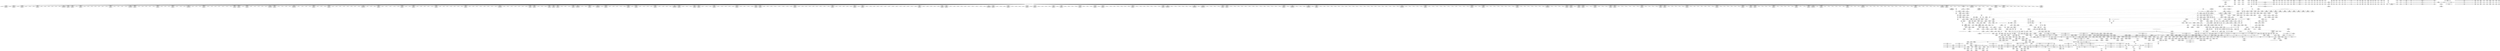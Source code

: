 digraph {
	CE0x5621270 [shape=record,shape=Mrecord,label="{CE0x5621270|12:_i32,_56:_i8*,_:_CRE_171,172_}"]
	CE0x55d7bd0 [shape=record,shape=Mrecord,label="{CE0x55d7bd0|104:_%struct.inode*,_:_CRE_0,4_|*MultipleSource*|Function::selinux_inode_setattr&Arg::dentry::|Function::dentry_has_perm&Arg::dentry::|security/selinux/hooks.c,1627}"]
	CE0x5663150 [shape=record,shape=Mrecord,label="{CE0x5663150|12:_i32,_56:_i8*,_:_CRE_224,232_|*MultipleSource*|Function::inode_has_perm&Arg::inode::|*LoadInst*|security/selinux/hooks.c,1627|security/selinux/hooks.c,1611}"]
	CE0x55b7b50 [shape=record,shape=Mrecord,label="{CE0x55b7b50|GLOBAL:get_current|*Constant*|*SummSource*}"]
	CE0x5668180 [shape=record,shape=Mrecord,label="{CE0x5668180|12:_i32,_56:_i8*,_:_CRE_302,303_}"]
	CE0x55d50f0 [shape=record,shape=Mrecord,label="{CE0x55d50f0|dentry_has_perm:u|security/selinux/hooks.c,1631|*SummSink*}"]
	CE0x55bf100 [shape=record,shape=Mrecord,label="{CE0x55bf100|selinux_inode_setattr:tmp17|security/selinux/hooks.c,2880}"]
	CE0x55c51d0 [shape=record,shape=Mrecord,label="{CE0x55c51d0|selinux_inode_setattr:if.then24|*SummSource*}"]
	CE0x5629d00 [shape=record,shape=Mrecord,label="{CE0x5629d00|i64_19|*Constant*|*SummSource*}"]
	CE0x55f2f80 [shape=record,shape=Mrecord,label="{CE0x55f2f80|inode_has_perm:tmp1|*SummSource*}"]
	CE0x55cae20 [shape=record,shape=Mrecord,label="{CE0x55cae20|selinux_inode_setattr:entry}"]
	CE0x55deff0 [shape=record,shape=Mrecord,label="{CE0x55deff0|i32_1|*Constant*|*SummSource*}"]
	CE0x55cc9e0 [shape=record,shape=Mrecord,label="{CE0x55cc9e0|selinux_inode_setattr:if.then12}"]
	CE0x5636060 [shape=record,shape=Mrecord,label="{CE0x5636060|get_current:bb}"]
	CE0x55b3970 [shape=record,shape=Mrecord,label="{CE0x55b3970|104:_%struct.inode*,_:_CRE_190,191_}"]
	CE0x561e1d0 [shape=record,shape=Mrecord,label="{CE0x561e1d0|104:_%struct.inode*,_:_CRE_315,316_}"]
	CE0x564a710 [shape=record,shape=Mrecord,label="{CE0x564a710|12:_i32,_56:_i8*,_:_CRE_189,190_}"]
	CE0x55af0e0 [shape=record,shape=Mrecord,label="{CE0x55af0e0|104:_%struct.inode*,_:_CRE_96,104_|*MultipleSource*|Function::selinux_inode_setattr&Arg::dentry::|Function::dentry_has_perm&Arg::dentry::|security/selinux/hooks.c,1627}"]
	CE0x5695660 [shape=record,shape=Mrecord,label="{CE0x5695660|GLOBAL:llvm.expect.i64|*Constant*}"]
	CE0x5629340 [shape=record,shape=Mrecord,label="{CE0x5629340|selinux_inode_setattr:tmp39|security/selinux/hooks.c,2896|*SummSink*}"]
	CE0x55f8e00 [shape=record,shape=Mrecord,label="{CE0x55f8e00|selinux_inode_setattr:tmp26|security/selinux/hooks.c,2888}"]
	CE0x566c600 [shape=record,shape=Mrecord,label="{CE0x566c600|12:_i32,_56:_i8*,_:_CRE_486,487_}"]
	CE0x569ed70 [shape=record,shape=Mrecord,label="{CE0x569ed70|i32_3|*Constant*}"]
	CE0x564f1d0 [shape=record,shape=Mrecord,label="{CE0x564f1d0|__validate_creds:lnot.ext|include/linux/cred.h,173|*SummSink*}"]
	CE0x5600760 [shape=record,shape=Mrecord,label="{CE0x5600760|selinux_inode_setattr:tmp19|security/selinux/hooks.c,2880}"]
	CE0x55ce5a0 [shape=record,shape=Mrecord,label="{CE0x55ce5a0|i32_2880|*Constant*|*SummSink*}"]
	CE0x568a310 [shape=record,shape=Mrecord,label="{CE0x568a310|i64*_getelementptr_inbounds_(_8_x_i64_,_8_x_i64_*___llvm_gcov_ctr154,_i64_0,_i64_7)|*Constant*}"]
	CE0x568dc70 [shape=record,shape=Mrecord,label="{CE0x568dc70|inode_has_perm:call|security/selinux/hooks.c,1614}"]
	CE0x566c730 [shape=record,shape=Mrecord,label="{CE0x566c730|12:_i32,_56:_i8*,_:_CRE_487,488_}"]
	CE0x563c5c0 [shape=record,shape=Mrecord,label="{CE0x563c5c0|cred_sid:tmp1|*SummSource*}"]
	CE0x567c060 [shape=record,shape=Mrecord,label="{CE0x567c060|12:_i32,_56:_i8*,_:_CRE_902,903_}"]
	CE0x56391b0 [shape=record,shape=Mrecord,label="{CE0x56391b0|GLOBAL:__validate_creds|*Constant*}"]
	CE0x56310e0 [shape=record,shape=Mrecord,label="{CE0x56310e0|selinux_inode_setattr:or|security/selinux/hooks.c,2897|*SummSink*}"]
	CE0x5637900 [shape=record,shape=Mrecord,label="{CE0x5637900|104:_%struct.inode*,_:_CRE_210,211_}"]
	CE0x562cd80 [shape=record,shape=Mrecord,label="{CE0x562cd80|selinux_inode_setattr:tobool23|security/selinux/hooks.c,2896|*SummSource*}"]
	CE0x5628df0 [shape=record,shape=Mrecord,label="{CE0x5628df0|selinux_inode_setattr:tmp39|security/selinux/hooks.c,2896}"]
	CE0x5668050 [shape=record,shape=Mrecord,label="{CE0x5668050|12:_i32,_56:_i8*,_:_CRE_301,302_}"]
	CE0x5676ba0 [shape=record,shape=Mrecord,label="{CE0x5676ba0|12:_i32,_56:_i8*,_:_CRE_704,712_|*MultipleSource*|Function::inode_has_perm&Arg::inode::|*LoadInst*|security/selinux/hooks.c,1627|security/selinux/hooks.c,1611}"]
	CE0x567fa50 [shape=record,shape=Mrecord,label="{CE0x567fa50|12:_i32,_56:_i8*,_:_CRE_982,983_}"]
	CE0x5676980 [shape=record,shape=Mrecord,label="{CE0x5676980|12:_i32,_56:_i8*,_:_CRE_696,704_|*MultipleSource*|Function::inode_has_perm&Arg::inode::|*LoadInst*|security/selinux/hooks.c,1627|security/selinux/hooks.c,1611}"]
	CE0x5620550 [shape=record,shape=Mrecord,label="{CE0x5620550|12:_i32,_56:_i8*,_:_CRE_157,158_}"]
	CE0x55da120 [shape=record,shape=Mrecord,label="{CE0x55da120|GLOBAL:__llvm_gcov_ctr234|Global_var:__llvm_gcov_ctr234|*SummSink*}"]
	CE0x56688a0 [shape=record,shape=Mrecord,label="{CE0x56688a0|12:_i32,_56:_i8*,_:_CRE_308,309_}"]
	CE0x566c140 [shape=record,shape=Mrecord,label="{CE0x566c140|12:_i32,_56:_i8*,_:_CRE_482,483_}"]
	CE0x55f63b0 [shape=record,shape=Mrecord,label="{CE0x55f63b0|i64*_getelementptr_inbounds_(_26_x_i64_,_26_x_i64_*___llvm_gcov_ctr234,_i64_0,_i64_15)|*Constant*|*SummSink*}"]
	CE0x568efe0 [shape=record,shape=Mrecord,label="{CE0x568efe0|i32_10|*Constant*|*SummSink*}"]
	CE0x5693fd0 [shape=record,shape=Mrecord,label="{CE0x5693fd0|inode_has_perm:tobool|security/selinux/hooks.c,1611|*SummSource*}"]
	CE0x567d5c0 [shape=record,shape=Mrecord,label="{CE0x567d5c0|12:_i32,_56:_i8*,_:_CRE_920,921_}"]
	CE0x55d56b0 [shape=record,shape=Mrecord,label="{CE0x55d56b0|inode_has_perm:adp|Function::inode_has_perm&Arg::adp::}"]
	CE0x563e6d0 [shape=record,shape=Mrecord,label="{CE0x563e6d0|cred_sid:tmp1}"]
	CE0x567be00 [shape=record,shape=Mrecord,label="{CE0x567be00|12:_i32,_56:_i8*,_:_CRE_900,901_}"]
	CE0x5ddc9b0 [shape=record,shape=Mrecord,label="{CE0x5ddc9b0|selinux_inode_setattr:tmp3|*SummSource*}"]
	CE0x5638f40 [shape=record,shape=Mrecord,label="{CE0x5638f40|_call_void___validate_creds(%struct.cred*_%cred,_i8*_getelementptr_inbounds_(_25_x_i8_,_25_x_i8_*_.str3,_i32_0,_i32_0),_i32_1609)_#10,_!dbg_!27719|security/selinux/hooks.c,1609|*SummSink*}"]
	CE0x55c1780 [shape=record,shape=Mrecord,label="{CE0x55c1780|inode_has_perm:inode|Function::inode_has_perm&Arg::inode::|*SummSink*}"]
	CE0x569f300 [shape=record,shape=Mrecord,label="{CE0x569f300|inode_has_perm:sid3|security/selinux/hooks.c,1617|*SummSink*}"]
	CE0x56711f0 [shape=record,shape=Mrecord,label="{CE0x56711f0|12:_i32,_56:_i8*,_:_CRE_567,568_}"]
	CE0x55a2bb0 [shape=record,shape=Mrecord,label="{CE0x55a2bb0|selinux_inode_setattr:bb}"]
	CE0x5650d70 [shape=record,shape=Mrecord,label="{CE0x5650d70|cred_sid:security|security/selinux/hooks.c,196|*SummSink*}"]
	CE0x56360d0 [shape=record,shape=Mrecord,label="{CE0x56360d0|i64*_getelementptr_inbounds_(_2_x_i64_,_2_x_i64_*___llvm_gcov_ctr98,_i64_0,_i64_0)|*Constant*|*SummSource*}"]
	CE0x55f5550 [shape=record,shape=Mrecord,label="{CE0x55f5550|i64*_getelementptr_inbounds_(_2_x_i64_,_2_x_i64_*___llvm_gcov_ctr131,_i64_0,_i64_1)|*Constant*|*SummSource*}"]
	CE0x55bcc00 [shape=record,shape=Mrecord,label="{CE0x55bcc00|0:_i32,_:_CRE_48,56_|*MultipleSource*|security/selinux/hooks.c,2881|Function::selinux_inode_setattr&Arg::iattr::}"]
	CE0x55d8fa0 [shape=record,shape=Mrecord,label="{CE0x55d8fa0|_ret_%struct.task_struct*_%tmp4,_!dbg_!27714|./arch/x86/include/asm/current.h,14|*SummSink*}"]
	CE0x5630760 [shape=record,shape=Mrecord,label="{CE0x5630760|i64_262144|*Constant*}"]
	CE0x55c9980 [shape=record,shape=Mrecord,label="{CE0x55c9980|get_current:tmp2|*SummSink*}"]
	CE0x55efa60 [shape=record,shape=Mrecord,label="{CE0x55efa60|12:_i32,_56:_i8*,_:_CRE_136,137_}"]
	CE0x56305b0 [shape=record,shape=Mrecord,label="{CE0x56305b0|i32_4|*Constant*|*SummSink*}"]
	CE0x561d780 [shape=record,shape=Mrecord,label="{CE0x561d780|104:_%struct.inode*,_:_CRE_305,306_}"]
	CE0x55c1610 [shape=record,shape=Mrecord,label="{CE0x55c1610|inode_has_perm:inode|Function::inode_has_perm&Arg::inode::|*SummSource*}"]
	CE0x55f7e90 [shape=record,shape=Mrecord,label="{CE0x55f7e90|104:_%struct.inode*,_:_CRE_161,162_}"]
	CE0x56a00a0 [shape=record,shape=Mrecord,label="{CE0x56a00a0|__validate_creds:tmp8|include/linux/cred.h,175}"]
	CE0x5682fe0 [shape=record,shape=Mrecord,label="{CE0x5682fe0|inode_has_perm:tmp8|security/selinux/hooks.c,1611|*SummSink*}"]
	CE0x55cbb70 [shape=record,shape=Mrecord,label="{CE0x55cbb70|0:_i32,_:_CRE_4,6_|*MultipleSource*|security/selinux/hooks.c,2881|Function::selinux_inode_setattr&Arg::iattr::}"]
	CE0x567fc80 [shape=record,shape=Mrecord,label="{CE0x567fc80|12:_i32,_56:_i8*,_:_CRE_984,988_|*MultipleSource*|Function::inode_has_perm&Arg::inode::|*LoadInst*|security/selinux/hooks.c,1627|security/selinux/hooks.c,1611}"]
	CE0x55efc40 [shape=record,shape=Mrecord,label="{CE0x55efc40|i32_512|*Constant*}"]
	CE0x559ccb0 [shape=record,shape=Mrecord,label="{CE0x559ccb0|i64_3|*Constant*|*SummSink*}"]
	CE0x55bcf80 [shape=record,shape=Mrecord,label="{CE0x55bcf80|0:_i32,_:_CRE_64,72_|*MultipleSource*|security/selinux/hooks.c,2881|Function::selinux_inode_setattr&Arg::iattr::}"]
	CE0x55cd620 [shape=record,shape=Mrecord,label="{CE0x55cd620|selinux_inode_setattr:tmp12|security/selinux/hooks.c,2880}"]
	CE0x56443b0 [shape=record,shape=Mrecord,label="{CE0x56443b0|104:_%struct.inode*,_:_CRE_150,151_}"]
	CE0x5642f60 [shape=record,shape=Mrecord,label="{CE0x5642f60|12:_i32,_56:_i8*,_:_CRE_540,544_|*MultipleSource*|Function::inode_has_perm&Arg::inode::|*LoadInst*|security/selinux/hooks.c,1627|security/selinux/hooks.c,1611}"]
	CE0x55f08d0 [shape=record,shape=Mrecord,label="{CE0x55f08d0|12:_i32,_56:_i8*,_:_CRE_150,151_}"]
	CE0x55f15b0 [shape=record,shape=Mrecord,label="{CE0x55f15b0|_ret_i32_%call,_!dbg_!27723|security/selinux/hooks.c,1632|*SummSink*}"]
	CE0x56800f0 [shape=record,shape=Mrecord,label="{CE0x56800f0|12:_i32,_56:_i8*,_:_CRE_1000,1008_|*MultipleSource*|Function::inode_has_perm&Arg::inode::|*LoadInst*|security/selinux/hooks.c,1627|security/selinux/hooks.c,1611}"]
	CE0x55c04f0 [shape=record,shape=Mrecord,label="{CE0x55c04f0|dentry_has_perm:call|security/selinux/hooks.c,1632|*SummSink*}"]
	CE0x56001a0 [shape=record,shape=Mrecord,label="{CE0x56001a0|i32_78|*Constant*|*SummSink*}"]
	CE0x55dd3f0 [shape=record,shape=Mrecord,label="{CE0x55dd3f0|_call_void_mcount()_#3}"]
	CE0x568d2f0 [shape=record,shape=Mrecord,label="{CE0x568d2f0|avc_has_perm:ssid|Function::avc_has_perm&Arg::ssid::}"]
	CE0x55f8610 [shape=record,shape=Mrecord,label="{CE0x55f8610|104:_%struct.inode*,_:_CRE_169,170_}"]
	CE0x5675c30 [shape=record,shape=Mrecord,label="{CE0x5675c30|12:_i32,_56:_i8*,_:_CRE_656,664_|*MultipleSource*|Function::inode_has_perm&Arg::inode::|*LoadInst*|security/selinux/hooks.c,1627|security/selinux/hooks.c,1611}"]
	CE0x569f190 [shape=record,shape=Mrecord,label="{CE0x569f190|i32_3|*Constant*|*SummSink*}"]
	CE0x5625ca0 [shape=record,shape=Mrecord,label="{CE0x5625ca0|dentry_has_perm:entry}"]
	CE0x569c8c0 [shape=record,shape=Mrecord,label="{CE0x569c8c0|__validate_creds:tmp4|include/linux/cred.h,173|*SummSink*}"]
	CE0x5668770 [shape=record,shape=Mrecord,label="{CE0x5668770|12:_i32,_56:_i8*,_:_CRE_307,308_}"]
	CE0x562a080 [shape=record,shape=Mrecord,label="{CE0x562a080|selinux_inode_setattr:tmp41|security/selinux/hooks.c,2896}"]
	CE0x55b33d0 [shape=record,shape=Mrecord,label="{CE0x55b33d0|104:_%struct.inode*,_:_CRE_184,185_}"]
	CE0x567f360 [shape=record,shape=Mrecord,label="{CE0x567f360|12:_i32,_56:_i8*,_:_CRE_977,978_}"]
	CE0x55afe20 [shape=record,shape=Mrecord,label="{CE0x55afe20|dentry_has_perm:tmp4|*LoadInst*|security/selinux/hooks.c,1627|*SummSink*}"]
	CE0x55ad6a0 [shape=record,shape=Mrecord,label="{CE0x55ad6a0|selinux_inode_setattr:tmp22|security/selinux/hooks.c,2885|*SummSource*}"]
	CE0x5630be0 [shape=record,shape=Mrecord,label="{CE0x5630be0|selinux_inode_setattr:conv|security/selinux/hooks.c,2897|*SummSink*}"]
	CE0x56a06e0 [shape=record,shape=Mrecord,label="{CE0x56a06e0|__validate_creds:tmp8|include/linux/cred.h,175|*SummSink*}"]
	CE0x563c630 [shape=record,shape=Mrecord,label="{CE0x563c630|cred_sid:tmp1|*SummSink*}"]
	CE0x5628310 [shape=record,shape=Mrecord,label="{CE0x5628310|i64_4|*Constant*}"]
	CE0x55f9e80 [shape=record,shape=Mrecord,label="{CE0x55f9e80|selinux_inode_setattr:tmp28|security/selinux/hooks.c,2888}"]
	CE0x566a4f0 [shape=record,shape=Mrecord,label="{CE0x566a4f0|12:_i32,_56:_i8*,_:_CRE_416,424_|*MultipleSource*|Function::inode_has_perm&Arg::inode::|*LoadInst*|security/selinux/hooks.c,1627|security/selinux/hooks.c,1611}"]
	CE0x55c9a50 [shape=record,shape=Mrecord,label="{CE0x55c9a50|get_current:tmp3}"]
	CE0x564a620 [shape=record,shape=Mrecord,label="{CE0x564a620|12:_i32,_56:_i8*,_:_CRE_188,189_}"]
	CE0x5665200 [shape=record,shape=Mrecord,label="{CE0x5665200|12:_i32,_56:_i8*,_:_CRE_262,263_}"]
	CE0x562b0b0 [shape=record,shape=Mrecord,label="{CE0x562b0b0|selinux_inode_setattr:tmp42|security/selinux/hooks.c,2896}"]
	CE0x55febf0 [shape=record,shape=Mrecord,label="{CE0x55febf0|i64*_getelementptr_inbounds_(_8_x_i64_,_8_x_i64_*___llvm_gcov_ctr154,_i64_0,_i64_2)|*Constant*|*SummSink*}"]
	CE0x568f330 [shape=record,shape=Mrecord,label="{CE0x568f330|i32_10|*Constant*|*SummSource*}"]
	CE0x5666d50 [shape=record,shape=Mrecord,label="{CE0x5666d50|12:_i32,_56:_i8*,_:_CRE_285,286_}"]
	CE0x5664e70 [shape=record,shape=Mrecord,label="{CE0x5664e70|12:_i32,_56:_i8*,_:_CRE_259,260_}"]
	CE0x5674af0 [shape=record,shape=Mrecord,label="{CE0x5674af0|12:_i32,_56:_i8*,_:_CRE_615,616_}"]
	CE0x5665590 [shape=record,shape=Mrecord,label="{CE0x5665590|12:_i32,_56:_i8*,_:_CRE_265,266_}"]
	CE0x55cb060 [shape=record,shape=Mrecord,label="{CE0x55cb060|selinux_inode_setattr:if.end}"]
	CE0x561ce90 [shape=record,shape=Mrecord,label="{CE0x561ce90|104:_%struct.inode*,_:_CRE_272,280_|*MultipleSource*|Function::selinux_inode_setattr&Arg::dentry::|Function::dentry_has_perm&Arg::dentry::|security/selinux/hooks.c,1627}"]
	CE0x55d5a10 [shape=record,shape=Mrecord,label="{CE0x55d5a10|inode_has_perm:adp|Function::inode_has_perm&Arg::adp::|*SummSink*}"]
	CE0x5678b20 [shape=record,shape=Mrecord,label="{CE0x5678b20|12:_i32,_56:_i8*,_:_CRE_840,848_|*MultipleSource*|Function::inode_has_perm&Arg::inode::|*LoadInst*|security/selinux/hooks.c,1627|security/selinux/hooks.c,1611}"]
	CE0x55f43b0 [shape=record,shape=Mrecord,label="{CE0x55f43b0|COLLAPSED:_CMRE:_elem_0:default:}"]
	CE0x55c4be0 [shape=record,shape=Mrecord,label="{CE0x55c4be0|selinux_inode_setattr:ia_valid6|security/selinux/hooks.c,2881|*SummSink*}"]
	CE0x5685700 [shape=record,shape=Mrecord,label="{CE0x5685700|inode_has_perm:tmp12|security/selinux/hooks.c,1612|*SummSink*}"]
	CE0x568d5e0 [shape=record,shape=Mrecord,label="{CE0x568d5e0|avc_has_perm:ssid|Function::avc_has_perm&Arg::ssid::|*SummSink*}"]
	CE0x5640ce0 [shape=record,shape=Mrecord,label="{CE0x5640ce0|12:_i32,_56:_i8*,_:_CRE_128,136_|*MultipleSource*|Function::inode_has_perm&Arg::inode::|*LoadInst*|security/selinux/hooks.c,1627|security/selinux/hooks.c,1611}"]
	CE0x56a3160 [shape=record,shape=Mrecord,label="{CE0x56a3160|cred_sid:sid|security/selinux/hooks.c,197|*SummSource*}"]
	CE0x55f98f0 [shape=record,shape=Mrecord,label="{CE0x55f98f0|selinux_inode_setattr:tmp27|security/selinux/hooks.c,2888}"]
	CE0x5638170 [shape=record,shape=Mrecord,label="{CE0x5638170|104:_%struct.inode*,_:_CRE_219,220_}"]
	CE0x5699300 [shape=record,shape=Mrecord,label="{CE0x5699300|avc_has_perm:requested|Function::avc_has_perm&Arg::requested::|*SummSink*}"]
	CE0x568f5b0 [shape=record,shape=Mrecord,label="{CE0x568f5b0|inode_has_perm:tmp15|*LoadInst*|security/selinux/hooks.c,1615}"]
	CE0x5628f20 [shape=record,shape=Mrecord,label="{CE0x5628f20|selinux_inode_setattr:tmp39|security/selinux/hooks.c,2896|*SummSource*}"]
	CE0x56954f0 [shape=record,shape=Mrecord,label="{CE0x56954f0|i64_0|*Constant*}"]
	CE0x55a3e20 [shape=record,shape=Mrecord,label="{CE0x55a3e20|selinux_inode_setattr:if.end13}"]
	CE0x5636650 [shape=record,shape=Mrecord,label="{CE0x5636650|inode_has_perm:do.body}"]
	CE0x569f720 [shape=record,shape=Mrecord,label="{CE0x569f720|GLOBAL:__invalid_creds|*Constant*|*SummSource*}"]
	CE0x5662fb0 [shape=record,shape=Mrecord,label="{CE0x5662fb0|12:_i32,_56:_i8*,_:_CRE_216,224_|*MultipleSource*|Function::inode_has_perm&Arg::inode::|*LoadInst*|security/selinux/hooks.c,1627|security/selinux/hooks.c,1611}"]
	CE0x559d8b0 [shape=record,shape=Mrecord,label="{CE0x559d8b0|selinux_inode_setattr:tmp20|*LoadInst*|security/selinux/hooks.c,2881|*SummSink*}"]
	CE0x5672030 [shape=record,shape=Mrecord,label="{CE0x5672030|12:_i32,_56:_i8*,_:_CRE_579,580_}"]
	CE0x562f8a0 [shape=record,shape=Mrecord,label="{CE0x562f8a0|i64*_getelementptr_inbounds_(_26_x_i64_,_26_x_i64_*___llvm_gcov_ctr234,_i64_0,_i64_23)|*Constant*|*SummSink*}"]
	CE0x5673b80 [shape=record,shape=Mrecord,label="{CE0x5673b80|12:_i32,_56:_i8*,_:_CRE_602,603_}"]
	CE0x567ba70 [shape=record,shape=Mrecord,label="{CE0x567ba70|12:_i32,_56:_i8*,_:_CRE_897,898_}"]
	CE0x55f4580 [shape=record,shape=Mrecord,label="{CE0x55f4580|__validate_creds:lnot|include/linux/cred.h,173|*SummSink*}"]
	CE0x5672160 [shape=record,shape=Mrecord,label="{CE0x5672160|12:_i32,_56:_i8*,_:_CRE_580,581_}"]
	CE0x566b7e0 [shape=record,shape=Mrecord,label="{CE0x566b7e0|12:_i32,_56:_i8*,_:_CRE_474,475_}"]
	CE0x56663d0 [shape=record,shape=Mrecord,label="{CE0x56663d0|12:_i32,_56:_i8*,_:_CRE_277,278_}"]
	CE0x559da70 [shape=record,shape=Mrecord,label="{CE0x559da70|i32_512|*Constant*|*SummSource*}"]
	CE0x563fe50 [shape=record,shape=Mrecord,label="{CE0x563fe50|inode_has_perm:tmp3|*SummSource*}"]
	CE0x561dc90 [shape=record,shape=Mrecord,label="{CE0x561dc90|104:_%struct.inode*,_:_CRE_309,310_}"]
	CE0x562bb40 [shape=record,shape=Mrecord,label="{CE0x562bb40|i32_8|*Constant*}"]
	CE0x563f3b0 [shape=record,shape=Mrecord,label="{CE0x563f3b0|12:_i32,_56:_i8*,_:_CRE_48,56_|*MultipleSource*|Function::inode_has_perm&Arg::inode::|*LoadInst*|security/selinux/hooks.c,1627|security/selinux/hooks.c,1611}"]
	CE0x55d3340 [shape=record,shape=Mrecord,label="{CE0x55d3340|inode_has_perm:tmp5|security/selinux/hooks.c,1609}"]
	CE0x569f6b0 [shape=record,shape=Mrecord,label="{CE0x569f6b0|_call_void___invalid_creds(%struct.cred*_%cred,_i8*_%file,_i32_%line)_#10,_!dbg_!27721|include/linux/cred.h,174|*SummSource*}"]
	CE0x68a10e0 [shape=record,shape=Mrecord,label="{CE0x68a10e0|selinux_inode_setattr:tmp2}"]
	CE0x55a4140 [shape=record,shape=Mrecord,label="{CE0x55a4140|selinux_inode_setattr:if.end19|*SummSource*}"]
	CE0x5699f20 [shape=record,shape=Mrecord,label="{CE0x5699f20|inode_has_perm:tmp18|security/selinux/hooks.c,1617|*SummSink*}"]
	CE0x55b9530 [shape=record,shape=Mrecord,label="{CE0x55b9530|selinux_inode_setattr:tmp2|*SummSource*}"]
	CE0x5674e80 [shape=record,shape=Mrecord,label="{CE0x5674e80|12:_i32,_56:_i8*,_:_CRE_618,619_}"]
	CE0x55a9d40 [shape=record,shape=Mrecord,label="{CE0x55a9d40|i8_1|*Constant*}"]
	"CONST[source:2(external),value:0(static)][purpose:{operation}][SrcIdx:13]"
	CE0x55f8ac0 [shape=record,shape=Mrecord,label="{CE0x55f8ac0|104:_%struct.inode*,_:_CRE_174,175_}"]
	CE0x5668b00 [shape=record,shape=Mrecord,label="{CE0x5668b00|12:_i32,_56:_i8*,_:_CRE_310,311_}"]
	CE0x5699a10 [shape=record,shape=Mrecord,label="{CE0x5699a10|inode_has_perm:sclass|security/selinux/hooks.c,1617|*SummSource*}"]
	CE0x55f8430 [shape=record,shape=Mrecord,label="{CE0x55f8430|104:_%struct.inode*,_:_CRE_167,168_}"]
	CE0x55d49d0 [shape=record,shape=Mrecord,label="{CE0x55d49d0|dentry_has_perm:type|security/selinux/hooks.c,1630|*SummSource*}"]
	CE0x55fb060 [shape=record,shape=Mrecord,label="{CE0x55fb060|i64*_getelementptr_inbounds_(_26_x_i64_,_26_x_i64_*___llvm_gcov_ctr234,_i64_0,_i64_14)|*Constant*|*SummSink*}"]
	CE0x5634580 [shape=record,shape=Mrecord,label="{CE0x5634580|i64*_getelementptr_inbounds_(_26_x_i64_,_26_x_i64_*___llvm_gcov_ctr234,_i64_0,_i64_25)|*Constant*}"]
	CE0x561d3a0 [shape=record,shape=Mrecord,label="{CE0x561d3a0|104:_%struct.inode*,_:_CRE_296,304_|*MultipleSource*|Function::selinux_inode_setattr&Arg::dentry::|Function::dentry_has_perm&Arg::dentry::|security/selinux/hooks.c,1627}"]
	CE0x55a3660 [shape=record,shape=Mrecord,label="{CE0x55a3660|selinux_inode_setattr:if.then9|*SummSink*}"]
	CE0x55bc880 [shape=record,shape=Mrecord,label="{CE0x55bc880|0:_i32,_:_CRE_32,40_|*MultipleSource*|security/selinux/hooks.c,2881|Function::selinux_inode_setattr&Arg::iattr::}"]
	CE0x55d6c50 [shape=record,shape=Mrecord,label="{CE0x55d6c50|12:_i32,_56:_i8*,_:_CRE_8,12_|*MultipleSource*|Function::inode_has_perm&Arg::inode::|*LoadInst*|security/selinux/hooks.c,1627|security/selinux/hooks.c,1611}"]
	CE0x55fcc90 [shape=record,shape=Mrecord,label="{CE0x55fcc90|i32_0|*Constant*}"]
	CE0x55c28c0 [shape=record,shape=Mrecord,label="{CE0x55c28c0|selinux_inode_setattr:tobool1|security/selinux/hooks.c,2880|*SummSink*}"]
	CE0x5641790 [shape=record,shape=Mrecord,label="{CE0x5641790|104:_%struct.inode*,_:_CRE_89,90_}"]
	CE0x567b350 [shape=record,shape=Mrecord,label="{CE0x567b350|12:_i32,_56:_i8*,_:_CRE_891,892_}"]
	CE0x564a9e0 [shape=record,shape=Mrecord,label="{CE0x564a9e0|12:_i32,_56:_i8*,_:_CRE_192,193_}"]
	CE0x56219f0 [shape=record,shape=Mrecord,label="{CE0x56219f0|12:_i32,_56:_i8*,_:_CRE_179,180_}"]
	CE0x5626130 [shape=record,shape=Mrecord,label="{CE0x5626130|dentry_has_perm:entry|*SummSource*}"]
	CE0x562e2f0 [shape=record,shape=Mrecord,label="{CE0x562e2f0|selinux_inode_setattr:tmp46|security/selinux/hooks.c,2896}"]
	CE0x5632eb0 [shape=record,shape=Mrecord,label="{CE0x5632eb0|selinux_inode_setattr:tmp51|security/selinux/hooks.c,2899|*SummSink*}"]
	CE0x562f7f0 [shape=record,shape=Mrecord,label="{CE0x562f7f0|i64*_getelementptr_inbounds_(_26_x_i64_,_26_x_i64_*___llvm_gcov_ctr234,_i64_0,_i64_23)|*Constant*|*SummSource*}"]
	CE0x564cd20 [shape=record,shape=Mrecord,label="{CE0x564cd20|_call_void_mcount()_#3|*SummSink*}"]
	CE0x563c7e0 [shape=record,shape=Mrecord,label="{CE0x563c7e0|i64*_getelementptr_inbounds_(_2_x_i64_,_2_x_i64_*___llvm_gcov_ctr131,_i64_0,_i64_1)|*Constant*}"]
	CE0x561df00 [shape=record,shape=Mrecord,label="{CE0x561df00|104:_%struct.inode*,_:_CRE_312,313_}"]
	CE0x56784c0 [shape=record,shape=Mrecord,label="{CE0x56784c0|12:_i32,_56:_i8*,_:_CRE_816,824_|*MultipleSource*|Function::inode_has_perm&Arg::inode::|*LoadInst*|security/selinux/hooks.c,1627|security/selinux/hooks.c,1611}"]
	CE0x5632290 [shape=record,shape=Mrecord,label="{CE0x5632290|i64*_getelementptr_inbounds_(_26_x_i64_,_26_x_i64_*___llvm_gcov_ctr234,_i64_0,_i64_24)|*Constant*}"]
	CE0x567b220 [shape=record,shape=Mrecord,label="{CE0x567b220|12:_i32,_56:_i8*,_:_CRE_890,891_}"]
	CE0x55d9a20 [shape=record,shape=Mrecord,label="{CE0x55d9a20|_call_void_mcount()_#3|*SummSource*}"]
	CE0x569e4d0 [shape=record,shape=Mrecord,label="{CE0x569e4d0|_call_void___invalid_creds(%struct.cred*_%cred,_i8*_%file,_i32_%line)_#10,_!dbg_!27721|include/linux/cred.h,174}"]
	CE0x562bee0 [shape=record,shape=Mrecord,label="{CE0x562bee0|i32_8|*Constant*|*SummSource*}"]
	CE0x5631880 [shape=record,shape=Mrecord,label="{CE0x5631880|selinux_inode_setattr:av.0}"]
	CE0x563b260 [shape=record,shape=Mrecord,label="{CE0x563b260|cred_sid:tmp2|*SummSource*}"]
	CE0x55fb2c0 [shape=record,shape=Mrecord,label="{CE0x55fb2c0|selinux_inode_setattr:tmp30|security/selinux/hooks.c,2889}"]
	CE0x5695970 [shape=record,shape=Mrecord,label="{CE0x5695970|inode_has_perm:expval|security/selinux/hooks.c,1611}"]
	CE0x567e2d0 [shape=record,shape=Mrecord,label="{CE0x567e2d0|12:_i32,_56:_i8*,_:_CRE_931,932_}"]
	CE0x5674040 [shape=record,shape=Mrecord,label="{CE0x5674040|12:_i32,_56:_i8*,_:_CRE_606,607_}"]
	CE0x5633690 [shape=record,shape=Mrecord,label="{CE0x5633690|selinux_inode_setattr:call27|security/selinux/hooks.c,2899}"]
	CE0x559d6f0 [shape=record,shape=Mrecord,label="{CE0x559d6f0|selinux_inode_setattr:tmp20|*LoadInst*|security/selinux/hooks.c,2881|*SummSource*}"]
	CE0x56366f0 [shape=record,shape=Mrecord,label="{CE0x56366f0|inode_has_perm:do.body|*SummSource*}"]
	CE0x55dc160 [shape=record,shape=Mrecord,label="{CE0x55dc160|selinux_inode_setattr:tmp6|security/selinux/hooks.c,2880|*SummSink*}"]
	CE0x55c11f0 [shape=record,shape=Mrecord,label="{CE0x55c11f0|inode_has_perm:cred|Function::inode_has_perm&Arg::cred::|*SummSource*}"]
	CE0x5694100 [shape=record,shape=Mrecord,label="{CE0x5694100|inode_has_perm:tobool|security/selinux/hooks.c,1611|*SummSink*}"]
	CE0x5694710 [shape=record,shape=Mrecord,label="{CE0x5694710|inode_has_perm:lnot1|security/selinux/hooks.c,1611}"]
	CE0x5632a00 [shape=record,shape=Mrecord,label="{CE0x5632a00|selinux_inode_setattr:tmp51|security/selinux/hooks.c,2899|*SummSource*}"]
	CE0x5678900 [shape=record,shape=Mrecord,label="{CE0x5678900|12:_i32,_56:_i8*,_:_CRE_832,840_|*MultipleSource*|Function::inode_has_perm&Arg::inode::|*LoadInst*|security/selinux/hooks.c,1627|security/selinux/hooks.c,1611}"]
	CE0x55dab30 [shape=record,shape=Mrecord,label="{CE0x55dab30|inode_has_perm:if.then}"]
	CE0x568f790 [shape=record,shape=Mrecord,label="{CE0x568f790|inode_has_perm:i_security|security/selinux/hooks.c,1615|*SummSource*}"]
	CE0x55bbd40 [shape=record,shape=Mrecord,label="{CE0x55bbd40|dentry_has_perm:tmp2|*SummSink*}"]
	CE0x5636cd0 [shape=record,shape=Mrecord,label="{CE0x5636cd0|104:_%struct.inode*,_:_CRE_197,198_}"]
	CE0x55ee470 [shape=record,shape=Mrecord,label="{CE0x55ee470|dentry_has_perm:ad|security/selinux/hooks.c, 1628|*SummSink*}"]
	CE0x568c2f0 [shape=record,shape=Mrecord,label="{CE0x568c2f0|__validate_creds:expval|include/linux/cred.h,173}"]
	CE0x55d9fb0 [shape=record,shape=Mrecord,label="{CE0x55d9fb0|i64_0|*Constant*|*SummSink*}"]
	CE0x55de3c0 [shape=record,shape=Mrecord,label="{CE0x55de3c0|get_current:tmp4|./arch/x86/include/asm/current.h,14|*SummSource*}"]
	CE0x56365b0 [shape=record,shape=Mrecord,label="{CE0x56365b0|inode_has_perm:return|*SummSink*}"]
	CE0x5643400 [shape=record,shape=Mrecord,label="{CE0x5643400|12:_i32,_56:_i8*,_:_CRE_552,553_}"]
	CE0x5664d40 [shape=record,shape=Mrecord,label="{CE0x5664d40|12:_i32,_56:_i8*,_:_CRE_258,259_}"]
	CE0x55b7740 [shape=record,shape=Mrecord,label="{CE0x55b7740|GLOBAL:get_current|*Constant*}"]
	CE0x5683260 [shape=record,shape=Mrecord,label="{CE0x5683260|inode_has_perm:tmp9|security/selinux/hooks.c,1611|*SummSource*}"]
	CE0x561c780 [shape=record,shape=Mrecord,label="{CE0x561c780|104:_%struct.inode*,_:_CRE_224,232_|*MultipleSource*|Function::selinux_inode_setattr&Arg::dentry::|Function::dentry_has_perm&Arg::dentry::|security/selinux/hooks.c,1627}"]
	CE0x564b520 [shape=record,shape=Mrecord,label="{CE0x564b520|12:_i32,_56:_i8*,_:_CRE_204,205_}"]
	CE0x55f4d30 [shape=record,shape=Mrecord,label="{CE0x55f4d30|__validate_creds:conv|include/linux/cred.h,173}"]
	CE0x5620dc0 [shape=record,shape=Mrecord,label="{CE0x5620dc0|12:_i32,_56:_i8*,_:_CRE_166,167_}"]
	CE0x5666170 [shape=record,shape=Mrecord,label="{CE0x5666170|12:_i32,_56:_i8*,_:_CRE_275,276_}"]
	CE0x563ce70 [shape=record,shape=Mrecord,label="{CE0x563ce70|__validate_creds:tmp1|*SummSource*}"]
	CE0x5635ae0 [shape=record,shape=Mrecord,label="{CE0x5635ae0|_ret_i32_%retval.0,_!dbg_!27769|security/selinux/hooks.c,2900|*SummSink*}"]
	CE0x5694420 [shape=record,shape=Mrecord,label="{CE0x5694420|inode_has_perm:lnot|security/selinux/hooks.c,1611}"]
	CE0x564ce00 [shape=record,shape=Mrecord,label="{CE0x564ce00|inode_has_perm:bb|*SummSource*}"]
	CE0x55bca40 [shape=record,shape=Mrecord,label="{CE0x55bca40|0:_i32,_:_CRE_40,48_|*MultipleSource*|security/selinux/hooks.c,2881|Function::selinux_inode_setattr&Arg::iattr::}"]
	CE0x5694270 [shape=record,shape=Mrecord,label="{CE0x5694270|i1_true|*Constant*}"]
	CE0x5641e30 [shape=record,shape=Mrecord,label="{CE0x5641e30|12:_i32,_56:_i8*,_:_CRE_488,496_|*MultipleSource*|Function::inode_has_perm&Arg::inode::|*LoadInst*|security/selinux/hooks.c,1627|security/selinux/hooks.c,1611}"]
	CE0x5699c20 [shape=record,shape=Mrecord,label="{CE0x5699c20|inode_has_perm:tmp18|security/selinux/hooks.c,1617}"]
	"CONST[source:0(mediator),value:0(static)][purpose:{operation}][SnkIdx:3]"
	CE0x562a570 [shape=record,shape=Mrecord,label="{CE0x562a570|selinux_inode_setattr:tmp40|security/selinux/hooks.c,2896|*SummSource*}"]
	CE0x55a6720 [shape=record,shape=Mrecord,label="{CE0x55a6720|selinux_inode_setattr:do.end}"]
	CE0x55c0020 [shape=record,shape=Mrecord,label="{CE0x55c0020|dentry_has_perm:call|security/selinux/hooks.c,1632}"]
	CE0x55afb50 [shape=record,shape=Mrecord,label="{CE0x55afb50|104:_%struct.inode*,_:_CRE_319,320_}"]
	CE0x55d1b60 [shape=record,shape=Mrecord,label="{CE0x55d1b60|i32_1609|*Constant*|*SummSink*}"]
	CE0x5671dd0 [shape=record,shape=Mrecord,label="{CE0x5671dd0|12:_i32,_56:_i8*,_:_CRE_577,578_}"]
	CE0x5664c10 [shape=record,shape=Mrecord,label="{CE0x5664c10|12:_i32,_56:_i8*,_:_CRE_257,258_}"]
	CE0x5682f70 [shape=record,shape=Mrecord,label="{CE0x5682f70|inode_has_perm:tmp8|security/selinux/hooks.c,1611|*SummSource*}"]
	CE0x5675210 [shape=record,shape=Mrecord,label="{CE0x5675210|12:_i32,_56:_i8*,_:_CRE_621,622_}"]
	CE0x5637360 [shape=record,shape=Mrecord,label="{CE0x5637360|104:_%struct.inode*,_:_CRE_204,205_}"]
	CE0x55c0e70 [shape=record,shape=Mrecord,label="{CE0x55c0e70|inode_has_perm:entry|*SummSource*}"]
	CE0x561dbd0 [shape=record,shape=Mrecord,label="{CE0x561dbd0|104:_%struct.inode*,_:_CRE_308,309_}"]
	CE0x55f5100 [shape=record,shape=Mrecord,label="{CE0x55f5100|_call_void_mcount()_#3|*SummSink*}"]
	CE0x562fc20 [shape=record,shape=Mrecord,label="{CE0x562fc20|selinux_inode_setattr:tmp49|security/selinux/hooks.c,2897|*SummSource*}"]
	CE0x55de960 [shape=record,shape=Mrecord,label="{CE0x55de960|get_current:tmp4|./arch/x86/include/asm/current.h,14}"]
	CE0x55c20c0 [shape=record,shape=Mrecord,label="{CE0x55c20c0|selinux_inode_setattr:tmp7|security/selinux/hooks.c,2880}"]
	CE0x55da340 [shape=record,shape=Mrecord,label="{CE0x55da340|dentry_has_perm:tmp1}"]
	CE0x5623b10 [shape=record,shape=Mrecord,label="{CE0x5623b10|selinux_inode_setattr:tmp36|security/selinux/hooks.c,2892|*SummSource*}"]
	CE0x55a6460 [shape=record,shape=Mrecord,label="{CE0x55a6460|selinux_inode_setattr:if.end14|*SummSink*}"]
	CE0x564d0d0 [shape=record,shape=Mrecord,label="{CE0x564d0d0|inode_has_perm:do.end|*SummSource*}"]
	CE0x56203c0 [shape=record,shape=Mrecord,label="{CE0x56203c0|12:_i32,_56:_i8*,_:_CRE_155,156_}"]
	CE0x562fa80 [shape=record,shape=Mrecord,label="{CE0x562fa80|selinux_inode_setattr:tmp49|security/selinux/hooks.c,2897}"]
	CE0x566a0b0 [shape=record,shape=Mrecord,label="{CE0x566a0b0|12:_i32,_56:_i8*,_:_CRE_400,408_|*MultipleSource*|Function::inode_has_perm&Arg::inode::|*LoadInst*|security/selinux/hooks.c,1627|security/selinux/hooks.c,1611}"]
	CE0x5662ef0 [shape=record,shape=Mrecord,label="{CE0x5662ef0|12:_i32,_56:_i8*,_:_CRE_212,216_|*MultipleSource*|Function::inode_has_perm&Arg::inode::|*LoadInst*|security/selinux/hooks.c,1627|security/selinux/hooks.c,1611}"]
	CE0x56a4550 [shape=record,shape=Mrecord,label="{CE0x56a4550|cred_sid:tmp6|security/selinux/hooks.c,197|*SummSink*}"]
	CE0x56a2870 [shape=record,shape=Mrecord,label="{CE0x56a2870|cred_sid:tmp5|security/selinux/hooks.c,196|*SummSource*}"]
	CE0x55fc7e0 [shape=record,shape=Mrecord,label="{CE0x55fc7e0|dentry_has_perm:bb}"]
	CE0x5637630 [shape=record,shape=Mrecord,label="{CE0x5637630|104:_%struct.inode*,_:_CRE_207,208_}"]
	CE0x566ab20 [shape=record,shape=Mrecord,label="{CE0x566ab20|12:_i32,_56:_i8*,_:_CRE_440,448_|*MultipleSource*|Function::inode_has_perm&Arg::inode::|*LoadInst*|security/selinux/hooks.c,1627|security/selinux/hooks.c,1611}"]
	CE0x55dd630 [shape=record,shape=Mrecord,label="{CE0x55dd630|_call_void_mcount()_#3}"]
	CE0x55b88e0 [shape=record,shape=Mrecord,label="{CE0x55b88e0|selinux_inode_setattr:tmp14|security/selinux/hooks.c,2880|*SummSink*}"]
	CE0x55cc2a0 [shape=record,shape=Mrecord,label="{CE0x55cc2a0|%struct.task_struct*_(%struct.task_struct**)*_asm_movq_%gs:$_1:P_,$0_,_r,im,_dirflag_,_fpsr_,_flags_|*SummSource*}"]
	CE0x56266c0 [shape=record,shape=Mrecord,label="{CE0x56266c0|selinux_inode_setattr:dentry|Function::selinux_inode_setattr&Arg::dentry::}"]
	CE0x55c0480 [shape=record,shape=Mrecord,label="{CE0x55c0480|dentry_has_perm:call|security/selinux/hooks.c,1632|*SummSource*}"]
	CE0x55d6ab0 [shape=record,shape=Mrecord,label="{CE0x55d6ab0|12:_i32,_56:_i8*,_:_CRE_137,138_}"]
	CE0x55b2f20 [shape=record,shape=Mrecord,label="{CE0x55b2f20|104:_%struct.inode*,_:_CRE_179,180_}"]
	CE0x55c8c10 [shape=record,shape=Mrecord,label="{CE0x55c8c10|i64*_getelementptr_inbounds_(_2_x_i64_,_2_x_i64_*___llvm_gcov_ctr153,_i64_0,_i64_0)|*Constant*}"]
	CE0x5689ca0 [shape=record,shape=Mrecord,label="{CE0x5689ca0|avc_has_perm:auditdata|Function::avc_has_perm&Arg::auditdata::|*SummSource*}"]
	CE0x5671b70 [shape=record,shape=Mrecord,label="{CE0x5671b70|12:_i32,_56:_i8*,_:_CRE_575,576_}"]
	CE0x5624db0 [shape=record,shape=Mrecord,label="{CE0x5624db0|selinux_inode_setattr:tmp38|security/selinux/hooks.c,2894|*SummSource*}"]
	CE0x5673590 [shape=record,shape=Mrecord,label="{CE0x5673590|12:_i32,_56:_i8*,_:_CRE_597,598_}"]
	CE0x55de460 [shape=record,shape=Mrecord,label="{CE0x55de460|get_current:tmp4|./arch/x86/include/asm/current.h,14|*SummSink*}"]
	CE0x56716b0 [shape=record,shape=Mrecord,label="{CE0x56716b0|12:_i32,_56:_i8*,_:_CRE_571,572_}"]
	CE0x55f3850 [shape=record,shape=Mrecord,label="{CE0x55f3850|inode_has_perm:tmp4|security/selinux/hooks.c,1609|*SummSource*}"]
	CE0x561c870 [shape=record,shape=Mrecord,label="{CE0x561c870|104:_%struct.inode*,_:_CRE_232,240_|*MultipleSource*|Function::selinux_inode_setattr&Arg::dentry::|Function::dentry_has_perm&Arg::dentry::|security/selinux/hooks.c,1627}"]
	CE0x55cda20 [shape=record,shape=Mrecord,label="{CE0x55cda20|selinux_inode_setattr:call|security/selinux/hooks.c,2880}"]
	CE0x55dd160 [shape=record,shape=Mrecord,label="{CE0x55dd160|i64_2|*Constant*|*SummSink*}"]
	CE0x5676290 [shape=record,shape=Mrecord,label="{CE0x5676290|12:_i32,_56:_i8*,_:_CRE_680,684_|*MultipleSource*|Function::inode_has_perm&Arg::inode::|*LoadInst*|security/selinux/hooks.c,1627|security/selinux/hooks.c,1611}"]
	CE0x56710c0 [shape=record,shape=Mrecord,label="{CE0x56710c0|12:_i32,_56:_i8*,_:_CRE_566,567_}"]
	CE0x5637cc0 [shape=record,shape=Mrecord,label="{CE0x5637cc0|104:_%struct.inode*,_:_CRE_214,215_}"]
	CE0x5666af0 [shape=record,shape=Mrecord,label="{CE0x5666af0|12:_i32,_56:_i8*,_:_CRE_283,284_}"]
	CE0x566b5c0 [shape=record,shape=Mrecord,label="{CE0x566b5c0|12:_i32,_56:_i8*,_:_CRE_473,474_}"]
	CE0x55fafb0 [shape=record,shape=Mrecord,label="{CE0x55fafb0|i64*_getelementptr_inbounds_(_26_x_i64_,_26_x_i64_*___llvm_gcov_ctr234,_i64_0,_i64_14)|*Constant*|*SummSource*}"]
	CE0x559da00 [shape=record,shape=Mrecord,label="{CE0x559da00|i32_512|*Constant*|*SummSink*}"]
	CE0x55aea80 [shape=record,shape=Mrecord,label="{CE0x55aea80|104:_%struct.inode*,_:_CRE_56,64_|*MultipleSource*|Function::selinux_inode_setattr&Arg::dentry::|Function::dentry_has_perm&Arg::dentry::|security/selinux/hooks.c,1627}"]
	CE0x55f88e0 [shape=record,shape=Mrecord,label="{CE0x55f88e0|104:_%struct.inode*,_:_CRE_172,173_}"]
	CE0x5629790 [shape=record,shape=Mrecord,label="{CE0x5629790|selinux_inode_setattr:tobool20|security/selinux/hooks.c,2896|*SummSource*}"]
	CE0x55fa100 [shape=record,shape=Mrecord,label="{CE0x55fa100|selinux_inode_setattr:tmp28|security/selinux/hooks.c,2888|*SummSource*}"]
	CE0x56265b0 [shape=record,shape=Mrecord,label="{CE0x56265b0|dentry_has_perm:cred|Function::dentry_has_perm&Arg::cred::|*SummSink*}"]
	CE0x55f8bb0 [shape=record,shape=Mrecord,label="{CE0x55f8bb0|104:_%struct.inode*,_:_CRE_175,176_}"]
	CE0x5665b80 [shape=record,shape=Mrecord,label="{CE0x5665b80|12:_i32,_56:_i8*,_:_CRE_270,271_}"]
	CE0x5631280 [shape=record,shape=Mrecord,label="{CE0x5631280|selinux_inode_setattr:conv25|security/selinux/hooks.c,2897}"]
	CE0x568aff0 [shape=record,shape=Mrecord,label="{CE0x568aff0|inode_has_perm:tmp19|security/selinux/hooks.c,1618}"]
	CE0x568eeb0 [shape=record,shape=Mrecord,label="{CE0x568eeb0|_ret_i32_%tmp6,_!dbg_!27716|security/selinux/hooks.c,197|*SummSink*}"]
	CE0x5620730 [shape=record,shape=Mrecord,label="{CE0x5620730|12:_i32,_56:_i8*,_:_CRE_159,160_}"]
	CE0x56786e0 [shape=record,shape=Mrecord,label="{CE0x56786e0|12:_i32,_56:_i8*,_:_CRE_824,832_|*MultipleSource*|Function::inode_has_perm&Arg::inode::|*LoadInst*|security/selinux/hooks.c,1627|security/selinux/hooks.c,1611}"]
	CE0x567c650 [shape=record,shape=Mrecord,label="{CE0x567c650|12:_i32,_56:_i8*,_:_CRE_907,908_}"]
	CE0x564c770 [shape=record,shape=Mrecord,label="{CE0x564c770|__validate_creds:entry}"]
	CE0x567ab00 [shape=record,shape=Mrecord,label="{CE0x567ab00|12:_i32,_56:_i8*,_:_CRE_884,885_}"]
	CE0x569d790 [shape=record,shape=Mrecord,label="{CE0x569d790|__validate_creds:tmp6|include/linux/cred.h,174}"]
	CE0x55aef00 [shape=record,shape=Mrecord,label="{CE0x55aef00|104:_%struct.inode*,_:_CRE_94,95_}"]
	CE0x569ff40 [shape=record,shape=Mrecord,label="{CE0x569ff40|i64*_getelementptr_inbounds_(_5_x_i64_,_5_x_i64_*___llvm_gcov_ctr155,_i64_0,_i64_4)|*Constant*|*SummSink*}"]
	CE0x567e8c0 [shape=record,shape=Mrecord,label="{CE0x567e8c0|12:_i32,_56:_i8*,_:_CRE_936,944_|*MultipleSource*|Function::inode_has_perm&Arg::inode::|*LoadInst*|security/selinux/hooks.c,1627|security/selinux/hooks.c,1611}"]
	CE0x563f5c0 [shape=record,shape=Mrecord,label="{CE0x563f5c0|12:_i32,_56:_i8*,_:_CRE_56,64_|*MultipleSource*|Function::inode_has_perm&Arg::inode::|*LoadInst*|security/selinux/hooks.c,1627|security/selinux/hooks.c,1611}"]
	CE0x567c2c0 [shape=record,shape=Mrecord,label="{CE0x567c2c0|12:_i32,_56:_i8*,_:_CRE_904,905_}"]
	CE0x55f0e80 [shape=record,shape=Mrecord,label="{CE0x55f0e80|i32_65927|*Constant*}"]
	CE0x5620fa0 [shape=record,shape=Mrecord,label="{CE0x5620fa0|12:_i32,_56:_i8*,_:_CRE_168,169_}"]
	CE0x567ae90 [shape=record,shape=Mrecord,label="{CE0x567ae90|12:_i32,_56:_i8*,_:_CRE_887,888_}"]
	CE0x5638dc0 [shape=record,shape=Mrecord,label="{CE0x5638dc0|cred_sid:tmp3|*SummSource*}"]
	CE0x563f150 [shape=record,shape=Mrecord,label="{CE0x563f150|_call_void_mcount()_#3|*SummSink*}"]
	CE0x568df80 [shape=record,shape=Mrecord,label="{CE0x568df80|GLOBAL:cred_sid|*Constant*}"]
	CE0x5624900 [shape=record,shape=Mrecord,label="{CE0x5624900|i64*_getelementptr_inbounds_(_26_x_i64_,_26_x_i64_*___llvm_gcov_ctr234,_i64_0,_i64_18)|*Constant*|*SummSource*}"]
	CE0x5636fa0 [shape=record,shape=Mrecord,label="{CE0x5636fa0|104:_%struct.inode*,_:_CRE_200,201_}"]
	CE0x55f7960 [shape=record,shape=Mrecord,label="{CE0x55f7960|selinux_inode_setattr:and15|security/selinux/hooks.c,2892|*SummSink*}"]
	CE0x5627390 [shape=record,shape=Mrecord,label="{CE0x5627390|i32_32|*Constant*|*SummSource*}"]
	CE0x55b9670 [shape=record,shape=Mrecord,label="{CE0x55b9670|selinux_inode_setattr:tmp3}"]
	CE0x5663a30 [shape=record,shape=Mrecord,label="{CE0x5663a30|12:_i32,_56:_i8*,_:_CRE_242,243_}"]
	"CONST[source:0(mediator),value:2(dynamic)][purpose:{object}][SnkIdx:2]"
	CE0x55df980 [shape=record,shape=Mrecord,label="{CE0x55df980|selinux_inode_setattr:return|*SummSource*}"]
	CE0x55c0620 [shape=record,shape=Mrecord,label="{CE0x55c0620|GLOBAL:inode_has_perm|*Constant*}"]
	CE0x5643620 [shape=record,shape=Mrecord,label="{CE0x5643620|12:_i32,_56:_i8*,_:_CRE_553,554_}"]
	CE0x564b9d0 [shape=record,shape=Mrecord,label="{CE0x564b9d0|i32_22|*Constant*}"]
	CE0x55d5ff0 [shape=record,shape=Mrecord,label="{CE0x55d5ff0|inode_has_perm:if.end|*SummSource*}"]
	CE0x56982e0 [shape=record,shape=Mrecord,label="{CE0x56982e0|inode_has_perm:tmp17|security/selinux/hooks.c,1617|*SummSource*}"]
	CE0x568c3e0 [shape=record,shape=Mrecord,label="{CE0x568c3e0|__validate_creds:expval|include/linux/cred.h,173|*SummSink*}"]
	CE0x567da80 [shape=record,shape=Mrecord,label="{CE0x567da80|12:_i32,_56:_i8*,_:_CRE_924,925_}"]
	CE0x563e330 [shape=record,shape=Mrecord,label="{CE0x563e330|GLOBAL:__validate_creds|*Constant*|*SummSink*}"]
	CE0x5622ca0 [shape=record,shape=Mrecord,label="{CE0x5622ca0|selinux_inode_setattr:tmp33|security/selinux/hooks.c,2892|*SummSource*}"]
	CE0x5638530 [shape=record,shape=Mrecord,label="{CE0x5638530|104:_%struct.inode*,_:_CRE_223,224_}"]
	CE0x564f510 [shape=record,shape=Mrecord,label="{CE0x564f510|i32_1609|*Constant*|*SummSource*}"]
	CE0x569ded0 [shape=record,shape=Mrecord,label="{CE0x569ded0|__validate_creds:tmp7|include/linux/cred.h,174|*SummSource*}"]
	CE0x561cc30 [shape=record,shape=Mrecord,label="{CE0x561cc30|104:_%struct.inode*,_:_CRE_256,264_|*MultipleSource*|Function::selinux_inode_setattr&Arg::dentry::|Function::dentry_has_perm&Arg::dentry::|security/selinux/hooks.c,1627}"]
	CE0x55f4f20 [shape=record,shape=Mrecord,label="{CE0x55f4f20|__validate_creds:lnot1|include/linux/cred.h,173|*SummSource*}"]
	CE0x55b1ab0 [shape=record,shape=Mrecord,label="{CE0x55b1ab0|inode_has_perm:tmp5|security/selinux/hooks.c,1609|*SummSource*}"]
	CE0x566bee0 [shape=record,shape=Mrecord,label="{CE0x566bee0|12:_i32,_56:_i8*,_:_CRE_480,481_}"]
	CE0x567d490 [shape=record,shape=Mrecord,label="{CE0x567d490|12:_i32,_56:_i8*,_:_CRE_919,920_}"]
	CE0x5632500 [shape=record,shape=Mrecord,label="{CE0x5632500|i64*_getelementptr_inbounds_(_26_x_i64_,_26_x_i64_*___llvm_gcov_ctr234,_i64_0,_i64_24)|*Constant*|*SummSource*}"]
	CE0x55aa130 [shape=record,shape=Mrecord,label="{CE0x55aa130|i8_1|*Constant*|*SummSink*}"]
	CE0x55c9910 [shape=record,shape=Mrecord,label="{CE0x55c9910|get_current:tmp2|*SummSource*}"]
	CE0x568e5d0 [shape=record,shape=Mrecord,label="{CE0x568e5d0|cred_sid:entry}"]
	CE0x56a0670 [shape=record,shape=Mrecord,label="{CE0x56a0670|__validate_creds:tmp8|include/linux/cred.h,175|*SummSource*}"]
	CE0x568ff70 [shape=record,shape=Mrecord,label="{CE0x568ff70|inode_has_perm:sid3|security/selinux/hooks.c,1617}"]
	CE0x564efe0 [shape=record,shape=Mrecord,label="{CE0x564efe0|__validate_creds:lnot.ext|include/linux/cred.h,173}"]
	CE0x55fb0d0 [shape=record,shape=Mrecord,label="{CE0x55fb0d0|selinux_inode_setattr:tmp29|security/selinux/hooks.c,2889|*SummSink*}"]
	CE0x568bcc0 [shape=record,shape=Mrecord,label="{CE0x568bcc0|__validate_creds:if.then|*SummSink*}"]
	CE0x55cb400 [shape=record,shape=Mrecord,label="{CE0x55cb400|selinux_inode_setattr:if.then|*SummSink*}"]
	CE0x56263d0 [shape=record,shape=Mrecord,label="{CE0x56263d0|dentry_has_perm:cred|Function::dentry_has_perm&Arg::cred::|*SummSource*}"]
	CE0x5680310 [shape=record,shape=Mrecord,label="{CE0x5680310|inode_has_perm:tmp6|*LoadInst*|security/selinux/hooks.c,1611}"]
	CE0x5635180 [shape=record,shape=Mrecord,label="{CE0x5635180|selinux_inode_setattr:tmp53|security/selinux/hooks.c,2900|*SummSink*}"]
	CE0x563b2d0 [shape=record,shape=Mrecord,label="{CE0x563b2d0|cred_sid:tmp2|*SummSink*}"]
	CE0x55b9220 [shape=record,shape=Mrecord,label="{CE0x55b9220|selinux_inode_setattr:if.end26}"]
	CE0x5632670 [shape=record,shape=Mrecord,label="{CE0x5632670|selinux_inode_setattr:tmp50|security/selinux/hooks.c,2899|*SummSink*}"]
	CE0x569a440 [shape=record,shape=Mrecord,label="{CE0x569a440|inode_has_perm:call4|security/selinux/hooks.c,1617|*SummSink*}"]
	CE0x56841f0 [shape=record,shape=Mrecord,label="{CE0x56841f0|inode_has_perm:tmp10|security/selinux/hooks.c,1611|*SummSource*}"]
	CE0x55dd550 [shape=record,shape=Mrecord,label="{CE0x55dd550|dentry_has_perm:tmp3|*SummSink*}"]
	CE0x5630f30 [shape=record,shape=Mrecord,label="{CE0x5630f30|i64_262144|*Constant*|*SummSink*}"]
	CE0x569c4f0 [shape=record,shape=Mrecord,label="{CE0x569c4f0|__validate_creds:tmp4|include/linux/cred.h,173|*SummSource*}"]
	CE0x5665de0 [shape=record,shape=Mrecord,label="{CE0x5665de0|12:_i32,_56:_i8*,_:_CRE_272,273_}"]
	"CONST[source:0(mediator),value:2(dynamic)][purpose:{subject}][SnkIdx:0]"
	CE0x56a0b10 [shape=record,shape=Mrecord,label="{CE0x56a0b10|__validate_creds:tmp9|include/linux/cred.h,175}"]
	CE0x56693f0 [shape=record,shape=Mrecord,label="{CE0x56693f0|12:_i32,_56:_i8*,_:_CRE_344,352_|*MultipleSource*|Function::inode_has_perm&Arg::inode::|*LoadInst*|security/selinux/hooks.c,1627|security/selinux/hooks.c,1611}"]
	CE0x55d5e50 [shape=record,shape=Mrecord,label="{CE0x55d5e50|_ret_i32_%retval.0,_!dbg_!27739|security/selinux/hooks.c,1618|*SummSink*}"]
	CE0x56a10a0 [shape=record,shape=Mrecord,label="{CE0x56a10a0|cred_sid:bb}"]
	CE0x56682b0 [shape=record,shape=Mrecord,label="{CE0x56682b0|12:_i32,_56:_i8*,_:_CRE_303,304_}"]
	CE0x561dff0 [shape=record,shape=Mrecord,label="{CE0x561dff0|104:_%struct.inode*,_:_CRE_313,314_}"]
	CE0x5637f90 [shape=record,shape=Mrecord,label="{CE0x5637f90|104:_%struct.inode*,_:_CRE_217,218_}"]
	CE0x55c0fe0 [shape=record,shape=Mrecord,label="{CE0x55c0fe0|inode_has_perm:cred|Function::inode_has_perm&Arg::cred::}"]
	CE0x5600050 [shape=record,shape=Mrecord,label="{CE0x5600050|i32_78|*Constant*}"]
	CE0x5644860 [shape=record,shape=Mrecord,label="{CE0x5644860|104:_%struct.inode*,_:_CRE_155,156_}"]
	CE0x5679560 [shape=record,shape=Mrecord,label="{CE0x5679560|12:_i32,_56:_i8*,_:_CRE_866,867_}"]
	CE0x55bb120 [shape=record,shape=Mrecord,label="{CE0x55bb120|selinux_inode_setattr:tmp21|security/selinux/hooks.c,2885}"]
	CE0x5669800 [shape=record,shape=Mrecord,label="{CE0x5669800|12:_i32,_56:_i8*,_:_CRE_360,376_|*MultipleSource*|Function::inode_has_perm&Arg::inode::|*LoadInst*|security/selinux/hooks.c,1627|security/selinux/hooks.c,1611}"]
	CE0x5628000 [shape=record,shape=Mrecord,label="{CE0x5628000|inode_has_perm:tobool2|security/selinux/hooks.c,1611|*SummSource*}"]
	CE0x5673200 [shape=record,shape=Mrecord,label="{CE0x5673200|12:_i32,_56:_i8*,_:_CRE_594,595_}"]
	CE0x562bff0 [shape=record,shape=Mrecord,label="{CE0x562bff0|i32_8|*Constant*|*SummSink*}"]
	CE0x569b3d0 [shape=record,shape=Mrecord,label="{CE0x569b3d0|__validate_creds:tobool|include/linux/cred.h,173|*SummSink*}"]
	CE0x5628170 [shape=record,shape=Mrecord,label="{CE0x5628170|inode_has_perm:tobool2|security/selinux/hooks.c,1611|*SummSink*}"]
	CE0x568a6c0 [shape=record,shape=Mrecord,label="{CE0x568a6c0|inode_has_perm:retval.0|*SummSource*}"]
	CE0x55b13a0 [shape=record,shape=Mrecord,label="{CE0x55b13a0|i8_10|*Constant*|*SummSink*}"]
	CE0x56399e0 [shape=record,shape=Mrecord,label="{CE0x56399e0|inode_has_perm:tmp3|*SummSink*}"]
	CE0x566c3a0 [shape=record,shape=Mrecord,label="{CE0x566c3a0|12:_i32,_56:_i8*,_:_CRE_484,485_}"]
	CE0x5622db0 [shape=record,shape=Mrecord,label="{CE0x5622db0|selinux_inode_setattr:tmp33|security/selinux/hooks.c,2892|*SummSink*}"]
	CE0x55ddec0 [shape=record,shape=Mrecord,label="{CE0x55ddec0|i64*_getelementptr_inbounds_(_2_x_i64_,_2_x_i64_*___llvm_gcov_ctr153,_i64_0,_i64_1)|*Constant*|*SummSource*}"]
	CE0x562d960 [shape=record,shape=Mrecord,label="{CE0x562d960|i64_22|*Constant*}"]
	CE0x564bdc0 [shape=record,shape=Mrecord,label="{CE0x564bdc0|i64*_getelementptr_inbounds_(_8_x_i64_,_8_x_i64_*___llvm_gcov_ctr154,_i64_0,_i64_0)|*Constant*}"]
	CE0x5650190 [shape=record,shape=Mrecord,label="{CE0x5650190|COLLAPSED:_GCMRE___llvm_gcov_ctr131_internal_global_2_x_i64_zeroinitializer:_elem_0:default:}"]
	CE0x55dcf60 [shape=record,shape=Mrecord,label="{CE0x55dcf60|selinux_inode_setattr:tobool|security/selinux/hooks.c,2880}"]
	CE0x567fee0 [shape=record,shape=Mrecord,label="{CE0x567fee0|12:_i32,_56:_i8*,_:_CRE_992,1000_|*MultipleSource*|Function::inode_has_perm&Arg::inode::|*LoadInst*|security/selinux/hooks.c,1627|security/selinux/hooks.c,1611}"]
	CE0x5664290 [shape=record,shape=Mrecord,label="{CE0x5664290|12:_i32,_56:_i8*,_:_CRE_249,250_}"]
	CE0x569bf40 [shape=record,shape=Mrecord,label="{CE0x569bf40|GLOBAL:__llvm_gcov_ctr155|Global_var:__llvm_gcov_ctr155|*SummSource*}"]
	CE0x55dd710 [shape=record,shape=Mrecord,label="{CE0x55dd710|i64*_getelementptr_inbounds_(_26_x_i64_,_26_x_i64_*___llvm_gcov_ctr234,_i64_0,_i64_1)|*Constant*}"]
	CE0x5699df0 [shape=record,shape=Mrecord,label="{CE0x5699df0|inode_has_perm:tmp18|security/selinux/hooks.c,1617|*SummSource*}"]
	CE0x562c1a0 [shape=record,shape=Mrecord,label="{CE0x562c1a0|selinux_inode_setattr:tobool23|security/selinux/hooks.c,2896}"]
	CE0x55f9d10 [shape=record,shape=Mrecord,label="{CE0x55f9d10|selinux_inode_setattr:tmp27|security/selinux/hooks.c,2888|*SummSink*}"]
	CE0x5698a00 [shape=record,shape=Mrecord,label="{CE0x5698a00|avc_has_perm:tsid|Function::avc_has_perm&Arg::tsid::|*SummSink*}"]
	CE0x55da790 [shape=record,shape=Mrecord,label="{CE0x55da790|GLOBAL:selinux_inode_setattr.__warned|Global_var:selinux_inode_setattr.__warned}"]
	CE0x56a3000 [shape=record,shape=Mrecord,label="{CE0x56a3000|cred_sid:sid|security/selinux/hooks.c,197|*SummSink*}"]
	CE0x55b2020 [shape=record,shape=Mrecord,label="{CE0x55b2020|i64*_getelementptr_inbounds_(_2_x_i64_,_2_x_i64_*___llvm_gcov_ctr153,_i64_0,_i64_0)|*Constant*|*SummSink*}"]
	CE0x55aab30 [shape=record,shape=Mrecord,label="{CE0x55aab30|selinux_inode_setattr:and10|security/selinux/hooks.c,2886|*SummSink*}"]
	CE0x5663e00 [shape=record,shape=Mrecord,label="{CE0x5663e00|12:_i32,_56:_i8*,_:_CRE_245,246_}"]
	CE0x55f6300 [shape=record,shape=Mrecord,label="{CE0x55f6300|i64*_getelementptr_inbounds_(_26_x_i64_,_26_x_i64_*___llvm_gcov_ctr234,_i64_0,_i64_15)|*Constant*|*SummSource*}"]
	CE0x55a6850 [shape=record,shape=Mrecord,label="{CE0x55a6850|selinux_inode_setattr:if.then17}"]
	CE0x5663c50 [shape=record,shape=Mrecord,label="{CE0x5663c50|12:_i32,_56:_i8*,_:_CRE_243,244_}"]
	CE0x55b6f40 [shape=record,shape=Mrecord,label="{CE0x55b6f40|selinux_inode_setattr:land.lhs.true2|*SummSink*}"]
	CE0x567f580 [shape=record,shape=Mrecord,label="{CE0x567f580|12:_i32,_56:_i8*,_:_CRE_978,979_}"]
	CE0x55df890 [shape=record,shape=Mrecord,label="{CE0x55df890|selinux_inode_setattr:return}"]
	CE0x5685000 [shape=record,shape=Mrecord,label="{CE0x5685000|inode_has_perm:tmp11|security/selinux/hooks.c,1612|*SummSink*}"]
	CE0x561de10 [shape=record,shape=Mrecord,label="{CE0x561de10|104:_%struct.inode*,_:_CRE_311,312_}"]
	CE0x55a6220 [shape=record,shape=Mrecord,label="{CE0x55a6220|selinux_inode_setattr:bb|*SummSink*}"]
	CE0x56506d0 [shape=record,shape=Mrecord,label="{CE0x56506d0|12:_i32,_56:_i8*,_:_CRE_24,32_|*MultipleSource*|Function::inode_has_perm&Arg::inode::|*LoadInst*|security/selinux/hooks.c,1627|security/selinux/hooks.c,1611}"]
	CE0x5665f10 [shape=record,shape=Mrecord,label="{CE0x5665f10|12:_i32,_56:_i8*,_:_CRE_273,274_}"]
	CE0x5689df0 [shape=record,shape=Mrecord,label="{CE0x5689df0|avc_has_perm:auditdata|Function::avc_has_perm&Arg::auditdata::|*SummSink*}"]
	CE0x5685d80 [shape=record,shape=Mrecord,label="{CE0x5685d80|i64*_getelementptr_inbounds_(_8_x_i64_,_8_x_i64_*___llvm_gcov_ctr154,_i64_0,_i64_6)|*Constant*|*SummSink*}"]
	CE0x55bb310 [shape=record,shape=Mrecord,label="{CE0x55bb310|selinux_inode_setattr:tmp21|security/selinux/hooks.c,2885|*SummSink*}"]
	CE0x5663f00 [shape=record,shape=Mrecord,label="{CE0x5663f00|12:_i32,_56:_i8*,_:_CRE_246,247_}"]
	CE0x5633810 [shape=record,shape=Mrecord,label="{CE0x5633810|selinux_inode_setattr:call27|security/selinux/hooks.c,2899|*SummSink*}"]
	CE0x55fd930 [shape=record,shape=Mrecord,label="{CE0x55fd930|selinux_inode_setattr:tobool16|security/selinux/hooks.c,2892|*SummSink*}"]
	CE0x55fee50 [shape=record,shape=Mrecord,label="{CE0x55fee50|selinux_inode_setattr:call|security/selinux/hooks.c,2880|*SummSource*}"]
	CE0x55c7d30 [shape=record,shape=Mrecord,label="{CE0x55c7d30|GLOBAL:selinux_inode_setattr.__warned|Global_var:selinux_inode_setattr.__warned|*SummSink*}"]
	CE0x5621630 [shape=record,shape=Mrecord,label="{CE0x5621630|12:_i32,_56:_i8*,_:_CRE_175,176_}"]
	CE0x56988d0 [shape=record,shape=Mrecord,label="{CE0x56988d0|avc_has_perm:tsid|Function::avc_has_perm&Arg::tsid::|*SummSource*}"]
	CE0x55be4c0 [shape=record,shape=Mrecord,label="{CE0x55be4c0|i8*_getelementptr_inbounds_(_45_x_i8_,_45_x_i8_*_.str12,_i32_0,_i32_0)|*Constant*}"]
	CE0x55f3ea0 [shape=record,shape=Mrecord,label="{CE0x55f3ea0|i64*_getelementptr_inbounds_(_8_x_i64_,_8_x_i64_*___llvm_gcov_ctr154,_i64_0,_i64_1)|*Constant*}"]
	CE0x564eab0 [shape=record,shape=Mrecord,label="{CE0x564eab0|i32_4|*Constant*}"]
	CE0x5650120 [shape=record,shape=Mrecord,label="{CE0x5650120|cred_sid:tmp}"]
	CE0x568c960 [shape=record,shape=Mrecord,label="{CE0x568c960|__validate_creds:bb|*SummSource*}"]
	CE0x5627b20 [shape=record,shape=Mrecord,label="{CE0x5627b20|i64_3|*Constant*}"]
	CE0x5672c10 [shape=record,shape=Mrecord,label="{CE0x5672c10|12:_i32,_56:_i8*,_:_CRE_589,590_}"]
	CE0x55b7f60 [shape=record,shape=Mrecord,label="{CE0x55b7f60|selinux_inode_setattr:tmp}"]
	CE0x55ad920 [shape=record,shape=Mrecord,label="{CE0x55ad920|selinux_inode_setattr:tmp23|security/selinux/hooks.c,2885}"]
	CE0x55d5510 [shape=record,shape=Mrecord,label="{CE0x55d5510|inode_has_perm:perms|Function::inode_has_perm&Arg::perms::|*SummSink*}"]
	CE0x563fd20 [shape=record,shape=Mrecord,label="{CE0x563fd20|__validate_creds:tmp}"]
	CE0x55aa020 [shape=record,shape=Mrecord,label="{CE0x55aa020|i8_1|*Constant*|*SummSource*}"]
	CE0x5623c20 [shape=record,shape=Mrecord,label="{CE0x5623c20|selinux_inode_setattr:tmp36|security/selinux/hooks.c,2892|*SummSink*}"]
	CE0x568e330 [shape=record,shape=Mrecord,label="{CE0x568e330|GLOBAL:cred_sid|*Constant*|*SummSource*}"]
	CE0x55af1d0 [shape=record,shape=Mrecord,label="{CE0x55af1d0|104:_%struct.inode*,_:_CRE_104,112_|*MultipleSource*|Function::selinux_inode_setattr&Arg::dentry::|Function::dentry_has_perm&Arg::dentry::|security/selinux/hooks.c,1627}"]
	CE0x564a440 [shape=record,shape=Mrecord,label="{CE0x564a440|12:_i32,_56:_i8*,_:_CRE_186,187_}"]
	CE0x55bad80 [shape=record,shape=Mrecord,label="{CE0x55bad80|selinux_inode_setattr:tmp22|security/selinux/hooks.c,2885}"]
	CE0x56a2650 [shape=record,shape=Mrecord,label="{CE0x56a2650|cred_sid:tmp5|security/selinux/hooks.c,196}"]
	CE0x5672620 [shape=record,shape=Mrecord,label="{CE0x5672620|12:_i32,_56:_i8*,_:_CRE_584,585_}"]
	CE0x55ae3f0 [shape=record,shape=Mrecord,label="{CE0x55ae3f0|i32_-6658|*Constant*}"]
	CE0x55d64a0 [shape=record,shape=Mrecord,label="{CE0x55d64a0|inode_has_perm:if.end}"]
	CE0x5666890 [shape=record,shape=Mrecord,label="{CE0x5666890|12:_i32,_56:_i8*,_:_CRE_281,282_}"]
	CE0x569cba0 [shape=record,shape=Mrecord,label="{CE0x569cba0|__validate_creds:tmp5|include/linux/cred.h,173|*SummSource*}"]
	CE0x55f2300 [shape=record,shape=Mrecord,label="{CE0x55f2300|12:_i32,_56:_i8*,_:_CRE_88,96_|*MultipleSource*|Function::inode_has_perm&Arg::inode::|*LoadInst*|security/selinux/hooks.c,1627|security/selinux/hooks.c,1611}"]
	CE0x568ea40 [shape=record,shape=Mrecord,label="{CE0x568ea40|cred_sid:cred|Function::cred_sid&Arg::cred::|*SummSource*}"]
	CE0x55c1260 [shape=record,shape=Mrecord,label="{CE0x55c1260|inode_has_perm:cred|Function::inode_has_perm&Arg::cred::|*SummSink*}"]
	CE0x5665460 [shape=record,shape=Mrecord,label="{CE0x5665460|12:_i32,_56:_i8*,_:_CRE_264,265_}"]
	CE0x562aa30 [shape=record,shape=Mrecord,label="{CE0x562aa30|selinux_inode_setattr:tmp41|security/selinux/hooks.c,2896|*SummSource*}"]
	CE0x55c6e80 [shape=record,shape=Mrecord,label="{CE0x55c6e80|selinux_inode_setattr:tobool11|security/selinux/hooks.c,2888|*SummSource*}"]
	CE0x567e1a0 [shape=record,shape=Mrecord,label="{CE0x567e1a0|12:_i32,_56:_i8*,_:_CRE_930,931_}"]
	CE0x55b1da0 [shape=record,shape=Mrecord,label="{CE0x55b1da0|__validate_creds:conv|include/linux/cred.h,173|*SummSink*}"]
	CE0x5674500 [shape=record,shape=Mrecord,label="{CE0x5674500|12:_i32,_56:_i8*,_:_CRE_610,611_}"]
	CE0x55f9170 [shape=record,shape=Mrecord,label="{CE0x55f9170|selinux_inode_setattr:tmp25|security/selinux/hooks.c,2888}"]
	CE0x5638260 [shape=record,shape=Mrecord,label="{CE0x5638260|104:_%struct.inode*,_:_CRE_220,221_}"]
	CE0x55ac530 [shape=record,shape=Mrecord,label="{CE0x55ac530|selinux_inode_setattr:tmp34|security/selinux/hooks.c,2892}"]
	CE0x564a350 [shape=record,shape=Mrecord,label="{CE0x564a350|12:_i32,_56:_i8*,_:_CRE_185,186_}"]
	CE0x567e530 [shape=record,shape=Mrecord,label="{CE0x567e530|12:_i32,_56:_i8*,_:_CRE_933,934_}"]
	CE0x569dd50 [shape=record,shape=Mrecord,label="{CE0x569dd50|__validate_creds:tmp7|include/linux/cred.h,174}"]
	CE0x55b3790 [shape=record,shape=Mrecord,label="{CE0x55b3790|104:_%struct.inode*,_:_CRE_188,189_}"]
	CE0x563d6a0 [shape=record,shape=Mrecord,label="{CE0x563d6a0|i32_22|*Constant*|*SummSink*}"]
	CE0x564a260 [shape=record,shape=Mrecord,label="{CE0x564a260|12:_i32,_56:_i8*,_:_CRE_184,185_}"]
	CE0x569d160 [shape=record,shape=Mrecord,label="{CE0x569d160|i64*_getelementptr_inbounds_(_5_x_i64_,_5_x_i64_*___llvm_gcov_ctr155,_i64_0,_i64_3)|*Constant*|*SummSource*}"]
	CE0x5634880 [shape=record,shape=Mrecord,label="{CE0x5634880|i64*_getelementptr_inbounds_(_26_x_i64_,_26_x_i64_*___llvm_gcov_ctr234,_i64_0,_i64_25)|*Constant*|*SummSource*}"]
	CE0x55aece0 [shape=record,shape=Mrecord,label="{CE0x55aece0|104:_%struct.inode*,_:_CRE_72,80_|*MultipleSource*|Function::selinux_inode_setattr&Arg::dentry::|Function::dentry_has_perm&Arg::dentry::|security/selinux/hooks.c,1627}"]
	CE0x5626200 [shape=record,shape=Mrecord,label="{CE0x5626200|dentry_has_perm:entry|*SummSink*}"]
	CE0x567a8a0 [shape=record,shape=Mrecord,label="{CE0x567a8a0|12:_i32,_56:_i8*,_:_CRE_882,883_}"]
	CE0x5665a50 [shape=record,shape=Mrecord,label="{CE0x5665a50|12:_i32,_56:_i8*,_:_CRE_269,270_}"]
	CE0x5ddcad0 [shape=record,shape=Mrecord,label="{CE0x5ddcad0|selinux_inode_setattr:tmp3|*SummSink*}"]
	CE0x569f060 [shape=record,shape=Mrecord,label="{CE0x569f060|i32_3|*Constant*|*SummSource*}"]
	CE0x562d040 [shape=record,shape=Mrecord,label="{CE0x562d040|i64_21|*Constant*}"]
	CE0x5638ed0 [shape=record,shape=Mrecord,label="{CE0x5638ed0|_call_void___validate_creds(%struct.cred*_%cred,_i8*_getelementptr_inbounds_(_25_x_i8_,_25_x_i8_*_.str3,_i32_0,_i32_0),_i32_1609)_#10,_!dbg_!27719|security/selinux/hooks.c,1609|*SummSource*}"]
	CE0x55bdf30 [shape=record,shape=Mrecord,label="{CE0x55bdf30|i64_4|*Constant*}"]
	CE0x55b3010 [shape=record,shape=Mrecord,label="{CE0x55b3010|104:_%struct.inode*,_:_CRE_180,181_}"]
	CE0x55c1b70 [shape=record,shape=Mrecord,label="{CE0x55c1b70|dentry_has_perm:type|security/selinux/hooks.c,1630}"]
	CE0x567cfd0 [shape=record,shape=Mrecord,label="{CE0x567cfd0|12:_i32,_56:_i8*,_:_CRE_915,916_}"]
	CE0x564abc0 [shape=record,shape=Mrecord,label="{CE0x564abc0|12:_i32,_56:_i8*,_:_CRE_194,195_}"]
	CE0x5686ca0 [shape=record,shape=Mrecord,label="{CE0x5686ca0|GLOBAL:llvm.expect.i64|*Constant*|*SummSink*}"]
	CE0x567a510 [shape=record,shape=Mrecord,label="{CE0x567a510|12:_i32,_56:_i8*,_:_CRE_879,880_}"]
	CE0x5634d30 [shape=record,shape=Mrecord,label="{CE0x5634d30|selinux_inode_setattr:tmp53|security/selinux/hooks.c,2900|*SummSource*}"]
	CE0x55a6100 [shape=record,shape=Mrecord,label="{CE0x55a6100|selinux_inode_setattr:do.end|*SummSink*}"]
	CE0x5650200 [shape=record,shape=Mrecord,label="{CE0x5650200|cred_sid:tmp|*SummSource*}"]
	CE0x559e000 [shape=record,shape=Mrecord,label="{CE0x559e000|selinux_inode_setattr:tobool8|security/selinux/hooks.c,2885|*SummSink*}"]
	CE0x55add40 [shape=record,shape=Mrecord,label="{CE0x55add40|selinux_inode_setattr:tmp23|security/selinux/hooks.c,2885|*SummSink*}"]
	CE0x56709a0 [shape=record,shape=Mrecord,label="{CE0x56709a0|12:_i32,_56:_i8*,_:_CRE_560,561_}"]
	CE0x5668e90 [shape=record,shape=Mrecord,label="{CE0x5668e90|12:_i32,_56:_i8*,_:_CRE_320,328_|*MultipleSource*|Function::inode_has_perm&Arg::inode::|*LoadInst*|security/selinux/hooks.c,1627|security/selinux/hooks.c,1611}"]
	CE0x55bbcd0 [shape=record,shape=Mrecord,label="{CE0x55bbcd0|dentry_has_perm:tmp2}"]
	CE0x55a5800 [shape=record,shape=Mrecord,label="{CE0x55a5800|selinux_inode_setattr:tmp10|security/selinux/hooks.c,2880|*SummSource*}"]
	CE0x562dc60 [shape=record,shape=Mrecord,label="{CE0x562dc60|selinux_inode_setattr:tmp44|security/selinux/hooks.c,2896|*SummSource*}"]
	CE0x559e110 [shape=record,shape=Mrecord,label="{CE0x559e110|i64_11|*Constant*}"]
	CE0x5669610 [shape=record,shape=Mrecord,label="{CE0x5669610|12:_i32,_56:_i8*,_:_CRE_352,360_|*MultipleSource*|Function::inode_has_perm&Arg::inode::|*LoadInst*|security/selinux/hooks.c,1627|security/selinux/hooks.c,1611}"]
	CE0x56369b0 [shape=record,shape=Mrecord,label="{CE0x56369b0|dentry_has_perm:tmp|*SummSource*}"]
	CE0x568f540 [shape=record,shape=Mrecord,label="{CE0x568f540|inode_has_perm:i_security|security/selinux/hooks.c,1615|*SummSink*}"]
	CE0x5679830 [shape=record,shape=Mrecord,label="{CE0x5679830|12:_i32,_56:_i8*,_:_CRE_868,869_}"]
	CE0x567e660 [shape=record,shape=Mrecord,label="{CE0x567e660|12:_i32,_56:_i8*,_:_CRE_934,935_}"]
	CE0x55df790 [shape=record,shape=Mrecord,label="{CE0x55df790|selinux_inode_setattr:if.then12|*SummSink*}"]
	CE0x55f4480 [shape=record,shape=Mrecord,label="{CE0x55f4480|i1_true|*Constant*}"]
	CE0x55c0090 [shape=record,shape=Mrecord,label="{CE0x55c0090|dentry_has_perm:dentry1|security/selinux/hooks.c,1631}"]
	CE0x5633ca0 [shape=record,shape=Mrecord,label="{CE0x5633ca0|selinux_inode_setattr:retval.0|*SummSource*}"]
	CE0x55f9c00 [shape=record,shape=Mrecord,label="{CE0x55f9c00|selinux_inode_setattr:tmp27|security/selinux/hooks.c,2888|*SummSource*}"]
	CE0x55fea40 [shape=record,shape=Mrecord,label="{CE0x55fea40|i64*_getelementptr_inbounds_(_8_x_i64_,_8_x_i64_*___llvm_gcov_ctr154,_i64_0,_i64_2)|*Constant*|*SummSource*}"]
	CE0x5670f90 [shape=record,shape=Mrecord,label="{CE0x5670f90|12:_i32,_56:_i8*,_:_CRE_565,566_}"]
	CE0x5680560 [shape=record,shape=Mrecord,label="{CE0x5680560|inode_has_perm:tmp6|*LoadInst*|security/selinux/hooks.c,1611|*SummSource*}"]
	CE0x5640920 [shape=record,shape=Mrecord,label="{CE0x5640920|12:_i32,_56:_i8*,_:_CRE_112,120_|*MultipleSource*|Function::inode_has_perm&Arg::inode::|*LoadInst*|security/selinux/hooks.c,1627|security/selinux/hooks.c,1611}"]
	CE0x569b9e0 [shape=record,shape=Mrecord,label="{CE0x569b9e0|__validate_creds:tmp2|include/linux/cred.h,173|*SummSink*}"]
	CE0x5677610 [shape=record,shape=Mrecord,label="{CE0x5677610|12:_i32,_56:_i8*,_:_CRE_752,756_|*MultipleSource*|Function::inode_has_perm&Arg::inode::|*LoadInst*|security/selinux/hooks.c,1627|security/selinux/hooks.c,1611}"]
	CE0x55f4670 [shape=record,shape=Mrecord,label="{CE0x55f4670|12:_i32,_56:_i8*,_:_CRE_0,2_|*MultipleSource*|Function::inode_has_perm&Arg::inode::|*LoadInst*|security/selinux/hooks.c,1627|security/selinux/hooks.c,1611}"]
	CE0x5628380 [shape=record,shape=Mrecord,label="{CE0x5628380|inode_has_perm:tmp7|security/selinux/hooks.c,1611}"]
	CE0x5643b10 [shape=record,shape=Mrecord,label="{CE0x5643b10|12:_i32,_56:_i8*,_:_CRE_556,557_}"]
	CE0x5666e80 [shape=record,shape=Mrecord,label="{CE0x5666e80|12:_i32,_56:_i8*,_:_CRE_286,287_}"]
	CE0x55d5d20 [shape=record,shape=Mrecord,label="{CE0x55d5d20|_ret_i32_%retval.0,_!dbg_!27739|security/selinux/hooks.c,1618|*SummSource*}"]
	CE0x5637720 [shape=record,shape=Mrecord,label="{CE0x5637720|104:_%struct.inode*,_:_CRE_208,209_}"]
	CE0x5638e30 [shape=record,shape=Mrecord,label="{CE0x5638e30|cred_sid:tmp3|*SummSink*}"]
	CE0x566a2d0 [shape=record,shape=Mrecord,label="{CE0x566a2d0|12:_i32,_56:_i8*,_:_CRE_408,416_|*MultipleSource*|Function::inode_has_perm&Arg::inode::|*LoadInst*|security/selinux/hooks.c,1627|security/selinux/hooks.c,1611}"]
	CE0x55ae8c0 [shape=record,shape=Mrecord,label="{CE0x55ae8c0|104:_%struct.inode*,_:_CRE_48,52_|*MultipleSource*|Function::selinux_inode_setattr&Arg::dentry::|Function::dentry_has_perm&Arg::dentry::|security/selinux/hooks.c,1627}"]
	CE0x55d8cc0 [shape=record,shape=Mrecord,label="{CE0x55d8cc0|_ret_%struct.task_struct*_%tmp4,_!dbg_!27714|./arch/x86/include/asm/current.h,14|*SummSource*}"]
	CE0x55cb670 [shape=record,shape=Mrecord,label="{CE0x55cb670|selinux_inode_setattr:tmp20|*LoadInst*|security/selinux/hooks.c,2881}"]
	CE0x55db2e0 [shape=record,shape=Mrecord,label="{CE0x55db2e0|_call_void_lockdep_rcu_suspicious(i8*_getelementptr_inbounds_(_25_x_i8_,_25_x_i8_*_.str3,_i32_0,_i32_0),_i32_2880,_i8*_getelementptr_inbounds_(_45_x_i8_,_45_x_i8_*_.str12,_i32_0,_i32_0))_#10,_!dbg_!27729|security/selinux/hooks.c,2880}"]
	CE0x55daba0 [shape=record,shape=Mrecord,label="{CE0x55daba0|inode_has_perm:if.then|*SummSource*}"]
	CE0x5695350 [shape=record,shape=Mrecord,label="{CE0x5695350|inode_has_perm:conv|security/selinux/hooks.c,1611|*SummSource*}"]
	CE0x5630430 [shape=record,shape=Mrecord,label="{CE0x5630430|i32_4|*Constant*}"]
	CE0x564ccb0 [shape=record,shape=Mrecord,label="{CE0x564ccb0|_call_void_mcount()_#3|*SummSource*}"]
	CE0x5641c50 [shape=record,shape=Mrecord,label="{CE0x5641c50|104:_%struct.inode*,_:_CRE_93,94_}"]
	CE0x55ce110 [shape=record,shape=Mrecord,label="{CE0x55ce110|i32_2880|*Constant*|*SummSource*}"]
	CE0x5667a60 [shape=record,shape=Mrecord,label="{CE0x5667a60|12:_i32,_56:_i8*,_:_CRE_296,297_}"]
	CE0x5642710 [shape=record,shape=Mrecord,label="{CE0x5642710|12:_i32,_56:_i8*,_:_CRE_512,520_|*MultipleSource*|Function::inode_has_perm&Arg::inode::|*LoadInst*|security/selinux/hooks.c,1627|security/selinux/hooks.c,1611}"]
	CE0x55dd0d0 [shape=record,shape=Mrecord,label="{CE0x55dd0d0|i64_2|*Constant*|*SummSource*}"]
	CE0x564ae90 [shape=record,shape=Mrecord,label="{CE0x564ae90|12:_i32,_56:_i8*,_:_CRE_197,198_}"]
	CE0x55ca8d0 [shape=record,shape=Mrecord,label="{CE0x55ca8d0|selinux_inode_setattr:land.lhs.true2}"]
	CE0x561cfc0 [shape=record,shape=Mrecord,label="{CE0x561cfc0|104:_%struct.inode*,_:_CRE_280,288_|*MultipleSource*|Function::selinux_inode_setattr&Arg::dentry::|Function::dentry_has_perm&Arg::dentry::|security/selinux/hooks.c,1627}"]
	CE0x5631720 [shape=record,shape=Mrecord,label="{CE0x5631720|selinux_inode_setattr:conv25|security/selinux/hooks.c,2897|*SummSink*}"]
	CE0x5673f10 [shape=record,shape=Mrecord,label="{CE0x5673f10|12:_i32,_56:_i8*,_:_CRE_605,606_}"]
	CE0x56756d0 [shape=record,shape=Mrecord,label="{CE0x56756d0|12:_i32,_56:_i8*,_:_CRE_632,640_|*MultipleSource*|Function::inode_has_perm&Arg::inode::|*LoadInst*|security/selinux/hooks.c,1627|security/selinux/hooks.c,1611}"]
	CE0x686bbf0 [shape=record,shape=Mrecord,label="{CE0x686bbf0|selinux_inode_setattr:land.lhs.true21}"]
	CE0x55f0330 [shape=record,shape=Mrecord,label="{CE0x55f0330|12:_i32,_56:_i8*,_:_CRE_144,145_}"]
	CE0x55c74b0 [shape=record,shape=Mrecord,label="{CE0x55c74b0|i64_13|*Constant*|*SummSource*}"]
	CE0x5628a60 [shape=record,shape=Mrecord,label="{CE0x5628a60|GLOBAL:selinux_policycap_openperm|Global_var:selinux_policycap_openperm|*SummSource*}"]
	CE0x568b060 [shape=record,shape=Mrecord,label="{CE0x568b060|inode_has_perm:tmp19|security/selinux/hooks.c,1618|*SummSource*}"]
	CE0x55beaf0 [shape=record,shape=Mrecord,label="{CE0x55beaf0|i64*_getelementptr_inbounds_(_26_x_i64_,_26_x_i64_*___llvm_gcov_ctr234,_i64_0,_i64_9)|*Constant*|*SummSource*}"]
	CE0x56675a0 [shape=record,shape=Mrecord,label="{CE0x56675a0|12:_i32,_56:_i8*,_:_CRE_292,293_}"]
	CE0x567d230 [shape=record,shape=Mrecord,label="{CE0x567d230|12:_i32,_56:_i8*,_:_CRE_917,918_}"]
	CE0x5627a20 [shape=record,shape=Mrecord,label="{CE0x5627a20|inode_has_perm:expval|security/selinux/hooks.c,1611|*SummSource*}"]
	CE0x559c8f0 [shape=record,shape=Mrecord,label="{CE0x559c8f0|i64*_getelementptr_inbounds_(_26_x_i64_,_26_x_i64_*___llvm_gcov_ctr234,_i64_0,_i64_6)|*Constant*}"]
	CE0x564e500 [shape=record,shape=Mrecord,label="{CE0x564e500|i32_1609|*Constant*}"]
	CE0x55a2010 [shape=record,shape=Mrecord,label="{CE0x55a2010|i64*_getelementptr_inbounds_(_26_x_i64_,_26_x_i64_*___llvm_gcov_ctr234,_i64_0,_i64_6)|*Constant*|*SummSink*}"]
	CE0x55ab840 [shape=record,shape=Mrecord,label="{CE0x55ab840|selinux_inode_setattr:tmp18|security/selinux/hooks.c,2880|*SummSink*}"]
	CE0x55f97d0 [shape=record,shape=Mrecord,label="{CE0x55f97d0|selinux_inode_setattr:tmp26|security/selinux/hooks.c,2888|*SummSink*}"]
	CE0x55c6d70 [shape=record,shape=Mrecord,label="{CE0x55c6d70|selinux_inode_setattr:tobool11|security/selinux/hooks.c,2888}"]
	CE0x56415e0 [shape=record,shape=Mrecord,label="{CE0x56415e0|104:_%struct.inode*,_:_CRE_88,89_}"]
	CE0x56a0dc0 [shape=record,shape=Mrecord,label="{CE0x56a0dc0|__validate_creds:tmp9|include/linux/cred.h,175|*SummSink*}"]
	CE0x5673330 [shape=record,shape=Mrecord,label="{CE0x5673330|12:_i32,_56:_i8*,_:_CRE_595,596_}"]
	CE0x56431b0 [shape=record,shape=Mrecord,label="{CE0x56431b0|12:_i32,_56:_i8*,_:_CRE_544,552_|*MultipleSource*|Function::inode_has_perm&Arg::inode::|*LoadInst*|security/selinux/hooks.c,1627|security/selinux/hooks.c,1611}"]
	CE0x55cbed0 [shape=record,shape=Mrecord,label="{CE0x55cbed0|0:_i32,_:_CRE_8,12_|*MultipleSource*|security/selinux/hooks.c,2881|Function::selinux_inode_setattr&Arg::iattr::}"]
	CE0x562a680 [shape=record,shape=Mrecord,label="{CE0x562a680|selinux_inode_setattr:tmp40|security/selinux/hooks.c,2896|*SummSink*}"]
	CE0x55ab510 [shape=record,shape=Mrecord,label="{CE0x55ab510|selinux_inode_setattr:tmp18|security/selinux/hooks.c,2880}"]
	CE0x563a8e0 [shape=record,shape=Mrecord,label="{CE0x563a8e0|i64*_getelementptr_inbounds_(_8_x_i64_,_8_x_i64_*___llvm_gcov_ctr154,_i64_0,_i64_1)|*Constant*|*SummSink*}"]
	CE0x5666040 [shape=record,shape=Mrecord,label="{CE0x5666040|12:_i32,_56:_i8*,_:_CRE_274,275_}"]
	CE0x5684490 [shape=record,shape=Mrecord,label="{CE0x5684490|i64*_getelementptr_inbounds_(_8_x_i64_,_8_x_i64_*___llvm_gcov_ctr154,_i64_0,_i64_5)|*Constant*}"]
	CE0x56773f0 [shape=record,shape=Mrecord,label="{CE0x56773f0|12:_i32,_56:_i8*,_:_CRE_744,752_|*MultipleSource*|Function::inode_has_perm&Arg::inode::|*LoadInst*|security/selinux/hooks.c,1627|security/selinux/hooks.c,1611}"]
	CE0x55ac370 [shape=record,shape=Mrecord,label="{CE0x55ac370|i64_17|*Constant*|*SummSink*}"]
	CE0x566bcb0 [shape=record,shape=Mrecord,label="{CE0x566bcb0|12:_i32,_56:_i8*,_:_CRE_478,479_}"]
	CE0x55b67b0 [shape=record,shape=Mrecord,label="{CE0x55b67b0|i64*_getelementptr_inbounds_(_2_x_i64_,_2_x_i64_*___llvm_gcov_ctr98,_i64_0,_i64_1)|*Constant*|*SummSource*}"]
	CE0x5637270 [shape=record,shape=Mrecord,label="{CE0x5637270|104:_%struct.inode*,_:_CRE_203,204_}"]
	CE0x5675340 [shape=record,shape=Mrecord,label="{CE0x5675340|12:_i32,_56:_i8*,_:_CRE_622,623_}"]
	CE0x55f8fd0 [shape=record,shape=Mrecord,label="{CE0x55f8fd0|i64_12|*Constant*|*SummSource*}"]
	CE0x5620910 [shape=record,shape=Mrecord,label="{CE0x5620910|12:_i32,_56:_i8*,_:_CRE_161,162_}"]
	CE0x55c5f20 [shape=record,shape=Mrecord,label="{CE0x55c5f20|selinux_inode_setattr:tmp12|security/selinux/hooks.c,2880|*SummSource*}"]
	CE0x55c46c0 [shape=record,shape=Mrecord,label="{CE0x55c46c0|selinux_inode_setattr:iattr|Function::selinux_inode_setattr&Arg::iattr::|*SummSink*}"]
	CE0x55f67b0 [shape=record,shape=Mrecord,label="{CE0x55f67b0|selinux_inode_setattr:tmp32|security/selinux/hooks.c,2890|*SummSource*}"]
	CE0x562d7a0 [shape=record,shape=Mrecord,label="{CE0x562d7a0|selinux_inode_setattr:tmp45|security/selinux/hooks.c,2896}"]
	CE0x55b63b0 [shape=record,shape=Mrecord,label="{CE0x55b63b0|selinux_inode_setattr:tmp13|security/selinux/hooks.c,2880}"]
	CE0x566a900 [shape=record,shape=Mrecord,label="{CE0x566a900|12:_i32,_56:_i8*,_:_CRE_432,440_|*MultipleSource*|Function::inode_has_perm&Arg::inode::|*LoadInst*|security/selinux/hooks.c,1627|security/selinux/hooks.c,1611}"]
	CE0x55c4490 [shape=record,shape=Mrecord,label="{CE0x55c4490|selinux_inode_setattr:iattr|Function::selinux_inode_setattr&Arg::iattr::|*SummSource*}"]
	CE0x55b35b0 [shape=record,shape=Mrecord,label="{CE0x55b35b0|104:_%struct.inode*,_:_CRE_186,187_}"]
	CE0x567d6f0 [shape=record,shape=Mrecord,label="{CE0x567d6f0|12:_i32,_56:_i8*,_:_CRE_921,922_}"]
	CE0x566ba00 [shape=record,shape=Mrecord,label="{CE0x566ba00|12:_i32,_56:_i8*,_:_CRE_475,476_}"]
	CE0x564a170 [shape=record,shape=Mrecord,label="{CE0x564a170|12:_i32,_56:_i8*,_:_CRE_183,184_}"]
	CE0x55b8a50 [shape=record,shape=Mrecord,label="{CE0x55b8a50|i1_true|*Constant*}"]
	CE0x55c3bf0 [shape=record,shape=Mrecord,label="{CE0x55c3bf0|104:_%struct.inode*,_:_CRE_8,12_|*MultipleSource*|Function::selinux_inode_setattr&Arg::dentry::|Function::dentry_has_perm&Arg::dentry::|security/selinux/hooks.c,1627}"]
	CE0x568eb80 [shape=record,shape=Mrecord,label="{CE0x568eb80|_ret_i32_%tmp6,_!dbg_!27716|security/selinux/hooks.c,197}"]
	"CONST[source:0(mediator),value:0(static)][purpose:{operation}][SrcIdx:18]"
	CE0x562a2b0 [shape=record,shape=Mrecord,label="{CE0x562a2b0|i64_20|*Constant*|*SummSource*}"]
	CE0x562d9d0 [shape=record,shape=Mrecord,label="{CE0x562d9d0|i64_22|*Constant*|*SummSource*}"]
	CE0x569bdc0 [shape=record,shape=Mrecord,label="{CE0x569bdc0|GLOBAL:__llvm_gcov_ctr155|Global_var:__llvm_gcov_ctr155}"]
	CE0x5669a20 [shape=record,shape=Mrecord,label="{CE0x5669a20|12:_i32,_56:_i8*,_:_CRE_376,384_|*MultipleSource*|Function::inode_has_perm&Arg::inode::|*LoadInst*|security/selinux/hooks.c,1627|security/selinux/hooks.c,1611}"]
	CE0x55b68c0 [shape=record,shape=Mrecord,label="{CE0x55b68c0|i64*_getelementptr_inbounds_(_26_x_i64_,_26_x_i64_*___llvm_gcov_ctr234,_i64_0,_i64_1)|*Constant*|*SummSource*}"]
	CE0x55acb70 [shape=record,shape=Mrecord,label="{CE0x55acb70|i64_16|*Constant*|*SummSource*}"]
	CE0x55d8f00 [shape=record,shape=Mrecord,label="{CE0x55d8f00|_ret_%struct.task_struct*_%tmp4,_!dbg_!27714|./arch/x86/include/asm/current.h,14}"]
	CE0x56951d0 [shape=record,shape=Mrecord,label="{CE0x56951d0|inode_has_perm:lnot.ext|security/selinux/hooks.c,1611|*SummSink*}"]
	CE0x5672750 [shape=record,shape=Mrecord,label="{CE0x5672750|12:_i32,_56:_i8*,_:_CRE_585,586_}"]
	CE0x55af490 [shape=record,shape=Mrecord,label="{CE0x55af490|104:_%struct.inode*,_:_CRE_144,145_}"]
	CE0x55ee7b0 [shape=record,shape=Mrecord,label="{CE0x55ee7b0|selinux_inode_setattr:tmp11|security/selinux/hooks.c,2880}"]
	CE0x564e380 [shape=record,shape=Mrecord,label="{CE0x564e380|__validate_creds:file|Function::__validate_creds&Arg::file::|*SummSource*}"]
	CE0x567c8b0 [shape=record,shape=Mrecord,label="{CE0x567c8b0|12:_i32,_56:_i8*,_:_CRE_909,910_}"]
	CE0x5685a70 [shape=record,shape=Mrecord,label="{CE0x5685a70|i64*_getelementptr_inbounds_(_8_x_i64_,_8_x_i64_*___llvm_gcov_ctr154,_i64_0,_i64_6)|*Constant*}"]
	CE0x55bf090 [shape=record,shape=Mrecord,label="{CE0x55bf090|i64*_getelementptr_inbounds_(_26_x_i64_,_26_x_i64_*___llvm_gcov_ctr234,_i64_0,_i64_9)|*Constant*|*SummSink*}"]
	CE0x569c270 [shape=record,shape=Mrecord,label="{CE0x569c270|__validate_creds:tmp3|include/linux/cred.h,173|*SummSink*}"]
	CE0x55cc630 [shape=record,shape=Mrecord,label="{CE0x55cc630|selinux_inode_setattr:tmp|*SummSource*}"]
	CE0x55f3400 [shape=record,shape=Mrecord,label="{CE0x55f3400|__validate_creds:tmp|*SummSink*}"]
	CE0x56312f0 [shape=record,shape=Mrecord,label="{CE0x56312f0|selinux_inode_setattr:or|security/selinux/hooks.c,2897}"]
	CE0x56424f0 [shape=record,shape=Mrecord,label="{CE0x56424f0|12:_i32,_56:_i8*,_:_CRE_508,512_|*MultipleSource*|Function::inode_has_perm&Arg::inode::|*LoadInst*|security/selinux/hooks.c,1627|security/selinux/hooks.c,1611}"]
	CE0x55daac0 [shape=record,shape=Mrecord,label="{CE0x55daac0|inode_has_perm:if.end|*SummSink*}"]
	CE0x55fd820 [shape=record,shape=Mrecord,label="{CE0x55fd820|selinux_inode_setattr:tobool16|security/selinux/hooks.c,2892|*SummSource*}"]
	CE0x5678080 [shape=record,shape=Mrecord,label="{CE0x5678080|12:_i32,_56:_i8*,_:_CRE_800,804_|*MultipleSource*|Function::inode_has_perm&Arg::inode::|*LoadInst*|security/selinux/hooks.c,1627|security/selinux/hooks.c,1611}"]
	CE0x564ca10 [shape=record,shape=Mrecord,label="{CE0x564ca10|_call_void_mcount()_#3}"]
	CE0x5621540 [shape=record,shape=Mrecord,label="{CE0x5621540|12:_i32,_56:_i8*,_:_CRE_174,175_}"]
	CE0x55ad7b0 [shape=record,shape=Mrecord,label="{CE0x55ad7b0|selinux_inode_setattr:tmp22|security/selinux/hooks.c,2885|*SummSink*}"]
	CE0x5637180 [shape=record,shape=Mrecord,label="{CE0x5637180|104:_%struct.inode*,_:_CRE_202,203_}"]
	CE0x55a54d0 [shape=record,shape=Mrecord,label="{CE0x55a54d0|selinux_inode_setattr:tmp9|security/selinux/hooks.c,2880|*SummSink*}"]
	CE0x569a5b0 [shape=record,shape=Mrecord,label="{CE0x569a5b0|i32_(i32,_i32,_i16,_i32,_%struct.common_audit_data*)*_bitcast_(i32_(i32,_i32,_i16,_i32,_%struct.common_audit_data.495*)*_avc_has_perm_to_i32_(i32,_i32,_i16,_i32,_%struct.common_audit_data*)*)|*Constant*}"]
	CE0x562c5c0 [shape=record,shape=Mrecord,label="{CE0x562c5c0|selinux_inode_setattr:and22|security/selinux/hooks.c,2896}"]
	CE0x55bb020 [shape=record,shape=Mrecord,label="{CE0x55bb020|i64_10|*Constant*|*SummSink*}"]
	CE0x55c8df0 [shape=record,shape=Mrecord,label="{CE0x55c8df0|GLOBAL:__llvm_gcov_ctr234|Global_var:__llvm_gcov_ctr234}"]
	CE0x56945a0 [shape=record,shape=Mrecord,label="{CE0x56945a0|inode_has_perm:lnot|security/selinux/hooks.c,1611|*SummSource*}"]
	CE0x566c270 [shape=record,shape=Mrecord,label="{CE0x566c270|12:_i32,_56:_i8*,_:_CRE_483,484_}"]
	CE0x5694cf0 [shape=record,shape=Mrecord,label="{CE0x5694cf0|inode_has_perm:conv|security/selinux/hooks.c,1611}"]
	CE0x559c6a0 [shape=record,shape=Mrecord,label="{CE0x559c6a0|i64_0|*Constant*}"]
	"CONST[source:1(input),value:2(dynamic)][purpose:{operation}][SrcIdx:16]"
	CE0x55b64d0 [shape=record,shape=Mrecord,label="{CE0x55b64d0|selinux_inode_setattr:entry|*SummSource*}"]
	CE0x55f2580 [shape=record,shape=Mrecord,label="{CE0x55f2580|12:_i32,_56:_i8*,_:_CRE_104,112_|*MultipleSource*|Function::inode_has_perm&Arg::inode::|*LoadInst*|security/selinux/hooks.c,1627|security/selinux/hooks.c,1611}"]
	CE0x55d58c0 [shape=record,shape=Mrecord,label="{CE0x55d58c0|inode_has_perm:adp|Function::inode_has_perm&Arg::adp::|*SummSource*}"]
	CE0x55f73a0 [shape=record,shape=Mrecord,label="{CE0x55f73a0|selinux_inode_setattr:ia_valid.0}"]
	CE0x5600370 [shape=record,shape=Mrecord,label="{CE0x5600370|selinux_inode_setattr:cred4|security/selinux/hooks.c,2880}"]
	CE0x55da3b0 [shape=record,shape=Mrecord,label="{CE0x55da3b0|dentry_has_perm:tmp1|*SummSource*}"]
	CE0x5693c10 [shape=record,shape=Mrecord,label="{CE0x5693c10|inode_has_perm:and|security/selinux/hooks.c,1611|*SummSource*}"]
	CE0x5636790 [shape=record,shape=Mrecord,label="{CE0x5636790|inode_has_perm:do.body|*SummSink*}"]
	CE0x56003e0 [shape=record,shape=Mrecord,label="{CE0x56003e0|COLLAPSED:_GCMRE_current_task_external_global_%struct.task_struct*:_elem_0::|security/selinux/hooks.c,2880}"]
	CE0x55c3820 [shape=record,shape=Mrecord,label="{CE0x55c3820|0:_i8,_:_GCMR_selinux_inode_setattr.__warned_internal_global_i8_0,_section_.data.unlikely_,_align_1:_elem_0:default:}"]
	CE0x5666c20 [shape=record,shape=Mrecord,label="{CE0x5666c20|12:_i32,_56:_i8*,_:_CRE_284,285_}"]
	CE0x55d4b20 [shape=record,shape=Mrecord,label="{CE0x55d4b20|dentry_has_perm:type|security/selinux/hooks.c,1630|*SummSink*}"]
	CE0x569f990 [shape=record,shape=Mrecord,label="{CE0x569f990|GLOBAL:__invalid_creds|*Constant*|*SummSink*}"]
	CE0x5637ae0 [shape=record,shape=Mrecord,label="{CE0x5637ae0|104:_%struct.inode*,_:_CRE_212,213_}"]
	CE0x55c9860 [shape=record,shape=Mrecord,label="{CE0x55c9860|i64_1|*Constant*|*SummSource*}"]
	CE0x559d840 [shape=record,shape=Mrecord,label="{CE0x559d840|i32_512|*Constant*}"]
	CE0x562b640 [shape=record,shape=Mrecord,label="{CE0x562b640|selinux_inode_setattr:tmp43|security/selinux/hooks.c,2896}"]
	CE0x55f7ca0 [shape=record,shape=Mrecord,label="{CE0x55f7ca0|selinux_inode_setattr:and15|security/selinux/hooks.c,2892|*SummSource*}"]
	CE0x56637b0 [shape=record,shape=Mrecord,label="{CE0x56637b0|12:_i32,_56:_i8*,_:_CRE_241,242_}"]
	CE0x5664750 [shape=record,shape=Mrecord,label="{CE0x5664750|12:_i32,_56:_i8*,_:_CRE_253,254_}"]
	CE0x5674c20 [shape=record,shape=Mrecord,label="{CE0x5674c20|12:_i32,_56:_i8*,_:_CRE_616,617_}"]
	CE0x56948b0 [shape=record,shape=Mrecord,label="{CE0x56948b0|inode_has_perm:lnot|security/selinux/hooks.c,1611|*SummSink*}"]
	CE0x5642930 [shape=record,shape=Mrecord,label="{CE0x5642930|12:_i32,_56:_i8*,_:_CRE_520,528_|*MultipleSource*|Function::inode_has_perm&Arg::inode::|*LoadInst*|security/selinux/hooks.c,1627|security/selinux/hooks.c,1611}"]
	CE0x56749c0 [shape=record,shape=Mrecord,label="{CE0x56749c0|12:_i32,_56:_i8*,_:_CRE_614,615_}"]
	CE0x55f0000 [shape=record,shape=Mrecord,label="{CE0x55f0000|12:_i32,_56:_i8*,_:_CRE_139,140_}"]
	CE0x55b3c40 [shape=record,shape=Mrecord,label="{CE0x55b3c40|104:_%struct.inode*,_:_CRE_193,194_}"]
	CE0x5623300 [shape=record,shape=Mrecord,label="{CE0x5623300|selinux_inode_setattr:tmp35|security/selinux/hooks.c,2892}"]
	CE0x567afc0 [shape=record,shape=Mrecord,label="{CE0x567afc0|12:_i32,_56:_i8*,_:_CRE_888,889_}"]
	CE0x568e460 [shape=record,shape=Mrecord,label="{CE0x568e460|GLOBAL:cred_sid|*Constant*|*SummSink*}"]
	CE0x55f6610 [shape=record,shape=Mrecord,label="{CE0x55f6610|selinux_inode_setattr:tmp32|security/selinux/hooks.c,2890}"]
	CE0x5650570 [shape=record,shape=Mrecord,label="{CE0x5650570|12:_i32,_56:_i8*,_:_CRE_16,24_|*MultipleSource*|Function::inode_has_perm&Arg::inode::|*LoadInst*|security/selinux/hooks.c,1627|security/selinux/hooks.c,1611}"]
	CE0x5676d90 [shape=record,shape=Mrecord,label="{CE0x5676d90|12:_i32,_56:_i8*,_:_CRE_712,728_|*MultipleSource*|Function::inode_has_perm&Arg::inode::|*LoadInst*|security/selinux/hooks.c,1627|security/selinux/hooks.c,1611}"]
	CE0x5679a60 [shape=record,shape=Mrecord,label="{CE0x5679a60|12:_i32,_56:_i8*,_:_CRE_870,871_}"]
	CE0x564a8f0 [shape=record,shape=Mrecord,label="{CE0x564a8f0|12:_i32,_56:_i8*,_:_CRE_191,192_}"]
	CE0x567b6e0 [shape=record,shape=Mrecord,label="{CE0x567b6e0|12:_i32,_56:_i8*,_:_CRE_894,895_}"]
	CE0x5644c20 [shape=record,shape=Mrecord,label="{CE0x5644c20|104:_%struct.inode*,_:_CRE_159,160_}"]
	CE0x5633dd0 [shape=record,shape=Mrecord,label="{CE0x5633dd0|selinux_inode_setattr:retval.0|*SummSink*}"]
	CE0x55d1f00 [shape=record,shape=Mrecord,label="{CE0x55d1f00|__validate_creds:line|Function::__validate_creds&Arg::line::|*SummSink*}"]
	CE0x561db60 [shape=record,shape=Mrecord,label="{CE0x561db60|104:_%struct.inode*,_:_CRE_307,308_}"]
	CE0x5639680 [shape=record,shape=Mrecord,label="{CE0x5639680|i64*_getelementptr_inbounds_(_5_x_i64_,_5_x_i64_*___llvm_gcov_ctr155,_i64_0,_i64_0)|*Constant*|*SummSink*}"]
	CE0x563df00 [shape=record,shape=Mrecord,label="{CE0x563df00|GLOBAL:creds_are_invalid|*Constant*}"]
	CE0x55f8250 [shape=record,shape=Mrecord,label="{CE0x55f8250|104:_%struct.inode*,_:_CRE_165,166_}"]
	CE0x55f2e10 [shape=record,shape=Mrecord,label="{CE0x55f2e10|inode_has_perm:tmp|*SummSink*}"]
	CE0x559dbd0 [shape=record,shape=Mrecord,label="{CE0x559dbd0|selinux_inode_setattr:tobool8|security/selinux/hooks.c,2885}"]
	CE0x568eab0 [shape=record,shape=Mrecord,label="{CE0x568eab0|cred_sid:cred|Function::cred_sid&Arg::cred::|*SummSink*}"]
	CE0x55d8230 [shape=record,shape=Mrecord,label="{CE0x55d8230|selinux_inode_setattr:tmp15|security/selinux/hooks.c,2880}"]
	CE0x55b95a0 [shape=record,shape=Mrecord,label="{CE0x55b95a0|selinux_inode_setattr:tmp2|*SummSink*}"]
	CE0x55d2490 [shape=record,shape=Mrecord,label="{CE0x55d2490|_ret_void,_!dbg_!27722|include/linux/cred.h,175}"]
	CE0x55db350 [shape=record,shape=Mrecord,label="{CE0x55db350|_call_void_lockdep_rcu_suspicious(i8*_getelementptr_inbounds_(_25_x_i8_,_25_x_i8_*_.str3,_i32_0,_i32_0),_i32_2880,_i8*_getelementptr_inbounds_(_45_x_i8_,_45_x_i8_*_.str12,_i32_0,_i32_0))_#10,_!dbg_!27729|security/selinux/hooks.c,2880|*SummSource*}"]
	CE0x568bb90 [shape=record,shape=Mrecord,label="{CE0x568bb90|__validate_creds:if.then|*SummSource*}"]
	CE0x55d1420 [shape=record,shape=Mrecord,label="{CE0x55d1420|GLOBAL:current_task|Global_var:current_task|*SummSink*}"]
	CE0x5639800 [shape=record,shape=Mrecord,label="{CE0x5639800|inode_has_perm:tmp3}"]
	CE0x5626b40 [shape=record,shape=Mrecord,label="{CE0x5626b40|selinux_inode_setattr:dentry|Function::selinux_inode_setattr&Arg::dentry::|*SummSink*}"]
	CE0x56a34c0 [shape=record,shape=Mrecord,label="{CE0x56a34c0|0:_i32,_4:_i32,_8:_i32,_12:_i32,_:_CMRE_4,8_|*MultipleSource*|security/selinux/hooks.c,196|*LoadInst*|security/selinux/hooks.c,196|security/selinux/hooks.c,197}"]
	CE0x569aab0 [shape=record,shape=Mrecord,label="{CE0x569aab0|avc_has_perm:entry|*SummSource*}"]
	CE0x55c3900 [shape=record,shape=Mrecord,label="{CE0x55c3900|dentry_has_perm:d_inode|security/selinux/hooks.c,1627|*SummSource*}"]
	CE0x561d590 [shape=record,shape=Mrecord,label="{CE0x561d590|104:_%struct.inode*,_:_CRE_304,305_}"]
	CE0x55f4da0 [shape=record,shape=Mrecord,label="{CE0x55f4da0|__validate_creds:lnot1|include/linux/cred.h,173}"]
	CE0x55b7480 [shape=record,shape=Mrecord,label="{CE0x55b7480|selinux_inode_setattr:call3|security/selinux/hooks.c,2880}"]
	CE0x55cc330 [shape=record,shape=Mrecord,label="{CE0x55cc330|%struct.task_struct*_(%struct.task_struct**)*_asm_movq_%gs:$_1:P_,$0_,_r,im,_dirflag_,_fpsr_,_flags_|*SummSink*}"]
	CE0x55c0bc0 [shape=record,shape=Mrecord,label="{CE0x55c0bc0|GLOBAL:inode_has_perm|*Constant*|*SummSink*}"]
	CE0x55d26a0 [shape=record,shape=Mrecord,label="{CE0x55d26a0|_ret_void,_!dbg_!27722|include/linux/cred.h,175|*SummSource*}"]
	CE0x5672880 [shape=record,shape=Mrecord,label="{CE0x5672880|12:_i32,_56:_i8*,_:_CRE_586,587_}"]
	CE0x56509b0 [shape=record,shape=Mrecord,label="{CE0x56509b0|12:_i32,_56:_i8*,_:_CRE_40,48_|*MultipleSource*|Function::inode_has_perm&Arg::inode::|*LoadInst*|security/selinux/hooks.c,1627|security/selinux/hooks.c,1611}"]
	CE0x5671ca0 [shape=record,shape=Mrecord,label="{CE0x5671ca0|12:_i32,_56:_i8*,_:_CRE_576,577_}"]
	CE0x5625dd0 [shape=record,shape=Mrecord,label="{CE0x5625dd0|GLOBAL:dentry_has_perm|*Constant*|*SummSource*}"]
	CE0x5667df0 [shape=record,shape=Mrecord,label="{CE0x5667df0|12:_i32,_56:_i8*,_:_CRE_299,300_}"]
	CE0x5638c70 [shape=record,shape=Mrecord,label="{CE0x5638c70|cred_sid:tmp3}"]
	CE0x562db40 [shape=record,shape=Mrecord,label="{CE0x562db40|selinux_inode_setattr:tmp44|security/selinux/hooks.c,2896}"]
	CE0x5671910 [shape=record,shape=Mrecord,label="{CE0x5671910|12:_i32,_56:_i8*,_:_CRE_573,574_}"]
	CE0x567bf30 [shape=record,shape=Mrecord,label="{CE0x567bf30|12:_i32,_56:_i8*,_:_CRE_901,902_}"]
	CE0x55a2a60 [shape=record,shape=Mrecord,label="{CE0x55a2a60|selinux_inode_setattr:land.lhs.true|*SummSink*}"]
	CE0x55c2b90 [shape=record,shape=Mrecord,label="{CE0x55c2b90|i64_5|*Constant*|*SummSource*}"]
	CE0x55b5e10 [shape=record,shape=Mrecord,label="{CE0x55b5e10|selinux_inode_setattr:land.lhs.true}"]
	CE0x55f07e0 [shape=record,shape=Mrecord,label="{CE0x55f07e0|12:_i32,_56:_i8*,_:_CRE_149,150_}"]
	CE0x55f7bb0 [shape=record,shape=Mrecord,label="{CE0x55f7bb0|selinux_inode_setattr:and15|security/selinux/hooks.c,2892}"]
	CE0x55cdb80 [shape=record,shape=Mrecord,label="{CE0x55cdb80|selinux_inode_setattr:tmp13|security/selinux/hooks.c,2880|*SummSource*}"]
	CE0x5621180 [shape=record,shape=Mrecord,label="{CE0x5621180|12:_i32,_56:_i8*,_:_CRE_170,171_}"]
	CE0x55b1c10 [shape=record,shape=Mrecord,label="{CE0x55b1c10|__validate_creds:conv|include/linux/cred.h,173|*SummSource*}"]
	CE0x56689d0 [shape=record,shape=Mrecord,label="{CE0x56689d0|12:_i32,_56:_i8*,_:_CRE_309,310_}"]
	CE0x55b32e0 [shape=record,shape=Mrecord,label="{CE0x55b32e0|104:_%struct.inode*,_:_CRE_183,184_}"]
	CE0x55f9070 [shape=record,shape=Mrecord,label="{CE0x55f9070|i64_12|*Constant*|*SummSink*}"]
	CE0x55b2de0 [shape=record,shape=Mrecord,label="{CE0x55b2de0|104:_%struct.inode*,_:_CRE_178,179_}"]
	CE0x56a2ac0 [shape=record,shape=Mrecord,label="{CE0x56a2ac0|i32_1|*Constant*}"]
	CE0x562e1d0 [shape=record,shape=Mrecord,label="{CE0x562e1d0|selinux_inode_setattr:tmp45|security/selinux/hooks.c,2896|*SummSink*}"]
	CE0x568e7a0 [shape=record,shape=Mrecord,label="{CE0x568e7a0|cred_sid:entry|*SummSink*}"]
	CE0x5668d60 [shape=record,shape=Mrecord,label="{CE0x5668d60|12:_i32,_56:_i8*,_:_CRE_312,320_|*MultipleSource*|Function::inode_has_perm&Arg::inode::|*LoadInst*|security/selinux/hooks.c,1627|security/selinux/hooks.c,1611}"]
	CE0x567cd70 [shape=record,shape=Mrecord,label="{CE0x567cd70|12:_i32,_56:_i8*,_:_CRE_913,914_}"]
	CE0x55b9310 [shape=record,shape=Mrecord,label="{CE0x55b9310|selinux_inode_setattr:if.end26|*SummSource*}"]
	CE0x55b15b0 [shape=record,shape=Mrecord,label="{CE0x55b15b0|dentry_has_perm:u|security/selinux/hooks.c,1631}"]
	CE0x55b9490 [shape=record,shape=Mrecord,label="{CE0x55b9490|i64*_getelementptr_inbounds_(_26_x_i64_,_26_x_i64_*___llvm_gcov_ctr234,_i64_0,_i64_0)|*Constant*|*SummSource*}"]
	CE0x5600210 [shape=record,shape=Mrecord,label="{CE0x5600210|i32_78|*Constant*|*SummSource*}"]
	CE0x55d1df0 [shape=record,shape=Mrecord,label="{CE0x55d1df0|__validate_creds:line|Function::__validate_creds&Arg::line::}"]
	CE0x55dc810 [shape=record,shape=Mrecord,label="{CE0x55dc810|selinux_inode_setattr:tmp4|security/selinux/hooks.c,2880|*SummSink*}"]
	CE0x55d9ea0 [shape=record,shape=Mrecord,label="{CE0x55d9ea0|i64_0|*Constant*|*SummSource*}"]
	CE0x56906a0 [shape=record,shape=Mrecord,label="{CE0x56906a0|inode_has_perm:sclass|security/selinux/hooks.c,1617}"]
	CE0x56830f0 [shape=record,shape=Mrecord,label="{CE0x56830f0|inode_has_perm:tmp9|security/selinux/hooks.c,1611}"]
	CE0x55d7810 [shape=record,shape=Mrecord,label="{CE0x55d7810|i32_5|*Constant*|*SummSink*}"]
	CE0x5691cf0 [shape=record,shape=Mrecord,label="{CE0x5691cf0|28:_i32,_32:_i16,_:_CRE_32,34_|*MultipleSource*|*LoadInst*|security/selinux/hooks.c,1615|security/selinux/hooks.c,1615|security/selinux/hooks.c,1617}"]
	CE0x567cb10 [shape=record,shape=Mrecord,label="{CE0x567cb10|12:_i32,_56:_i8*,_:_CRE_911,912_}"]
	CE0x55bb240 [shape=record,shape=Mrecord,label="{CE0x55bb240|selinux_inode_setattr:tmp21|security/selinux/hooks.c,2885|*SummSource*}"]
	CE0x566bab0 [shape=record,shape=Mrecord,label="{CE0x566bab0|12:_i32,_56:_i8*,_:_CRE_476,477_}"]
	CE0x55b5d30 [shape=record,shape=Mrecord,label="{CE0x55b5d30|i64_1|*Constant*|*SummSink*}"]
	CE0x55d9d30 [shape=record,shape=Mrecord,label="{CE0x55d9d30|get_current:tmp3|*SummSource*}"]
	CE0x562e710 [shape=record,shape=Mrecord,label="{CE0x562e710|selinux_inode_setattr:tmp46|security/selinux/hooks.c,2896|*SummSink*}"]
	CE0x5686150 [shape=record,shape=Mrecord,label="{CE0x5686150|inode_has_perm:tmp13|security/selinux/hooks.c,1614}"]
	CE0x567dbb0 [shape=record,shape=Mrecord,label="{CE0x567dbb0|12:_i32,_56:_i8*,_:_CRE_925,926_}"]
	CE0x562dd70 [shape=record,shape=Mrecord,label="{CE0x562dd70|selinux_inode_setattr:tmp44|security/selinux/hooks.c,2896|*SummSink*}"]
	CE0x5627ab0 [shape=record,shape=Mrecord,label="{CE0x5627ab0|inode_has_perm:expval|security/selinux/hooks.c,1611|*SummSink*}"]
	CE0x55efe20 [shape=record,shape=Mrecord,label="{CE0x55efe20|12:_i32,_56:_i8*,_:_CRE_138,139_}"]
	CE0x5677a50 [shape=record,shape=Mrecord,label="{CE0x5677a50|12:_i32,_56:_i8*,_:_CRE_768,776_|*MultipleSource*|Function::inode_has_perm&Arg::inode::|*LoadInst*|security/selinux/hooks.c,1627|security/selinux/hooks.c,1611}"]
	CE0x567a770 [shape=record,shape=Mrecord,label="{CE0x567a770|12:_i32,_56:_i8*,_:_CRE_881,882_}"]
	"CONST[source:2(external),value:0(static)][purpose:{operation}][SrcIdx:5]"
	CE0x55fdb10 [shape=record,shape=Mrecord,label="{CE0x55fdb10|i64*_getelementptr_inbounds_(_2_x_i64_,_2_x_i64_*___llvm_gcov_ctr98,_i64_0,_i64_1)|*Constant*}"]
	CE0x56363a0 [shape=record,shape=Mrecord,label="{CE0x56363a0|get_current:bb|*SummSink*}"]
	CE0x567e9f0 [shape=record,shape=Mrecord,label="{CE0x567e9f0|12:_i32,_56:_i8*,_:_CRE_944,952_|*MultipleSource*|Function::inode_has_perm&Arg::inode::|*LoadInst*|security/selinux/hooks.c,1627|security/selinux/hooks.c,1611}"]
	CE0x55fbc70 [shape=record,shape=Mrecord,label="{CE0x55fbc70|selinux_inode_setattr:tmp31|security/selinux/hooks.c,2890}"]
	CE0x55c4a80 [shape=record,shape=Mrecord,label="{CE0x55c4a80|selinux_inode_setattr:ia_valid6|security/selinux/hooks.c,2881|*SummSource*}"]
	CE0x55b3a60 [shape=record,shape=Mrecord,label="{CE0x55b3a60|104:_%struct.inode*,_:_CRE_191,192_}"]
	CE0x564cfb0 [shape=record,shape=Mrecord,label="{CE0x564cfb0|inode_has_perm:do.end}"]
	CE0x5630060 [shape=record,shape=Mrecord,label="{CE0x5630060|selinux_inode_setattr:tmp49|security/selinux/hooks.c,2897|*SummSink*}"]
	CE0x55dd4e0 [shape=record,shape=Mrecord,label="{CE0x55dd4e0|dentry_has_perm:tmp3|*SummSource*}"]
	CE0x5679340 [shape=record,shape=Mrecord,label="{CE0x5679340|12:_i32,_56:_i8*,_:_CRE_865,866_}"]
	CE0x5666760 [shape=record,shape=Mrecord,label="{CE0x5666760|12:_i32,_56:_i8*,_:_CRE_280,281_}"]
	CE0x56683e0 [shape=record,shape=Mrecord,label="{CE0x56683e0|12:_i32,_56:_i8*,_:_CRE_304,305_}"]
	CE0x5679cc0 [shape=record,shape=Mrecord,label="{CE0x5679cc0|12:_i32,_56:_i8*,_:_CRE_872,873_}"]
	CE0x55c7440 [shape=record,shape=Mrecord,label="{CE0x55c7440|i64_13|*Constant*}"]
	CE0x55f87f0 [shape=record,shape=Mrecord,label="{CE0x55f87f0|104:_%struct.inode*,_:_CRE_171,172_}"]
	CE0x5621450 [shape=record,shape=Mrecord,label="{CE0x5621450|12:_i32,_56:_i8*,_:_CRE_173,174_}"]
	CE0x564f2d0 [shape=record,shape=Mrecord,label="{CE0x564f2d0|__validate_creds:file|Function::__validate_creds&Arg::file::|*SummSink*}"]
	CE0x5638350 [shape=record,shape=Mrecord,label="{CE0x5638350|104:_%struct.inode*,_:_CRE_221,222_}"]
	CE0x55fbea0 [shape=record,shape=Mrecord,label="{CE0x55fbea0|selinux_inode_setattr:tmp19|security/selinux/hooks.c,2880|*SummSink*}"]
	CE0x55d7b00 [shape=record,shape=Mrecord,label="{CE0x55d7b00|i32_0|*Constant*}"]
	CE0x55c52c0 [shape=record,shape=Mrecord,label="{CE0x55c52c0|selinux_inode_setattr:if.then24|*SummSink*}"]
	CE0x5663d00 [shape=record,shape=Mrecord,label="{CE0x5663d00|12:_i32,_56:_i8*,_:_CRE_244,245_}"]
	CE0x55acb00 [shape=record,shape=Mrecord,label="{CE0x55acb00|i64_16|*Constant*}"]
	CE0x56442c0 [shape=record,shape=Mrecord,label="{CE0x56442c0|104:_%struct.inode*,_:_CRE_149,150_}"]
	CE0x5624280 [shape=record,shape=Mrecord,label="{CE0x5624280|i64*_getelementptr_inbounds_(_26_x_i64_,_26_x_i64_*___llvm_gcov_ctr234,_i64_0,_i64_18)|*Constant*}"]
	CE0x55f2ea0 [shape=record,shape=Mrecord,label="{CE0x55f2ea0|i64_1|*Constant*}"]
	CE0x55cc440 [shape=record,shape=Mrecord,label="{CE0x55cc440|GLOBAL:current_task|Global_var:current_task}"]
	CE0x562a350 [shape=record,shape=Mrecord,label="{CE0x562a350|i64_20|*Constant*|*SummSink*}"]
	CE0x55f0150 [shape=record,shape=Mrecord,label="{CE0x55f0150|12:_i32,_56:_i8*,_:_CRE_142,143_}"]
	CE0x568fdc0 [shape=record,shape=Mrecord,label="{CE0x568fdc0|inode_has_perm:tmp16|security/selinux/hooks.c,1615|*SummSource*}"]
	CE0x56657f0 [shape=record,shape=Mrecord,label="{CE0x56657f0|12:_i32,_56:_i8*,_:_CRE_267,268_}"]
	CE0x56401f0 [shape=record,shape=Mrecord,label="{CE0x56401f0|_call_void_mcount()_#3|*SummSource*}"]
	CE0x562f270 [shape=record,shape=Mrecord,label="{CE0x562f270|i64*_getelementptr_inbounds_(_26_x_i64_,_26_x_i64_*___llvm_gcov_ctr234,_i64_0,_i64_23)|*Constant*}"]
	CE0x5644200 [shape=record,shape=Mrecord,label="{CE0x5644200|104:_%struct.inode*,_:_CRE_148,149_}"]
	CE0x563f0e0 [shape=record,shape=Mrecord,label="{CE0x563f0e0|_call_void_mcount()_#3|*SummSource*}"]
	CE0x56a1110 [shape=record,shape=Mrecord,label="{CE0x56a1110|cred_sid:bb|*SummSource*}"]
	CE0x5684320 [shape=record,shape=Mrecord,label="{CE0x5684320|inode_has_perm:tmp10|security/selinux/hooks.c,1611|*SummSink*}"]
	CE0x567a640 [shape=record,shape=Mrecord,label="{CE0x567a640|12:_i32,_56:_i8*,_:_CRE_880,881_}"]
	CE0x563f980 [shape=record,shape=Mrecord,label="{CE0x563f980|12:_i32,_56:_i8*,_:_CRE_72,76_|*MultipleSource*|Function::inode_has_perm&Arg::inode::|*LoadInst*|security/selinux/hooks.c,1627|security/selinux/hooks.c,1611}"]
	CE0x55f1890 [shape=record,shape=Mrecord,label="{CE0x55f1890|GLOBAL:selinux_policycap_openperm|Global_var:selinux_policycap_openperm}"]
	CE0x5631f10 [shape=record,shape=Mrecord,label="{CE0x5631f10|selinux_inode_setattr:tmp50|security/selinux/hooks.c,2899}"]
	CE0x55de110 [shape=record,shape=Mrecord,label="{CE0x55de110|i32_0|*Constant*|*SummSink*}"]
	CE0x55a3310 [shape=record,shape=Mrecord,label="{CE0x55a3310|selinux_inode_setattr:if.end13|*SummSink*}"]
	CE0x561dd50 [shape=record,shape=Mrecord,label="{CE0x561dd50|104:_%struct.inode*,_:_CRE_310,311_}"]
	CE0x5632860 [shape=record,shape=Mrecord,label="{CE0x5632860|selinux_inode_setattr:tmp51|security/selinux/hooks.c,2899}"]
	CE0x55fe530 [shape=record,shape=Mrecord,label="{CE0x55fe530|_call_void_mcount()_#3|*SummSink*}"]
	CE0x69d25c0 [shape=record,shape=Mrecord,label="{CE0x69d25c0|selinux_inode_setattr:do.end|*SummSource*}"]
	CE0x55b26d0 [shape=record,shape=Mrecord,label="{CE0x55b26d0|GLOBAL:llvm.expect.i64|*Constant*}"]
	CE0x563bca0 [shape=record,shape=Mrecord,label="{CE0x563bca0|__validate_creds:cred|Function::__validate_creds&Arg::cred::|*SummSink*}"]
	CE0x55de750 [shape=record,shape=Mrecord,label="{CE0x55de750|selinux_inode_setattr:tmp5|security/selinux/hooks.c,2880|*SummSink*}"]
	CE0x55aa980 [shape=record,shape=Mrecord,label="{CE0x55aa980|i32_-6658|*Constant*|*SummSink*}"]
	CE0x56255c0 [shape=record,shape=Mrecord,label="{CE0x56255c0|selinux_inode_setattr:call18|security/selinux/hooks.c,2894}"]
	CE0x562e0c0 [shape=record,shape=Mrecord,label="{CE0x562e0c0|selinux_inode_setattr:tmp45|security/selinux/hooks.c,2896|*SummSource*}"]
	CE0x55dcd10 [shape=record,shape=Mrecord,label="{CE0x55dcd10|GLOBAL:current_task|Global_var:current_task|*SummSource*}"]
	CE0x567bba0 [shape=record,shape=Mrecord,label="{CE0x567bba0|12:_i32,_56:_i8*,_:_CRE_898,899_}"]
	CE0x55b8220 [shape=record,shape=Mrecord,label="{CE0x55b8220|i8*_getelementptr_inbounds_(_25_x_i8_,_25_x_i8_*_.str3,_i32_0,_i32_0)|*Constant*|*SummSink*}"]
	CE0x567c780 [shape=record,shape=Mrecord,label="{CE0x567c780|12:_i32,_56:_i8*,_:_CRE_908,909_}"]
	CE0x55cd1b0 [shape=record,shape=Mrecord,label="{CE0x55cd1b0|selinux_inode_setattr:tmp16|security/selinux/hooks.c,2880|*SummSink*}"]
	CE0x563a730 [shape=record,shape=Mrecord,label="{CE0x563a730|i64*_getelementptr_inbounds_(_8_x_i64_,_8_x_i64_*___llvm_gcov_ctr154,_i64_0,_i64_1)|*Constant*|*SummSource*}"]
	CE0x567f170 [shape=record,shape=Mrecord,label="{CE0x567f170|12:_i32,_56:_i8*,_:_CRE_976,977_}"]
	CE0x5641070 [shape=record,shape=Mrecord,label="{CE0x5641070|__validate_creds:lnot|include/linux/cred.h,173|*SummSource*}"]
	CE0x5673de0 [shape=record,shape=Mrecord,label="{CE0x5673de0|12:_i32,_56:_i8*,_:_CRE_604,605_}"]
	CE0x564b8e0 [shape=record,shape=Mrecord,label="{CE0x564b8e0|12:_i32,_56:_i8*,_:_CRE_208,210_|*MultipleSource*|Function::inode_has_perm&Arg::inode::|*LoadInst*|security/selinux/hooks.c,1627|security/selinux/hooks.c,1611}"]
	CE0x61c68c0 [shape=record,shape=Mrecord,label="{CE0x61c68c0|selinux_inode_setattr:tobool1|security/selinux/hooks.c,2880|*SummSource*}"]
	CE0x55c6980 [shape=record,shape=Mrecord,label="{CE0x55c6980|selinux_inode_setattr:and10|security/selinux/hooks.c,2886}"]
	CE0x56359d0 [shape=record,shape=Mrecord,label="{CE0x56359d0|_ret_i32_%retval.0,_!dbg_!27769|security/selinux/hooks.c,2900|*SummSource*}"]
	CE0x568bb20 [shape=record,shape=Mrecord,label="{CE0x568bb20|__validate_creds:if.then}"]
	CE0x56a4110 [shape=record,shape=Mrecord,label="{CE0x56a4110|cred_sid:tmp6|security/selinux/hooks.c,197}"]
	CE0x55babc0 [shape=record,shape=Mrecord,label="{CE0x55babc0|i64_11|*Constant*|*SummSink*}"]
	CE0x5642b50 [shape=record,shape=Mrecord,label="{CE0x5642b50|12:_i32,_56:_i8*,_:_CRE_528,536_|*MultipleSource*|Function::inode_has_perm&Arg::inode::|*LoadInst*|security/selinux/hooks.c,1627|security/selinux/hooks.c,1611}"]
	CE0x55f7df0 [shape=record,shape=Mrecord,label="{CE0x55f7df0|104:_%struct.inode*,_:_CRE_160,161_}"]
	CE0x5675470 [shape=record,shape=Mrecord,label="{CE0x5675470|12:_i32,_56:_i8*,_:_CRE_623,624_}"]
	CE0x5664ae0 [shape=record,shape=Mrecord,label="{CE0x5664ae0|12:_i32,_56:_i8*,_:_CRE_256,257_}"]
	CE0x5620a00 [shape=record,shape=Mrecord,label="{CE0x5620a00|12:_i32,_56:_i8*,_:_CRE_162,163_}"]
	CE0x5664160 [shape=record,shape=Mrecord,label="{CE0x5664160|12:_i32,_56:_i8*,_:_CRE_248,249_}"]
	CE0x564ff20 [shape=record,shape=Mrecord,label="{CE0x564ff20|i64*_getelementptr_inbounds_(_2_x_i64_,_2_x_i64_*___llvm_gcov_ctr131,_i64_0,_i64_0)|*Constant*|*SummSink*}"]
	CE0x55c7670 [shape=record,shape=Mrecord,label="{CE0x55c7670|i64_13|*Constant*|*SummSink*}"]
	CE0x55ee400 [shape=record,shape=Mrecord,label="{CE0x55ee400|dentry_has_perm:ad|security/selinux/hooks.c, 1628|*SummSource*}"]
	CE0x564b340 [shape=record,shape=Mrecord,label="{CE0x564b340|12:_i32,_56:_i8*,_:_CRE_202,203_}"]
	CE0x5636220 [shape=record,shape=Mrecord,label="{CE0x5636220|get_current:bb|*SummSource*}"]
	CE0x55f7f80 [shape=record,shape=Mrecord,label="{CE0x55f7f80|104:_%struct.inode*,_:_CRE_162,163_}"]
	CE0x55b34c0 [shape=record,shape=Mrecord,label="{CE0x55b34c0|104:_%struct.inode*,_:_CRE_185,186_}"]
	CE0x564f050 [shape=record,shape=Mrecord,label="{CE0x564f050|__validate_creds:lnot.ext|include/linux/cred.h,173|*SummSource*}"]
	CE0x5636dc0 [shape=record,shape=Mrecord,label="{CE0x5636dc0|104:_%struct.inode*,_:_CRE_198,199_}"]
	CE0x55f56b0 [shape=record,shape=Mrecord,label="{CE0x55f56b0|i64*_getelementptr_inbounds_(_2_x_i64_,_2_x_i64_*___llvm_gcov_ctr131,_i64_0,_i64_1)|*Constant*|*SummSink*}"]
	CE0x564ec30 [shape=record,shape=Mrecord,label="{CE0x564ec30|inode_has_perm:i_flags|security/selinux/hooks.c,1611}"]
	CE0x55d7920 [shape=record,shape=Mrecord,label="{CE0x55d7920|dentry_has_perm:d_inode|security/selinux/hooks.c,1627}"]
	CE0x56387e0 [shape=record,shape=Mrecord,label="{CE0x56387e0|inode_has_perm:tmp2}"]
	CE0x569c9f0 [shape=record,shape=Mrecord,label="{CE0x569c9f0|__validate_creds:tmp5|include/linux/cred.h,173}"]
	CE0x567b0f0 [shape=record,shape=Mrecord,label="{CE0x567b0f0|12:_i32,_56:_i8*,_:_CRE_889,890_}"]
	CE0x55bdd90 [shape=record,shape=Mrecord,label="{CE0x55bdd90|selinux_inode_setattr:tmp10|security/selinux/hooks.c,2880}"]
	CE0x568fad0 [shape=record,shape=Mrecord,label="{CE0x568fad0|inode_has_perm:tmp15|*LoadInst*|security/selinux/hooks.c,1615|*SummSource*}"]
	CE0x56414b0 [shape=record,shape=Mrecord,label="{CE0x56414b0|104:_%struct.inode*,_:_CRE_80,88_|*MultipleSource*|Function::selinux_inode_setattr&Arg::dentry::|Function::dentry_has_perm&Arg::dentry::|security/selinux/hooks.c,1627}"]
	CE0x55f93a0 [shape=record,shape=Mrecord,label="{CE0x55f93a0|selinux_inode_setattr:tmp25|security/selinux/hooks.c,2888|*SummSink*}"]
	CE0x5668fc0 [shape=record,shape=Mrecord,label="{CE0x5668fc0|12:_i32,_56:_i8*,_:_CRE_328,336_|*MultipleSource*|Function::inode_has_perm&Arg::inode::|*LoadInst*|security/selinux/hooks.c,1627|security/selinux/hooks.c,1611}"]
	CE0x564b7f0 [shape=record,shape=Mrecord,label="{CE0x564b7f0|12:_i32,_56:_i8*,_:_CRE_207,208_}"]
	CE0x564c210 [shape=record,shape=Mrecord,label="{CE0x564c210|__validate_creds:call|include/linux/cred.h,173|*SummSource*}"]
	CE0x568b640 [shape=record,shape=Mrecord,label="{CE0x568b640|inode_has_perm:tmp20|security/selinux/hooks.c,1618|*SummSource*}"]
	CE0x5671450 [shape=record,shape=Mrecord,label="{CE0x5671450|12:_i32,_56:_i8*,_:_CRE_569,570_}"]
	CE0x55beeb0 [shape=record,shape=Mrecord,label="{CE0x55beeb0|i64*_getelementptr_inbounds_(_2_x_i64_,_2_x_i64_*___llvm_gcov_ctr153,_i64_0,_i64_1)|*Constant*|*SummSink*}"]
	CE0x5668640 [shape=record,shape=Mrecord,label="{CE0x5668640|12:_i32,_56:_i8*,_:_CRE_306,307_}"]
	CE0x5629c90 [shape=record,shape=Mrecord,label="{CE0x5629c90|i64_19|*Constant*}"]
	CE0x569f420 [shape=record,shape=Mrecord,label="{CE0x569f420|i64*_getelementptr_inbounds_(_5_x_i64_,_5_x_i64_*___llvm_gcov_ctr155,_i64_0,_i64_4)|*Constant*}"]
	CE0x55aa440 [shape=record,shape=Mrecord,label="{CE0x55aa440|i64_3|*Constant*|*SummSource*}"]
	CE0x55dd060 [shape=record,shape=Mrecord,label="{CE0x55dd060|i64_2|*Constant*}"]
	CE0x55c6860 [shape=record,shape=Mrecord,label="{CE0x55c6860|i32_-6658|*Constant*|*SummSource*}"]
	CE0x55df060 [shape=record,shape=Mrecord,label="{CE0x55df060|i32_1|*Constant*|*SummSink*}"]
	CE0x5695060 [shape=record,shape=Mrecord,label="{CE0x5695060|inode_has_perm:lnot.ext|security/selinux/hooks.c,1611|*SummSource*}"]
	CE0x5669c70 [shape=record,shape=Mrecord,label="{CE0x5669c70|12:_i32,_56:_i8*,_:_CRE_384,388_|*MultipleSource*|Function::inode_has_perm&Arg::inode::|*LoadInst*|security/selinux/hooks.c,1627|security/selinux/hooks.c,1611}"]
	CE0x55afc40 [shape=record,shape=Mrecord,label="{CE0x55afc40|dentry_has_perm:tmp4|*LoadInst*|security/selinux/hooks.c,1627}"]
	CE0x5636830 [shape=record,shape=Mrecord,label="{CE0x5636830|inode_has_perm:bb}"]
	CE0x5641b90 [shape=record,shape=Mrecord,label="{CE0x5641b90|104:_%struct.inode*,_:_CRE_92,93_}"]
	CE0x5670d30 [shape=record,shape=Mrecord,label="{CE0x5670d30|12:_i32,_56:_i8*,_:_CRE_563,564_}"]
	CE0x55ddfd0 [shape=record,shape=Mrecord,label="{CE0x55ddfd0|i32_0|*Constant*|*SummSource*}"]
	CE0x55df100 [shape=record,shape=Mrecord,label="{CE0x55df100|i64*_getelementptr_inbounds_(_2_x_i64_,_2_x_i64_*___llvm_gcov_ctr153,_i64_0,_i64_1)|*Constant*}"]
	CE0x55d2fc0 [shape=record,shape=Mrecord,label="{CE0x55d2fc0|__validate_creds:if.end|*SummSink*}"]
	CE0x567a9d0 [shape=record,shape=Mrecord,label="{CE0x567a9d0|12:_i32,_56:_i8*,_:_CRE_883,884_}"]
	CE0x569e000 [shape=record,shape=Mrecord,label="{CE0x569e000|__validate_creds:tmp7|include/linux/cred.h,174|*SummSink*}"]
	CE0x55bf4c0 [shape=record,shape=Mrecord,label="{CE0x55bf4c0|selinux_inode_setattr:tmp17|security/selinux/hooks.c,2880|*SummSource*}"]
	CE0x5600870 [shape=record,shape=Mrecord,label="{CE0x5600870|selinux_inode_setattr:tmp19|security/selinux/hooks.c,2880|*SummSource*}"]
	CE0x55c7030 [shape=record,shape=Mrecord,label="{CE0x55c7030|selinux_inode_setattr:tobool11|security/selinux/hooks.c,2888|*SummSink*}"]
	CE0x55be680 [shape=record,shape=Mrecord,label="{CE0x55be680|i8*_getelementptr_inbounds_(_45_x_i8_,_45_x_i8_*_.str12,_i32_0,_i32_0)|*Constant*|*SummSink*}"]
	CE0x5621900 [shape=record,shape=Mrecord,label="{CE0x5621900|12:_i32,_56:_i8*,_:_CRE_178,179_}"]
	CE0x5678d10 [shape=record,shape=Mrecord,label="{CE0x5678d10|12:_i32,_56:_i8*,_:_CRE_848,856_|*MultipleSource*|Function::inode_has_perm&Arg::inode::|*LoadInst*|security/selinux/hooks.c,1627|security/selinux/hooks.c,1611}"]
	CE0x5672fa0 [shape=record,shape=Mrecord,label="{CE0x5672fa0|12:_i32,_56:_i8*,_:_CRE_592,593_}"]
	CE0x55c9280 [shape=record,shape=Mrecord,label="{CE0x55c9280|i32_5|*Constant*}"]
	CE0x55b85a0 [shape=record,shape=Mrecord,label="{CE0x55b85a0|i32_2880|*Constant*}"]
	CE0x55b8480 [shape=record,shape=Mrecord,label="{CE0x55b8480|GLOBAL:lockdep_rcu_suspicious|*Constant*|*SummSink*}"]
	CE0x563ef30 [shape=record,shape=Mrecord,label="{CE0x563ef30|__validate_creds:tmp1|*SummSink*}"]
	CE0x5669e90 [shape=record,shape=Mrecord,label="{CE0x5669e90|12:_i32,_56:_i8*,_:_CRE_392,400_|*MultipleSource*|Function::inode_has_perm&Arg::inode::|*LoadInst*|security/selinux/hooks.c,1627|security/selinux/hooks.c,1611}"]
	CE0x567df40 [shape=record,shape=Mrecord,label="{CE0x567df40|12:_i32,_56:_i8*,_:_CRE_928,929_}"]
	CE0x5694f30 [shape=record,shape=Mrecord,label="{CE0x5694f30|inode_has_perm:lnot.ext|security/selinux/hooks.c,1611}"]
	CE0x567f950 [shape=record,shape=Mrecord,label="{CE0x567f950|12:_i32,_56:_i8*,_:_CRE_981,982_}"]
	CE0x568b4c0 [shape=record,shape=Mrecord,label="{CE0x568b4c0|inode_has_perm:tmp20|security/selinux/hooks.c,1618}"]
	CE0x55b1f00 [shape=record,shape=Mrecord,label="{CE0x55b1f00|i64_0|*Constant*}"]
	CE0x55c8d80 [shape=record,shape=Mrecord,label="{CE0x55c8d80|selinux_inode_setattr:tmp5|security/selinux/hooks.c,2880}"]
	CE0x56650d0 [shape=record,shape=Mrecord,label="{CE0x56650d0|12:_i32,_56:_i8*,_:_CRE_261,262_}"]
	CE0x55b8410 [shape=record,shape=Mrecord,label="{CE0x55b8410|GLOBAL:lockdep_rcu_suspicious|*Constant*|*SummSource*}"]
	CE0x5671580 [shape=record,shape=Mrecord,label="{CE0x5671580|12:_i32,_56:_i8*,_:_CRE_570,571_}"]
	CE0x56771d0 [shape=record,shape=Mrecord,label="{CE0x56771d0|12:_i32,_56:_i8*,_:_CRE_736,740_|*MultipleSource*|Function::inode_has_perm&Arg::inode::|*LoadInst*|security/selinux/hooks.c,1627|security/selinux/hooks.c,1611}"]
	CE0x5679120 [shape=record,shape=Mrecord,label="{CE0x5679120|12:_i32,_56:_i8*,_:_CRE_864,865_}"]
	CE0x55c85e0 [shape=record,shape=Mrecord,label="{CE0x55c85e0|selinux_inode_setattr:tmp8|security/selinux/hooks.c,2880|*SummSink*}"]
	CE0x563f7a0 [shape=record,shape=Mrecord,label="{CE0x563f7a0|12:_i32,_56:_i8*,_:_CRE_64,72_|*MultipleSource*|Function::inode_has_perm&Arg::inode::|*LoadInst*|security/selinux/hooks.c,1627|security/selinux/hooks.c,1611}"]
	CE0x55b1620 [shape=record,shape=Mrecord,label="{CE0x55b1620|dentry_has_perm:u|security/selinux/hooks.c,1631|*SummSource*}"]
	CE0x5664620 [shape=record,shape=Mrecord,label="{CE0x5664620|12:_i32,_56:_i8*,_:_CRE_252,253_}"]
	CE0x5666500 [shape=record,shape=Mrecord,label="{CE0x5666500|12:_i32,_56:_i8*,_:_CRE_278,279_}"]
	CE0x569a810 [shape=record,shape=Mrecord,label="{CE0x569a810|i32_(i32,_i32,_i16,_i32,_%struct.common_audit_data*)*_bitcast_(i32_(i32,_i32,_i16,_i32,_%struct.common_audit_data.495*)*_avc_has_perm_to_i32_(i32,_i32,_i16,_i32,_%struct.common_audit_data*)*)|*Constant*|*SummSource*}"]
	CE0x55bdb90 [shape=record,shape=Mrecord,label="{CE0x55bdb90|i64_5|*Constant*|*SummSink*}"]
	CE0x55b1880 [shape=record,shape=Mrecord,label="{CE0x55b1880|_call_void___validate_creds(%struct.cred*_%cred,_i8*_getelementptr_inbounds_(_25_x_i8_,_25_x_i8_*_.str3,_i32_0,_i32_0),_i32_1609)_#10,_!dbg_!27719|security/selinux/hooks.c,1609}"]
	CE0x55f5050 [shape=record,shape=Mrecord,label="{CE0x55f5050|__validate_creds:lnot1|include/linux/cred.h,173|*SummSink*}"]
	CE0x564b160 [shape=record,shape=Mrecord,label="{CE0x564b160|12:_i32,_56:_i8*,_:_CRE_200,201_}"]
	CE0x55bd4a0 [shape=record,shape=Mrecord,label="{CE0x55bd4a0|i64_4|*Constant*|*SummSink*}"]
	CE0x55cd0a0 [shape=record,shape=Mrecord,label="{CE0x55cd0a0|selinux_inode_setattr:tmp16|security/selinux/hooks.c,2880|*SummSource*}"]
	CE0x5684f90 [shape=record,shape=Mrecord,label="{CE0x5684f90|inode_has_perm:tmp11|security/selinux/hooks.c,1612|*SummSource*}"]
	CE0x55b9420 [shape=record,shape=Mrecord,label="{CE0x55b9420|selinux_inode_setattr:if.end26|*SummSink*}"]
	CE0x55cd810 [shape=record,shape=Mrecord,label="{CE0x55cd810|_call_void_mcount()_#3|*SummSource*}"]
	CE0x562edc0 [shape=record,shape=Mrecord,label="{CE0x562edc0|selinux_inode_setattr:tmp48|security/selinux/hooks.c,2897}"]
	CE0x56a2980 [shape=record,shape=Mrecord,label="{CE0x56a2980|cred_sid:tmp5|security/selinux/hooks.c,196|*SummSink*}"]
	CE0x5670ad0 [shape=record,shape=Mrecord,label="{CE0x5670ad0|12:_i32,_56:_i8*,_:_CRE_561,562_}"]
	CE0x55cb230 [shape=record,shape=Mrecord,label="{CE0x55cb230|selinux_inode_setattr:if.end|*SummSink*}"]
	CE0x5678f00 [shape=record,shape=Mrecord,label="{CE0x5678f00|12:_i32,_56:_i8*,_:_CRE_856,864_|*MultipleSource*|Function::inode_has_perm&Arg::inode::|*LoadInst*|security/selinux/hooks.c,1627|security/selinux/hooks.c,1611}"]
	CE0x5636940 [shape=record,shape=Mrecord,label="{CE0x5636940|COLLAPSED:_GCMRE___llvm_gcov_ctr153_internal_global_2_x_i64_zeroinitializer:_elem_0:default:}"]
	CE0x5686880 [shape=record,shape=Mrecord,label="{CE0x5686880|inode_has_perm:tmp14|security/selinux/hooks.c,1614|*SummSink*}"]
	CE0x55a4230 [shape=record,shape=Mrecord,label="{CE0x55a4230|selinux_inode_setattr:land.lhs.true|*SummSource*}"]
	CE0x5639420 [shape=record,shape=Mrecord,label="{CE0x5639420|__validate_creds:tmp|*SummSource*}"]
	CE0x569d410 [shape=record,shape=Mrecord,label="{CE0x569d410|i64*_getelementptr_inbounds_(_5_x_i64_,_5_x_i64_*___llvm_gcov_ctr155,_i64_0,_i64_3)|*Constant*|*SummSink*}"]
	CE0x55f06f0 [shape=record,shape=Mrecord,label="{CE0x55f06f0|12:_i32,_56:_i8*,_:_CRE_148,149_}"]
	CE0x567a2b0 [shape=record,shape=Mrecord,label="{CE0x567a2b0|12:_i32,_56:_i8*,_:_CRE_877,878_}"]
	CE0x5649f90 [shape=record,shape=Mrecord,label="{CE0x5649f90|12:_i32,_56:_i8*,_:_CRE_181,182_}"]
	CE0x569c380 [shape=record,shape=Mrecord,label="{CE0x569c380|__validate_creds:tmp4|include/linux/cred.h,173}"]
	CE0x5680780 [shape=record,shape=Mrecord,label="{CE0x5680780|inode_has_perm:tmp6|*LoadInst*|security/selinux/hooks.c,1611|*SummSink*}"]
	CE0x55b6ce0 [shape=record,shape=Mrecord,label="{CE0x55b6ce0|selinux_inode_setattr:do.body}"]
	CE0x5642090 [shape=record,shape=Mrecord,label="{CE0x5642090|12:_i32,_56:_i8*,_:_CRE_500,504_|*MultipleSource*|Function::inode_has_perm&Arg::inode::|*LoadInst*|security/selinux/hooks.c,1627|security/selinux/hooks.c,1611}"]
	CE0x55d0ae0 [shape=record,shape=Mrecord,label="{CE0x55d0ae0|selinux_inode_setattr:entry|*SummSink*}"]
	CE0x567c9e0 [shape=record,shape=Mrecord,label="{CE0x567c9e0|12:_i32,_56:_i8*,_:_CRE_910,911_}"]
	CE0x5677e90 [shape=record,shape=Mrecord,label="{CE0x5677e90|12:_i32,_56:_i8*,_:_CRE_792,800_|*MultipleSource*|Function::inode_has_perm&Arg::inode::|*LoadInst*|security/selinux/hooks.c,1627|security/selinux/hooks.c,1611}"]
	CE0x55f76c0 [shape=record,shape=Mrecord,label="{CE0x55f76c0|i32_65927|*Constant*|*SummSource*}"]
	CE0x55d5b80 [shape=record,shape=Mrecord,label="{CE0x55d5b80|_ret_i32_%retval.0,_!dbg_!27739|security/selinux/hooks.c,1618}"]
	CE0x5694b80 [shape=record,shape=Mrecord,label="{CE0x5694b80|inode_has_perm:lnot1|security/selinux/hooks.c,1611|*SummSink*}"]
	CE0x5627990 [shape=record,shape=Mrecord,label="{CE0x5627990|GLOBAL:llvm.expect.i64|*Constant*|*SummSource*}"]
	CE0x5637ea0 [shape=record,shape=Mrecord,label="{CE0x5637ea0|104:_%struct.inode*,_:_CRE_216,217_}"]
	CE0x55c97f0 [shape=record,shape=Mrecord,label="{CE0x55c97f0|i64_1|*Constant*}"]
	CE0x56984e0 [shape=record,shape=Mrecord,label="{CE0x56984e0|inode_has_perm:tmp17|security/selinux/hooks.c,1617|*SummSink*}"]
	CE0x5650ba0 [shape=record,shape=Mrecord,label="{CE0x5650ba0|cred_sid:security|security/selinux/hooks.c,196}"]
	CE0x56313b0 [shape=record,shape=Mrecord,label="{CE0x56313b0|selinux_inode_setattr:or|security/selinux/hooks.c,2897|*SummSource*}"]
	CE0x56742a0 [shape=record,shape=Mrecord,label="{CE0x56742a0|12:_i32,_56:_i8*,_:_CRE_608,609_}"]
	CE0x55f38c0 [shape=record,shape=Mrecord,label="{CE0x55f38c0|inode_has_perm:tmp4|security/selinux/hooks.c,1609|*SummSink*}"]
	CE0x562ab40 [shape=record,shape=Mrecord,label="{CE0x562ab40|selinux_inode_setattr:tmp41|security/selinux/hooks.c,2896|*SummSink*}"]
	CE0x5620af0 [shape=record,shape=Mrecord,label="{CE0x5620af0|12:_i32,_56:_i8*,_:_CRE_163,164_}"]
	CE0x569e2e0 [shape=record,shape=Mrecord,label="{CE0x569e2e0|GLOBAL:__invalid_creds|*Constant*}"]
	CE0x55cb2d0 [shape=record,shape=Mrecord,label="{CE0x55cb2d0|selinux_inode_setattr:if.then|*SummSource*}"]
	CE0x5667cc0 [shape=record,shape=Mrecord,label="{CE0x5667cc0|12:_i32,_56:_i8*,_:_CRE_298,299_}"]
	CE0x5667930 [shape=record,shape=Mrecord,label="{CE0x5667930|12:_i32,_56:_i8*,_:_CRE_295,296_}"]
	CE0x55c0170 [shape=record,shape=Mrecord,label="{CE0x55c0170|dentry_has_perm:dentry1|security/selinux/hooks.c,1631|*SummSource*}"]
	CE0x563d760 [shape=record,shape=Mrecord,label="{CE0x563d760|cred_sid:security|security/selinux/hooks.c,196|*SummSource*}"]
	CE0x568f250 [shape=record,shape=Mrecord,label="{CE0x568f250|i32_10|*Constant*}"]
	CE0x5625740 [shape=record,shape=Mrecord,label="{CE0x5625740|selinux_inode_setattr:call18|security/selinux/hooks.c,2894|*SummSink*}"]
	CE0x5674890 [shape=record,shape=Mrecord,label="{CE0x5674890|12:_i32,_56:_i8*,_:_CRE_613,614_}"]
	CE0x5663590 [shape=record,shape=Mrecord,label="{CE0x5663590|12:_i32,_56:_i8*,_:_CRE_240,241_}"]
	CE0x5676700 [shape=record,shape=Mrecord,label="{CE0x5676700|12:_i32,_56:_i8*,_:_CRE_688,692_|*MultipleSource*|Function::inode_has_perm&Arg::inode::|*LoadInst*|security/selinux/hooks.c,1627|security/selinux/hooks.c,1611}"]
	CE0x559df20 [shape=record,shape=Mrecord,label="{CE0x559df20|selinux_inode_setattr:and|security/selinux/hooks.c,2885|*SummSink*}"]
	CE0x55b3e20 [shape=record,shape=Mrecord,label="{CE0x55b3e20|104:_%struct.inode*,_:_CRE_195,196_}"]
	CE0x5667800 [shape=record,shape=Mrecord,label="{CE0x5667800|12:_i32,_56:_i8*,_:_CRE_294,295_}"]
	CE0x55a3db0 [shape=record,shape=Mrecord,label="{CE0x55a3db0|selinux_inode_setattr:if.end19|*SummSink*}"]
	CE0x562f420 [shape=record,shape=Mrecord,label="{CE0x562f420|selinux_inode_setattr:tmp48|security/selinux/hooks.c,2897|*SummSource*}"]
	CE0x567cea0 [shape=record,shape=Mrecord,label="{CE0x567cea0|12:_i32,_56:_i8*,_:_CRE_914,915_}"]
	CE0x55db4d0 [shape=record,shape=Mrecord,label="{CE0x55db4d0|selinux_inode_setattr:tobool|security/selinux/hooks.c,2880|*SummSource*}"]
	CE0x5629890 [shape=record,shape=Mrecord,label="{CE0x5629890|selinux_inode_setattr:tobool20|security/selinux/hooks.c,2896|*SummSink*}"]
	CE0x55cc0a0 [shape=record,shape=Mrecord,label="{CE0x55cc0a0|0:_i32,_:_CRE_12,16_|*MultipleSource*|security/selinux/hooks.c,2881|Function::selinux_inode_setattr&Arg::iattr::}"]
	CE0x564bec0 [shape=record,shape=Mrecord,label="{CE0x564bec0|i64*_getelementptr_inbounds_(_8_x_i64_,_8_x_i64_*___llvm_gcov_ctr154,_i64_0,_i64_0)|*Constant*|*SummSource*}"]
	CE0x5666fb0 [shape=record,shape=Mrecord,label="{CE0x5666fb0|12:_i32,_56:_i8*,_:_CRE_287,288_}"]
	CE0x55a66b0 [shape=record,shape=Mrecord,label="{CE0x55a66b0|selinux_inode_setattr:do.body|*SummSink*}"]
	CE0x562ce90 [shape=record,shape=Mrecord,label="{CE0x562ce90|selinux_inode_setattr:tobool23|security/selinux/hooks.c,2896|*SummSink*}"]
	CE0x5664880 [shape=record,shape=Mrecord,label="{CE0x5664880|12:_i32,_56:_i8*,_:_CRE_254,255_}"]
	CE0x564c2e0 [shape=record,shape=Mrecord,label="{CE0x564c2e0|__validate_creds:call|include/linux/cred.h,173|*SummSink*}"]
	CE0x55cc1c0 [shape=record,shape=Mrecord,label="{CE0x55cc1c0|%struct.task_struct*_(%struct.task_struct**)*_asm_movq_%gs:$_1:P_,$0_,_r,im,_dirflag_,_fpsr_,_flags_}"]
	CE0x562f910 [shape=record,shape=Mrecord,label="{CE0x562f910|selinux_inode_setattr:tmp48|security/selinux/hooks.c,2897|*SummSink*}"]
	CE0x568ca60 [shape=record,shape=Mrecord,label="{CE0x568ca60|__validate_creds:bb|*SummSink*}"]
	CE0x5638080 [shape=record,shape=Mrecord,label="{CE0x5638080|104:_%struct.inode*,_:_CRE_218,219_}"]
	CE0x567cc40 [shape=record,shape=Mrecord,label="{CE0x567cc40|12:_i32,_56:_i8*,_:_CRE_912,913_}"]
	CE0x55c3890 [shape=record,shape=Mrecord,label="{CE0x55c3890|selinux_inode_setattr:tmp8|security/selinux/hooks.c,2880|*SummSource*}"]
	CE0x56691d0 [shape=record,shape=Mrecord,label="{CE0x56691d0|12:_i32,_56:_i8*,_:_CRE_336,344_|*MultipleSource*|Function::inode_has_perm&Arg::inode::|*LoadInst*|security/selinux/hooks.c,1627|security/selinux/hooks.c,1611}"]
	CE0x55d8a50 [shape=record,shape=Mrecord,label="{CE0x55d8a50|get_current:entry|*SummSource*}"]
	CE0x55d8310 [shape=record,shape=Mrecord,label="{CE0x55d8310|selinux_inode_setattr:tmp15|security/selinux/hooks.c,2880|*SummSink*}"]
	CE0x561c960 [shape=record,shape=Mrecord,label="{CE0x561c960|104:_%struct.inode*,_:_CRE_240,248_|*MultipleSource*|Function::selinux_inode_setattr&Arg::dentry::|Function::dentry_has_perm&Arg::dentry::|security/selinux/hooks.c,1627}"]
	CE0x566b3a0 [shape=record,shape=Mrecord,label="{CE0x566b3a0|12:_i32,_56:_i8*,_:_CRE_472,473_}"]
	CE0x5637810 [shape=record,shape=Mrecord,label="{CE0x5637810|104:_%struct.inode*,_:_CRE_209,210_}"]
	CE0x567d360 [shape=record,shape=Mrecord,label="{CE0x567d360|12:_i32,_56:_i8*,_:_CRE_918,919_}"]
	CE0x55f4280 [shape=record,shape=Mrecord,label="{CE0x55f4280|GLOBAL:creds_are_invalid|*Constant*|*SummSource*}"]
	CE0x563ff60 [shape=record,shape=Mrecord,label="{CE0x563ff60|_call_void_mcount()_#3}"]
	CE0x568a130 [shape=record,shape=Mrecord,label="{CE0x568a130|_ret_i32_%retval.0,_!dbg_!27728|security/selinux/avc.c,775|*SummSink*}"]
	CE0x567c3f0 [shape=record,shape=Mrecord,label="{CE0x567c3f0|12:_i32,_56:_i8*,_:_CRE_905,906_}"]
	CE0x567d100 [shape=record,shape=Mrecord,label="{CE0x567d100|12:_i32,_56:_i8*,_:_CRE_916,917_}"]
	CE0x55cac20 [shape=record,shape=Mrecord,label="{CE0x55cac20|selinux_inode_setattr:if.end14|*SummSource*}"]
	CE0x568ed50 [shape=record,shape=Mrecord,label="{CE0x568ed50|_ret_i32_%tmp6,_!dbg_!27716|security/selinux/hooks.c,197|*SummSource*}"]
	CE0x564b430 [shape=record,shape=Mrecord,label="{CE0x564b430|12:_i32,_56:_i8*,_:_CRE_203,204_}"]
	CE0x55af2c0 [shape=record,shape=Mrecord,label="{CE0x55af2c0|104:_%struct.inode*,_:_CRE_112,144_|*MultipleSource*|Function::selinux_inode_setattr&Arg::dentry::|Function::dentry_has_perm&Arg::dentry::|security/selinux/hooks.c,1627}"]
	CE0x566bdb0 [shape=record,shape=Mrecord,label="{CE0x566bdb0|12:_i32,_56:_i8*,_:_CRE_479,480_}"]
	CE0x569a310 [shape=record,shape=Mrecord,label="{CE0x569a310|inode_has_perm:call4|security/selinux/hooks.c,1617|*SummSource*}"]
	CE0x561cb00 [shape=record,shape=Mrecord,label="{CE0x561cb00|104:_%struct.inode*,_:_CRE_248,256_|*MultipleSource*|Function::selinux_inode_setattr&Arg::dentry::|Function::dentry_has_perm&Arg::dentry::|security/selinux/hooks.c,1627}"]
	CE0x569b870 [shape=record,shape=Mrecord,label="{CE0x569b870|__validate_creds:tmp3|include/linux/cred.h,173}"]
	CE0x55b3100 [shape=record,shape=Mrecord,label="{CE0x55b3100|104:_%struct.inode*,_:_CRE_181,182_}"]
	CE0x5620460 [shape=record,shape=Mrecord,label="{CE0x5620460|12:_i32,_56:_i8*,_:_CRE_156,157_}"]
	CE0x55f5990 [shape=record,shape=Mrecord,label="{CE0x55f5990|__validate_creds:cred|Function::__validate_creds&Arg::cred::}"]
	CE0x56724f0 [shape=record,shape=Mrecord,label="{CE0x56724f0|12:_i32,_56:_i8*,_:_CRE_583,584_}"]
	CE0x56349a0 [shape=record,shape=Mrecord,label="{CE0x56349a0|selinux_inode_setattr:tmp52|security/selinux/hooks.c,2900|*SummSink*}"]
	CE0x561d970 [shape=record,shape=Mrecord,label="{CE0x561d970|104:_%struct.inode*,_:_CRE_306,307_}"]
	CE0x56231e0 [shape=record,shape=Mrecord,label="{CE0x56231e0|selinux_inode_setattr:tmp34|security/selinux/hooks.c,2892|*SummSink*}"]
	CE0x5624a20 [shape=record,shape=Mrecord,label="{CE0x5624a20|selinux_inode_setattr:tmp37|security/selinux/hooks.c,2894|*SummSink*}"]
	CE0x5640b30 [shape=record,shape=Mrecord,label="{CE0x5640b30|12:_i32,_56:_i8*,_:_CRE_120,128_|*MultipleSource*|Function::inode_has_perm&Arg::inode::|*LoadInst*|security/selinux/hooks.c,1627|security/selinux/hooks.c,1611}"]
	CE0x55be580 [shape=record,shape=Mrecord,label="{CE0x55be580|i8*_getelementptr_inbounds_(_45_x_i8_,_45_x_i8_*_.str12,_i32_0,_i32_0)|*Constant*|*SummSource*}"]
	CE0x55f2510 [shape=record,shape=Mrecord,label="{CE0x55f2510|12:_i32,_56:_i8*,_:_CRE_96,104_|*MultipleSource*|Function::inode_has_perm&Arg::inode::|*LoadInst*|security/selinux/hooks.c,1627|security/selinux/hooks.c,1611}"]
	CE0x5628820 [shape=record,shape=Mrecord,label="{CE0x5628820|inode_has_perm:tmp7|security/selinux/hooks.c,1611|*SummSink*}"]
	CE0x55ac1b0 [shape=record,shape=Mrecord,label="{CE0x55ac1b0|i64_17|*Constant*|*SummSource*}"]
	CE0x562da40 [shape=record,shape=Mrecord,label="{CE0x562da40|i64_22|*Constant*|*SummSink*}"]
	CE0x56444a0 [shape=record,shape=Mrecord,label="{CE0x56444a0|104:_%struct.inode*,_:_CRE_151,152_}"]
	CE0x5633980 [shape=record,shape=Mrecord,label="{CE0x5633980|selinux_inode_setattr:retval.0}"]
	CE0x5643d10 [shape=record,shape=Mrecord,label="{CE0x5643d10|12:_i32,_56:_i8*,_:_CRE_558,559_}"]
	CE0x569f790 [shape=record,shape=Mrecord,label="{CE0x569f790|_call_void___invalid_creds(%struct.cred*_%cred,_i8*_%file,_i32_%line)_#10,_!dbg_!27721|include/linux/cred.h,174|*SummSink*}"]
	CE0x569a090 [shape=record,shape=Mrecord,label="{CE0x569a090|inode_has_perm:call4|security/selinux/hooks.c,1617}"]
	CE0x55df1c0 [shape=record,shape=Mrecord,label="{CE0x55df1c0|GLOBAL:__llvm_gcov_ctr234|Global_var:__llvm_gcov_ctr234|*SummSource*}"]
	CE0x567f850 [shape=record,shape=Mrecord,label="{CE0x567f850|12:_i32,_56:_i8*,_:_CRE_980,981_}"]
	CE0x5650410 [shape=record,shape=Mrecord,label="{CE0x5650410|12:_i32,_56:_i8*,_:_CRE_12,16_|*MultipleSource*|Function::inode_has_perm&Arg::inode::|*LoadInst*|security/selinux/hooks.c,1627|security/selinux/hooks.c,1611}"]
	CE0x55f0600 [shape=record,shape=Mrecord,label="{CE0x55f0600|12:_i32,_56:_i8*,_:_CRE_147,148_}"]
	CE0x55f5210 [shape=record,shape=Mrecord,label="{CE0x55f5210|i64*_getelementptr_inbounds_(_8_x_i64_,_8_x_i64_*___llvm_gcov_ctr154,_i64_0,_i64_2)|*Constant*}"]
	CE0x569c070 [shape=record,shape=Mrecord,label="{CE0x569c070|GLOBAL:__llvm_gcov_ctr155|Global_var:__llvm_gcov_ctr155|*SummSink*}"]
	CE0x55f13f0 [shape=record,shape=Mrecord,label="{CE0x55f13f0|_ret_i32_%call,_!dbg_!27723|security/selinux/hooks.c,1632|*SummSource*}"]
	CE0x5682b00 [shape=record,shape=Mrecord,label="{CE0x5682b00|GLOBAL:__llvm_gcov_ctr154|Global_var:__llvm_gcov_ctr154}"]
	CE0x5630b00 [shape=record,shape=Mrecord,label="{CE0x5630b00|selinux_inode_setattr:conv|security/selinux/hooks.c,2897}"]
	CE0x55f09c0 [shape=record,shape=Mrecord,label="{CE0x55f09c0|12:_i32,_56:_i8*,_:_CRE_151,152_}"]
	CE0x55b36a0 [shape=record,shape=Mrecord,label="{CE0x55b36a0|104:_%struct.inode*,_:_CRE_187,188_}"]
	CE0x55d1cf0 [shape=record,shape=Mrecord,label="{CE0x55d1cf0|i32_0|*Constant*}"]
	CE0x55ee390 [shape=record,shape=Mrecord,label="{CE0x55ee390|dentry_has_perm:ad|security/selinux/hooks.c, 1628}"]
	CE0x5698770 [shape=record,shape=Mrecord,label="{CE0x5698770|avc_has_perm:tsid|Function::avc_has_perm&Arg::tsid::}"]
	CE0x55f4810 [shape=record,shape=Mrecord,label="{CE0x55f4810|inode_has_perm:i_flags|security/selinux/hooks.c,1611|*SummSink*}"]
	CE0x567d820 [shape=record,shape=Mrecord,label="{CE0x567d820|12:_i32,_56:_i8*,_:_CRE_922,923_}"]
	CE0x55cd930 [shape=record,shape=Mrecord,label="{CE0x55cd930|_call_void_mcount()_#3|*SummSink*}"]
	CE0x55dad40 [shape=record,shape=Mrecord,label="{CE0x55dad40|inode_has_perm:return}"]
	CE0x55cb920 [shape=record,shape=Mrecord,label="{CE0x55cb920|0:_i32,_:_CRE_0,4_|*MultipleSource*|security/selinux/hooks.c,2881|Function::selinux_inode_setattr&Arg::iattr::}"]
	CE0x5621720 [shape=record,shape=Mrecord,label="{CE0x5621720|12:_i32,_56:_i8*,_:_CRE_176,177_}"]
	CE0x559df90 [shape=record,shape=Mrecord,label="{CE0x559df90|selinux_inode_setattr:tobool8|security/selinux/hooks.c,2885|*SummSource*}"]
	CE0x5644590 [shape=record,shape=Mrecord,label="{CE0x5644590|104:_%struct.inode*,_:_CRE_152,153_}"]
	CE0x559dc40 [shape=record,shape=Mrecord,label="{CE0x559dc40|selinux_inode_setattr:and|security/selinux/hooks.c,2885}"]
	CE0x56662a0 [shape=record,shape=Mrecord,label="{CE0x56662a0|12:_i32,_56:_i8*,_:_CRE_276,277_}"]
	CE0x562b8c0 [shape=record,shape=Mrecord,label="{CE0x562b8c0|selinux_inode_setattr:tmp43|security/selinux/hooks.c,2896|*SummSource*}"]
	CE0x567e790 [shape=record,shape=Mrecord,label="{CE0x567e790|12:_i32,_56:_i8*,_:_CRE_935,936_}"]
	CE0x5635960 [shape=record,shape=Mrecord,label="{CE0x5635960|_ret_i32_%retval.0,_!dbg_!27769|security/selinux/hooks.c,2900}"]
	CE0x55d1e60 [shape=record,shape=Mrecord,label="{CE0x55d1e60|__validate_creds:line|Function::__validate_creds&Arg::line::|*SummSource*}"]
	CE0x569fbf0 [shape=record,shape=Mrecord,label="{CE0x569fbf0|i64*_getelementptr_inbounds_(_5_x_i64_,_5_x_i64_*___llvm_gcov_ctr155,_i64_0,_i64_4)|*Constant*|*SummSource*}"]
	CE0x55b31f0 [shape=record,shape=Mrecord,label="{CE0x55b31f0|104:_%struct.inode*,_:_CRE_182,183_}"]
	CE0x55bafb0 [shape=record,shape=Mrecord,label="{CE0x55bafb0|i64_10|*Constant*|*SummSource*}"]
	CE0x55d96e0 [shape=record,shape=Mrecord,label="{CE0x55d96e0|GLOBAL:selinux_inode_setattr.__warned|Global_var:selinux_inode_setattr.__warned|*SummSource*}"]
	CE0x5679b90 [shape=record,shape=Mrecord,label="{CE0x5679b90|12:_i32,_56:_i8*,_:_CRE_871,872_}"]
	CE0x55b3f10 [shape=record,shape=Mrecord,label="{CE0x55b3f10|104:_%struct.inode*,_:_CRE_196,197_}"]
	CE0x567ef50 [shape=record,shape=Mrecord,label="{CE0x567ef50|12:_i32,_56:_i8*,_:_CRE_968,976_|*MultipleSource*|Function::inode_has_perm&Arg::inode::|*LoadInst*|security/selinux/hooks.c,1627|security/selinux/hooks.c,1611}"]
	CE0x55f89d0 [shape=record,shape=Mrecord,label="{CE0x55f89d0|104:_%struct.inode*,_:_CRE_173,174_}"]
	CE0x55db3c0 [shape=record,shape=Mrecord,label="{CE0x55db3c0|_call_void_lockdep_rcu_suspicious(i8*_getelementptr_inbounds_(_25_x_i8_,_25_x_i8_*_.str3,_i32_0,_i32_0),_i32_2880,_i8*_getelementptr_inbounds_(_45_x_i8_,_45_x_i8_*_.str12,_i32_0,_i32_0))_#10,_!dbg_!27729|security/selinux/hooks.c,2880|*SummSink*}"]
	CE0x564c070 [shape=record,shape=Mrecord,label="{CE0x564c070|i64*_getelementptr_inbounds_(_8_x_i64_,_8_x_i64_*___llvm_gcov_ctr154,_i64_0,_i64_0)|*Constant*|*SummSink*}"]
	CE0x56316b0 [shape=record,shape=Mrecord,label="{CE0x56316b0|selinux_inode_setattr:conv25|security/selinux/hooks.c,2897|*SummSource*}"]
	CE0x5698d10 [shape=record,shape=Mrecord,label="{CE0x5698d10|avc_has_perm:tclass|Function::avc_has_perm&Arg::tclass::|*SummSource*}"]
	CE0x56230d0 [shape=record,shape=Mrecord,label="{CE0x56230d0|selinux_inode_setattr:tmp34|security/selinux/hooks.c,2892|*SummSource*}"]
	CE0x55c3ec0 [shape=record,shape=Mrecord,label="{CE0x55c3ec0|104:_%struct.inode*,_:_CRE_24,40_|*MultipleSource*|Function::selinux_inode_setattr&Arg::dentry::|Function::dentry_has_perm&Arg::dentry::|security/selinux/hooks.c,1627}"]
	CE0x563fb50 [shape=record,shape=Mrecord,label="{CE0x563fb50|i64*_getelementptr_inbounds_(_5_x_i64_,_5_x_i64_*___llvm_gcov_ctr155,_i64_0,_i64_0)|*Constant*|*SummSource*}"]
	CE0x55f8160 [shape=record,shape=Mrecord,label="{CE0x55f8160|104:_%struct.inode*,_:_CRE_164,165_}"]
	CE0x568d260 [shape=record,shape=Mrecord,label="{CE0x568d260|avc_has_perm:entry|*SummSink*}"]
	CE0x562d420 [shape=record,shape=Mrecord,label="{CE0x562d420|i64_21|*Constant*|*SummSource*}"]
	CE0x559db60 [shape=record,shape=Mrecord,label="{CE0x559db60|selinux_inode_setattr:and|security/selinux/hooks.c,2885|*SummSource*}"]
	CE0x5679f20 [shape=record,shape=Mrecord,label="{CE0x5679f20|12:_i32,_56:_i8*,_:_CRE_874,875_}"]
	CE0x56a0c90 [shape=record,shape=Mrecord,label="{CE0x56a0c90|__validate_creds:tmp9|include/linux/cred.h,175|*SummSource*}"]
	CE0x55dd230 [shape=record,shape=Mrecord,label="{CE0x55dd230|selinux_inode_setattr:tmp4|security/selinux/hooks.c,2880}"]
	CE0x55ac8d0 [shape=record,shape=Mrecord,label="{CE0x55ac8d0|get_current:tmp|*SummSink*}"]
	CE0x55cb120 [shape=record,shape=Mrecord,label="{CE0x55cb120|selinux_inode_setattr:if.end|*SummSource*}"]
	CE0x567c520 [shape=record,shape=Mrecord,label="{CE0x567c520|12:_i32,_56:_i8*,_:_CRE_906,907_}"]
	CE0x5623890 [shape=record,shape=Mrecord,label="{CE0x5623890|selinux_inode_setattr:tmp36|security/selinux/hooks.c,2892}"]
	CE0x56346e0 [shape=record,shape=Mrecord,label="{CE0x56346e0|selinux_inode_setattr:tmp52|security/selinux/hooks.c,2900|*SummSource*}"]
	CE0x55c3c60 [shape=record,shape=Mrecord,label="{CE0x55c3c60|104:_%struct.inode*,_:_CRE_16,24_|*MultipleSource*|Function::selinux_inode_setattr&Arg::dentry::|Function::dentry_has_perm&Arg::dentry::|security/selinux/hooks.c,1627}"]
	CE0x567d950 [shape=record,shape=Mrecord,label="{CE0x567d950|12:_i32,_56:_i8*,_:_CRE_923,924_}"]
	CE0x566b180 [shape=record,shape=Mrecord,label="{CE0x566b180|12:_i32,_56:_i8*,_:_CRE_464,472_|*MultipleSource*|Function::inode_has_perm&Arg::inode::|*LoadInst*|security/selinux/hooks.c,1627|security/selinux/hooks.c,1611}"]
	CE0x5686230 [shape=record,shape=Mrecord,label="{CE0x5686230|inode_has_perm:tmp13|security/selinux/hooks.c,1614|*SummSink*}"]
	CE0x55fe220 [shape=record,shape=Mrecord,label="{CE0x55fe220|dentry_has_perm:tmp3}"]
	CE0x56319f0 [shape=record,shape=Mrecord,label="{CE0x56319f0|selinux_inode_setattr:av.0|*SummSource*}"]
	CE0x55f5de0 [shape=record,shape=Mrecord,label="{CE0x55f5de0|i64*_getelementptr_inbounds_(_26_x_i64_,_26_x_i64_*___llvm_gcov_ctr234,_i64_0,_i64_15)|*Constant*}"]
	CE0x5644680 [shape=record,shape=Mrecord,label="{CE0x5644680|104:_%struct.inode*,_:_CRE_153,154_}"]
	CE0x5621360 [shape=record,shape=Mrecord,label="{CE0x5621360|12:_i32,_56:_i8*,_:_CRE_172,173_}"]
	CE0x55ca830 [shape=record,shape=Mrecord,label="{CE0x55ca830|selinux_inode_setattr:tmp1|*SummSource*}"]
	CE0x5667f20 [shape=record,shape=Mrecord,label="{CE0x5667f20|12:_i32,_56:_i8*,_:_CRE_300,301_}"]
	CE0x5629ec0 [shape=record,shape=Mrecord,label="{CE0x5629ec0|i64_19|*Constant*|*SummSink*}"]
	CE0x55fb460 [shape=record,shape=Mrecord,label="{CE0x55fb460|selinux_inode_setattr:tmp30|security/selinux/hooks.c,2889|*SummSource*}"]
	CE0x5668c30 [shape=record,shape=Mrecord,label="{CE0x5668c30|12:_i32,_56:_i8*,_:_CRE_311,312_}"]
	CE0x5673460 [shape=record,shape=Mrecord,label="{CE0x5673460|12:_i32,_56:_i8*,_:_CRE_596,597_}"]
	CE0x55c8e60 [shape=record,shape=Mrecord,label="{CE0x55c8e60|selinux_inode_setattr:tmp6|security/selinux/hooks.c,2880}"]
	CE0x55cdfa0 [shape=record,shape=Mrecord,label="{CE0x55cdfa0|selinux_inode_setattr:tmp14|security/selinux/hooks.c,2880|*SummSource*}"]
	CE0x55bd140 [shape=record,shape=Mrecord,label="{CE0x55bd140|0:_i32,_:_CRE_72,80_|*MultipleSource*|security/selinux/hooks.c,2881|Function::selinux_inode_setattr&Arg::iattr::}"]
	CE0x55f27d0 [shape=record,shape=Mrecord,label="{CE0x55f27d0|__validate_creds:tobool|include/linux/cred.h,173}"]
	CE0x5621ae0 [shape=record,shape=Mrecord,label="{CE0x5621ae0|12:_i32,_56:_i8*,_:_CRE_180,181_}"]
	CE0x564c940 [shape=record,shape=Mrecord,label="{CE0x564c940|__validate_creds:entry|*SummSource*}"]
	CE0x55c1370 [shape=record,shape=Mrecord,label="{CE0x55c1370|inode_has_perm:inode|Function::inode_has_perm&Arg::inode::}"]
	CE0x55ba840 [shape=record,shape=Mrecord,label="{CE0x55ba840|i64_11|*Constant*|*SummSource*}"]
	CE0x568dce0 [shape=record,shape=Mrecord,label="{CE0x568dce0|inode_has_perm:call|security/selinux/hooks.c,1614|*SummSource*}"]
	CE0x5628620 [shape=record,shape=Mrecord,label="{CE0x5628620|inode_has_perm:tmp7|security/selinux/hooks.c,1611|*SummSource*}"]
	CE0x5682c30 [shape=record,shape=Mrecord,label="{CE0x5682c30|GLOBAL:__llvm_gcov_ctr154|Global_var:__llvm_gcov_ctr154|*SummSource*}"]
	CE0x563b1f0 [shape=record,shape=Mrecord,label="{CE0x563b1f0|cred_sid:tmp2}"]
	CE0x55faa20 [shape=record,shape=Mrecord,label="{CE0x55faa20|selinux_inode_setattr:tmp29|security/selinux/hooks.c,2889|*SummSource*}"]
	CE0x56737f0 [shape=record,shape=Mrecord,label="{CE0x56737f0|12:_i32,_56:_i8*,_:_CRE_599,600_}"]
	CE0x564af80 [shape=record,shape=Mrecord,label="{CE0x564af80|12:_i32,_56:_i8*,_:_CRE_198,199_}"]
	CE0x55f1200 [shape=record,shape=Mrecord,label="{CE0x55f1200|dentry_has_perm:av|Function::dentry_has_perm&Arg::av::|*SummSink*}"]
	CE0x55ad120 [shape=record,shape=Mrecord,label="{CE0x55ad120|selinux_inode_setattr:tmp33|security/selinux/hooks.c,2892}"]
	CE0x563bdb0 [shape=record,shape=Mrecord,label="{CE0x563bdb0|i8*_getelementptr_inbounds_(_25_x_i8_,_25_x_i8_*_.str3,_i32_0,_i32_0)|*Constant*}"]
	CE0x55f0420 [shape=record,shape=Mrecord,label="{CE0x55f0420|12:_i32,_56:_i8*,_:_CRE_145,146_}"]
	CE0x55bcdc0 [shape=record,shape=Mrecord,label="{CE0x55bcdc0|0:_i32,_:_CRE_56,64_|*MultipleSource*|security/selinux/hooks.c,2881|Function::selinux_inode_setattr&Arg::iattr::}"]
	CE0x56729b0 [shape=record,shape=Mrecord,label="{CE0x56729b0|12:_i32,_56:_i8*,_:_CRE_587,588_}"]
	CE0x55c9000 [shape=record,shape=Mrecord,label="{CE0x55c9000|selinux_inode_setattr:tmp6|security/selinux/hooks.c,2880|*SummSource*}"]
	CE0x5699220 [shape=record,shape=Mrecord,label="{CE0x5699220|avc_has_perm:requested|Function::avc_has_perm&Arg::requested::}"]
	CE0x5672d40 [shape=record,shape=Mrecord,label="{CE0x5672d40|12:_i32,_56:_i8*,_:_CRE_590,591_}"]
	CE0x55d9af0 [shape=record,shape=Mrecord,label="{CE0x55d9af0|_call_void_mcount()_#3|*SummSink*}"]
	CE0x5644a40 [shape=record,shape=Mrecord,label="{CE0x5644a40|104:_%struct.inode*,_:_CRE_157,158_}"]
	CE0x5671a40 [shape=record,shape=Mrecord,label="{CE0x5671a40|12:_i32,_56:_i8*,_:_CRE_574,575_}"]
	CE0x56a13c0 [shape=record,shape=Mrecord,label="{CE0x56a13c0|i64*_getelementptr_inbounds_(_2_x_i64_,_2_x_i64_*___llvm_gcov_ctr131,_i64_0,_i64_0)|*Constant*}"]
	CE0x55dc700 [shape=record,shape=Mrecord,label="{CE0x55dc700|selinux_inode_setattr:tmp4|security/selinux/hooks.c,2880|*SummSource*}"]
	CE0x5670870 [shape=record,shape=Mrecord,label="{CE0x5670870|12:_i32,_56:_i8*,_:_CRE_559,560_}"]
	CE0x567a3e0 [shape=record,shape=Mrecord,label="{CE0x567a3e0|12:_i32,_56:_i8*,_:_CRE_878,879_}"]
	CE0x566c4d0 [shape=record,shape=Mrecord,label="{CE0x566c4d0|12:_i32,_56:_i8*,_:_CRE_485,486_}"]
	CE0x56736c0 [shape=record,shape=Mrecord,label="{CE0x56736c0|12:_i32,_56:_i8*,_:_CRE_598,599_}"]
	CE0x56388c0 [shape=record,shape=Mrecord,label="{CE0x56388c0|inode_has_perm:tmp2|*SummSink*}"]
	CE0x55f7800 [shape=record,shape=Mrecord,label="{CE0x55f7800|i32_65927|*Constant*|*SummSink*}"]
	CE0x564a800 [shape=record,shape=Mrecord,label="{CE0x564a800|12:_i32,_56:_i8*,_:_CRE_190,191_}"]
	CE0x564a530 [shape=record,shape=Mrecord,label="{CE0x564a530|12:_i32,_56:_i8*,_:_CRE_187,188_}"]
	CE0x55f8ca0 [shape=record,shape=Mrecord,label="{CE0x55f8ca0|104:_%struct.inode*,_:_CRE_176,177_}"]
	CE0x5665920 [shape=record,shape=Mrecord,label="{CE0x5665920|12:_i32,_56:_i8*,_:_CRE_268,269_}"]
	CE0x5633fd0 [shape=record,shape=Mrecord,label="{CE0x5633fd0|selinux_inode_setattr:tmp52|security/selinux/hooks.c,2900}"]
	CE0x55aeff0 [shape=record,shape=Mrecord,label="{CE0x55aeff0|104:_%struct.inode*,_:_CRE_95,96_}"]
	CE0x56304a0 [shape=record,shape=Mrecord,label="{CE0x56304a0|i32_4|*Constant*|*SummSource*}"]
	CE0x55a1d50 [shape=record,shape=Mrecord,label="{CE0x55a1d50|i64*_getelementptr_inbounds_(_26_x_i64_,_26_x_i64_*___llvm_gcov_ctr234,_i64_0,_i64_6)|*Constant*|*SummSource*}"]
	CE0x55be920 [shape=record,shape=Mrecord,label="{CE0x55be920|i64*_getelementptr_inbounds_(_26_x_i64_,_26_x_i64_*___llvm_gcov_ctr234,_i64_0,_i64_9)|*Constant*}"]
	CE0x56861c0 [shape=record,shape=Mrecord,label="{CE0x56861c0|inode_has_perm:tmp13|security/selinux/hooks.c,1614|*SummSource*}"]
	CE0x55c40b0 [shape=record,shape=Mrecord,label="{CE0x55c40b0|104:_%struct.inode*,_:_CRE_40,48_|*MultipleSource*|Function::selinux_inode_setattr&Arg::dentry::|Function::dentry_has_perm&Arg::dentry::|security/selinux/hooks.c,1627}"]
	CE0x564b070 [shape=record,shape=Mrecord,label="{CE0x564b070|12:_i32,_56:_i8*,_:_CRE_199,200_}"]
	CE0x55fcfe0 [shape=record,shape=Mrecord,label="{CE0x55fcfe0|dentry_has_perm:tmp2|*SummSource*}"]
	CE0x5636bb0 [shape=record,shape=Mrecord,label="{CE0x5636bb0|i64*_getelementptr_inbounds_(_2_x_i64_,_2_x_i64_*___llvm_gcov_ctr98,_i64_0,_i64_0)|*Constant*|*SummSink*}"]
	CE0x5673cb0 [shape=record,shape=Mrecord,label="{CE0x5673cb0|12:_i32,_56:_i8*,_:_CRE_603,604_}"]
	CE0x5644b30 [shape=record,shape=Mrecord,label="{CE0x5644b30|104:_%struct.inode*,_:_CRE_158,159_}"]
	CE0x55c4380 [shape=record,shape=Mrecord,label="{CE0x55c4380|selinux_inode_setattr:iattr|Function::selinux_inode_setattr&Arg::iattr::}"]
	CE0x567de10 [shape=record,shape=Mrecord,label="{CE0x567de10|12:_i32,_56:_i8*,_:_CRE_927,928_}"]
	CE0x5644950 [shape=record,shape=Mrecord,label="{CE0x5644950|104:_%struct.inode*,_:_CRE_156,157_}"]
	CE0x5663370 [shape=record,shape=Mrecord,label="{CE0x5663370|12:_i32,_56:_i8*,_:_CRE_232,236_|*MultipleSource*|Function::inode_has_perm&Arg::inode::|*LoadInst*|security/selinux/hooks.c,1627|security/selinux/hooks.c,1611}"]
	CE0x562d5e0 [shape=record,shape=Mrecord,label="{CE0x562d5e0|i64_21|*Constant*|*SummSink*}"]
	CE0x564a080 [shape=record,shape=Mrecord,label="{CE0x564a080|12:_i32,_56:_i8*,_:_CRE_182,183_}"]
	CE0x55b69b0 [shape=record,shape=Mrecord,label="{CE0x55b69b0|i64*_getelementptr_inbounds_(_26_x_i64_,_26_x_i64_*___llvm_gcov_ctr234,_i64_0,_i64_1)|*Constant*|*SummSink*}"]
	CE0x5638440 [shape=record,shape=Mrecord,label="{CE0x5638440|104:_%struct.inode*,_:_CRE_222,223_}"]
	CE0x55cab60 [shape=record,shape=Mrecord,label="{CE0x55cab60|selinux_inode_setattr:if.end14}"]
	CE0x55c3de0 [shape=record,shape=Mrecord,label="{CE0x55c3de0|104:_%struct.inode*,_:_CRE_147,148_}"]
	CE0x569a940 [shape=record,shape=Mrecord,label="{CE0x569a940|i32_(i32,_i32,_i16,_i32,_%struct.common_audit_data*)*_bitcast_(i32_(i32,_i32,_i16,_i32,_%struct.common_audit_data.495*)*_avc_has_perm_to_i32_(i32,_i32,_i16,_i32,_%struct.common_audit_data*)*)|*Constant*|*SummSink*}"]
	CE0x5643c10 [shape=record,shape=Mrecord,label="{CE0x5643c10|12:_i32,_56:_i8*,_:_CRE_557,558_}"]
	CE0x5650b30 [shape=record,shape=Mrecord,label="{CE0x5650b30|i32_0|*Constant*}"]
	CE0x5689f70 [shape=record,shape=Mrecord,label="{CE0x5689f70|_ret_i32_%retval.0,_!dbg_!27728|security/selinux/avc.c,775|*SummSource*}"]
	CE0x55c36b0 [shape=record,shape=Mrecord,label="{CE0x55c36b0|selinux_inode_setattr:tmp8|security/selinux/hooks.c,2880}"]
	CE0x5667340 [shape=record,shape=Mrecord,label="{CE0x5667340|12:_i32,_56:_i8*,_:_CRE_290,291_}"]
	CE0x56953c0 [shape=record,shape=Mrecord,label="{CE0x56953c0|inode_has_perm:conv|security/selinux/hooks.c,1611|*SummSink*}"]
	CE0x5637db0 [shape=record,shape=Mrecord,label="{CE0x5637db0|104:_%struct.inode*,_:_CRE_215,216_}"]
	CE0x55f8070 [shape=record,shape=Mrecord,label="{CE0x55f8070|104:_%struct.inode*,_:_CRE_163,164_}"]
	CE0x564e290 [shape=record,shape=Mrecord,label="{CE0x564e290|__validate_creds:file|Function::__validate_creds&Arg::file::}"]
	CE0x55f00e0 [shape=record,shape=Mrecord,label="{CE0x55f00e0|12:_i32,_56:_i8*,_:_CRE_141,142_}"]
	CE0x5637540 [shape=record,shape=Mrecord,label="{CE0x5637540|104:_%struct.inode*,_:_CRE_206,207_}"]
	CE0x5667b90 [shape=record,shape=Mrecord,label="{CE0x5667b90|12:_i32,_56:_i8*,_:_CRE_297,298_}"]
	CE0x55f7410 [shape=record,shape=Mrecord,label="{CE0x55f7410|selinux_inode_setattr:ia_valid.0|*SummSource*}"]
	CE0x55a2300 [shape=record,shape=Mrecord,label="{CE0x55a2300|selinux_inode_setattr:bb|*SummSource*}"]
	CE0x55bf530 [shape=record,shape=Mrecord,label="{CE0x55bf530|selinux_inode_setattr:tmp17|security/selinux/hooks.c,2880|*SummSink*}"]
	CE0x55a32a0 [shape=record,shape=Mrecord,label="{CE0x55a32a0|selinux_inode_setattr:if.end13|*SummSource*}"]
	CE0x55bc130 [shape=record,shape=Mrecord,label="{CE0x55bc130|i8*_getelementptr_inbounds_(_25_x_i8_,_25_x_i8_*_.str3,_i32_0,_i32_0)|*Constant*}"]
	CE0x568c0d0 [shape=record,shape=Mrecord,label="{CE0x568c0d0|i64_2|*Constant*}"]
	CE0x568fb40 [shape=record,shape=Mrecord,label="{CE0x568fb40|inode_has_perm:tmp15|*LoadInst*|security/selinux/hooks.c,1615|*SummSink*}"]
	CE0x561e0e0 [shape=record,shape=Mrecord,label="{CE0x561e0e0|104:_%struct.inode*,_:_CRE_314,315_}"]
	CE0x55d7d00 [shape=record,shape=Mrecord,label="{CE0x55d7d00|dentry_has_perm:d_inode|security/selinux/hooks.c,1627|*SummSink*}"]
	CE0x55d2de0 [shape=record,shape=Mrecord,label="{CE0x55d2de0|__validate_creds:if.end}"]
	CE0x55f6bc0 [shape=record,shape=Mrecord,label="{CE0x55f6bc0|selinux_inode_setattr:tmp32|security/selinux/hooks.c,2890|*SummSink*}"]
	CE0x55ae130 [shape=record,shape=Mrecord,label="{CE0x55ae130|selinux_inode_setattr:tmp24|security/selinux/hooks.c,2885|*SummSource*}"]
	CE0x56278f0 [shape=record,shape=Mrecord,label="{CE0x56278f0|dentry_has_perm:av|Function::dentry_has_perm&Arg::av::|*SummSource*}"]
	CE0x55dbaa0 [shape=record,shape=Mrecord,label="{CE0x55dbaa0|dentry_has_perm:tmp1|*SummSink*}"]
	CE0x55f2f10 [shape=record,shape=Mrecord,label="{CE0x55f2f10|inode_has_perm:tmp1}"]
	CE0x56764e0 [shape=record,shape=Mrecord,label="{CE0x56764e0|12:_i32,_56:_i8*,_:_CRE_684,688_|*MultipleSource*|Function::inode_has_perm&Arg::inode::|*LoadInst*|security/selinux/hooks.c,1627|security/selinux/hooks.c,1611}"]
	CE0x568b0d0 [shape=record,shape=Mrecord,label="{CE0x568b0d0|inode_has_perm:tmp19|security/selinux/hooks.c,1618|*SummSink*}"]
	CE0x567b5b0 [shape=record,shape=Mrecord,label="{CE0x567b5b0|12:_i32,_56:_i8*,_:_CRE_893,894_}"]
	CE0x5685ae0 [shape=record,shape=Mrecord,label="{CE0x5685ae0|i64*_getelementptr_inbounds_(_8_x_i64_,_8_x_i64_*___llvm_gcov_ctr154,_i64_0,_i64_6)|*Constant*|*SummSource*}"]
	CE0x56a2520 [shape=record,shape=Mrecord,label="{CE0x56a2520|cred_sid:tmp4|*LoadInst*|security/selinux/hooks.c,196|*SummSink*}"]
	CE0x5665330 [shape=record,shape=Mrecord,label="{CE0x5665330|12:_i32,_56:_i8*,_:_CRE_263,264_}"]
	CE0x56a23a0 [shape=record,shape=Mrecord,label="{CE0x56a23a0|cred_sid:tmp4|*LoadInst*|security/selinux/hooks.c,196|*SummSource*}"]
	CE0x568fc50 [shape=record,shape=Mrecord,label="{CE0x568fc50|inode_has_perm:tmp16|security/selinux/hooks.c,1615}"]
	CE0x567eb20 [shape=record,shape=Mrecord,label="{CE0x567eb20|12:_i32,_56:_i8*,_:_CRE_952,960_|*MultipleSource*|Function::inode_has_perm&Arg::inode::|*LoadInst*|security/selinux/hooks.c,1627|security/selinux/hooks.c,1611}"]
	CE0x567bcd0 [shape=record,shape=Mrecord,label="{CE0x567bcd0|12:_i32,_56:_i8*,_:_CRE_899,900_}"]
	CE0x55f1720 [shape=record,shape=Mrecord,label="{CE0x55f1720|0:_i32,_:_GCRE_selinux_policycap_openperm_external_global_i32:_elem_0:default:}"]
	CE0x55bd3d0 [shape=record,shape=Mrecord,label="{CE0x55bd3d0|i64_4|*Constant*|*SummSource*}"]
	CE0x5643db0 [shape=record,shape=Mrecord,label="{CE0x5643db0|dentry_has_perm:bb|*SummSink*}"]
	CE0x5632600 [shape=record,shape=Mrecord,label="{CE0x5632600|i64*_getelementptr_inbounds_(_26_x_i64_,_26_x_i64_*___llvm_gcov_ctr234,_i64_0,_i64_24)|*Constant*|*SummSink*}"]
	CE0x55b8190 [shape=record,shape=Mrecord,label="{CE0x55b8190|i8*_getelementptr_inbounds_(_25_x_i8_,_25_x_i8_*_.str3,_i32_0,_i32_0)|*Constant*|*SummSource*}"]
	CE0x5621810 [shape=record,shape=Mrecord,label="{CE0x5621810|12:_i32,_56:_i8*,_:_CRE_177,178_}"]
	CE0x686bb40 [shape=record,shape=Mrecord,label="{CE0x686bb40|selinux_inode_setattr:if.then17|*SummSink*}"]
	CE0x567b810 [shape=record,shape=Mrecord,label="{CE0x567b810|12:_i32,_56:_i8*,_:_CRE_895,896_}"]
	CE0x5627790 [shape=record,shape=Mrecord,label="{CE0x5627790|dentry_has_perm:av|Function::dentry_has_perm&Arg::av::}"]
	CE0x5630df0 [shape=record,shape=Mrecord,label="{CE0x5630df0|i64_262144|*Constant*|*SummSource*}"]
	CE0x55f5c10 [shape=record,shape=Mrecord,label="{CE0x55f5c10|__validate_creds:cred|Function::__validate_creds&Arg::cred::|*SummSource*}"]
	CE0x55afa60 [shape=record,shape=Mrecord,label="{CE0x55afa60|104:_%struct.inode*,_:_CRE_318,319_}"]
	CE0x567fb50 [shape=record,shape=Mrecord,label="{CE0x567fb50|12:_i32,_56:_i8*,_:_CRE_983,984_}"]
	CE0x56251f0 [shape=record,shape=Mrecord,label="{CE0x56251f0|selinux_inode_setattr:tmp38|security/selinux/hooks.c,2894|*SummSink*}"]
	CE0x564c5e0 [shape=record,shape=Mrecord,label="{CE0x564c5e0|GLOBAL:__validate_creds|*Constant*|*SummSource*}"]
	CE0x567b480 [shape=record,shape=Mrecord,label="{CE0x567b480|12:_i32,_56:_i8*,_:_CRE_892,893_}"]
	CE0x5627400 [shape=record,shape=Mrecord,label="{CE0x5627400|i32_32|*Constant*|*SummSink*}"]
	CE0x56644f0 [shape=record,shape=Mrecord,label="{CE0x56644f0|12:_i32,_56:_i8*,_:_CRE_251,252_}"]
	CE0x5637090 [shape=record,shape=Mrecord,label="{CE0x5637090|104:_%struct.inode*,_:_CRE_201,202_}"]
	CE0x5634930 [shape=record,shape=Mrecord,label="{CE0x5634930|i64*_getelementptr_inbounds_(_26_x_i64_,_26_x_i64_*___llvm_gcov_ctr234,_i64_0,_i64_25)|*Constant*|*SummSink*}"]
	CE0x562cae0 [shape=record,shape=Mrecord,label="{CE0x562cae0|selinux_inode_setattr:and22|security/selinux/hooks.c,2896|*SummSink*}"]
	CE0x568d540 [shape=record,shape=Mrecord,label="{CE0x568d540|avc_has_perm:ssid|Function::avc_has_perm&Arg::ssid::|*SummSource*}"]
	CE0x562b4d0 [shape=record,shape=Mrecord,label="{CE0x562b4d0|selinux_inode_setattr:tmp42|security/selinux/hooks.c,2896|*SummSink*}"]
	CE0x568aba0 [shape=record,shape=Mrecord,label="{CE0x568aba0|i64*_getelementptr_inbounds_(_8_x_i64_,_8_x_i64_*___llvm_gcov_ctr154,_i64_0,_i64_7)|*Constant*|*SummSource*}"]
	CE0x5675800 [shape=record,shape=Mrecord,label="{CE0x5675800|12:_i32,_56:_i8*,_:_CRE_640,648_|*MultipleSource*|Function::inode_has_perm&Arg::inode::|*LoadInst*|security/selinux/hooks.c,1627|security/selinux/hooks.c,1611}"]
	CE0x5683fb0 [shape=record,shape=Mrecord,label="{CE0x5683fb0|inode_has_perm:tmp10|security/selinux/hooks.c,1611}"]
	CE0x55d7660 [shape=record,shape=Mrecord,label="{CE0x55d7660|get_current:tmp1|*SummSink*}"]
	CE0x55b7330 [shape=record,shape=Mrecord,label="{CE0x55b7330|selinux_inode_setattr:land.lhs.true2|*SummSource*}"]
	CE0x567c190 [shape=record,shape=Mrecord,label="{CE0x567c190|12:_i32,_56:_i8*,_:_CRE_903,904_}"]
	CE0x5620cd0 [shape=record,shape=Mrecord,label="{CE0x5620cd0|12:_i32,_56:_i8*,_:_CRE_165,166_}"]
	CE0x5629680 [shape=record,shape=Mrecord,label="{CE0x5629680|selinux_inode_setattr:tobool20|security/selinux/hooks.c,2896}"]
	CE0x55c1cb0 [shape=record,shape=Mrecord,label="{CE0x55c1cb0|i32_5|*Constant*|*SummSource*}"]
	CE0x55ee600 [shape=record,shape=Mrecord,label="{CE0x55ee600|selinux_inode_setattr:tmp10|security/selinux/hooks.c,2880|*SummSink*}"]
	CE0x5684f20 [shape=record,shape=Mrecord,label="{CE0x5684f20|inode_has_perm:tmp11|security/selinux/hooks.c,1612}"]
	CE0x56717e0 [shape=record,shape=Mrecord,label="{CE0x56717e0|12:_i32,_56:_i8*,_:_CRE_572,573_}"]
	CE0x55fdd70 [shape=record,shape=Mrecord,label="{CE0x55fdd70|COLLAPSED:_GCMRE___llvm_gcov_ctr98_internal_global_2_x_i64_zeroinitializer:_elem_0:default:}"]
	CE0x5636eb0 [shape=record,shape=Mrecord,label="{CE0x5636eb0|104:_%struct.inode*,_:_CRE_199,200_}"]
	CE0x55b4c60 [shape=record,shape=Mrecord,label="{CE0x55b4c60|_call_void_mcount()_#3}"]
	CE0x55d2f20 [shape=record,shape=Mrecord,label="{CE0x55d2f20|__validate_creds:if.end|*SummSource*}"]
	CE0x5667470 [shape=record,shape=Mrecord,label="{CE0x5667470|12:_i32,_56:_i8*,_:_CRE_291,292_}"]
	CE0x55f9290 [shape=record,shape=Mrecord,label="{CE0x55f9290|selinux_inode_setattr:tmp25|security/selinux/hooks.c,2888|*SummSource*}"]
	CE0x55f19e0 [shape=record,shape=Mrecord,label="{CE0x55f19e0|selinux_inode_setattr:cred4|security/selinux/hooks.c,2880|*SummSink*}"]
	CE0x55ae240 [shape=record,shape=Mrecord,label="{CE0x55ae240|selinux_inode_setattr:tmp24|security/selinux/hooks.c,2885|*SummSink*}"]
	CE0x56980e0 [shape=record,shape=Mrecord,label="{CE0x56980e0|inode_has_perm:tmp17|security/selinux/hooks.c,1617}"]
	CE0x55b6ad0 [shape=record,shape=Mrecord,label="{CE0x55b6ad0|selinux_inode_setattr:do.body|*SummSource*}"]
	CE0x568e880 [shape=record,shape=Mrecord,label="{CE0x568e880|cred_sid:cred|Function::cred_sid&Arg::cred::}"]
	CE0x562eb00 [shape=record,shape=Mrecord,label="{CE0x562eb00|selinux_inode_setattr:tmp47|security/selinux/hooks.c,2896|*SummSource*}"]
	CE0x569ce50 [shape=record,shape=Mrecord,label="{CE0x569ce50|i64*_getelementptr_inbounds_(_5_x_i64_,_5_x_i64_*___llvm_gcov_ctr155,_i64_0,_i64_3)|*Constant*}"]
	CE0x56a1740 [shape=record,shape=Mrecord,label="{CE0x56a1740|i64*_getelementptr_inbounds_(_2_x_i64_,_2_x_i64_*___llvm_gcov_ctr131,_i64_0,_i64_0)|*Constant*|*SummSource*}"]
	CE0x5624430 [shape=record,shape=Mrecord,label="{CE0x5624430|selinux_inode_setattr:tmp37|security/selinux/hooks.c,2894|*SummSource*}"]
	CE0x567f7a0 [shape=record,shape=Mrecord,label="{CE0x567f7a0|12:_i32,_56:_i8*,_:_CRE_979,980_}"]
	CE0x55fa870 [shape=record,shape=Mrecord,label="{CE0x55fa870|i64*_getelementptr_inbounds_(_26_x_i64_,_26_x_i64_*___llvm_gcov_ctr234,_i64_0,_i64_14)|*Constant*}"]
	CE0x5672e70 [shape=record,shape=Mrecord,label="{CE0x5672e70|12:_i32,_56:_i8*,_:_CRE_591,592_}"]
	CE0x55a4050 [shape=record,shape=Mrecord,label="{CE0x55a4050|selinux_inode_setattr:if.end19}"]
	CE0x561cd60 [shape=record,shape=Mrecord,label="{CE0x561cd60|104:_%struct.inode*,_:_CRE_264,272_|*MultipleSource*|Function::selinux_inode_setattr&Arg::dentry::|Function::dentry_has_perm&Arg::dentry::|security/selinux/hooks.c,1627}"]
	CE0x562b9d0 [shape=record,shape=Mrecord,label="{CE0x562b9d0|selinux_inode_setattr:tmp43|security/selinux/hooks.c,2896|*SummSink*}"]
	CE0x569cd20 [shape=record,shape=Mrecord,label="{CE0x569cd20|__validate_creds:tmp5|include/linux/cred.h,173|*SummSink*}"]
	CE0x55ab9f0 [shape=record,shape=Mrecord,label="{CE0x55ab9f0|selinux_inode_setattr:call3|security/selinux/hooks.c,2880|*SummSource*}"]
	CE0x564d210 [shape=record,shape=Mrecord,label="{CE0x564d210|__validate_creds:call|include/linux/cred.h,173}"]
	CE0x5637bd0 [shape=record,shape=Mrecord,label="{CE0x5637bd0|104:_%struct.inode*,_:_CRE_213,214_}"]
	CE0x562e600 [shape=record,shape=Mrecord,label="{CE0x562e600|selinux_inode_setattr:tmp46|security/selinux/hooks.c,2896|*SummSource*}"]
	CE0x5631d10 [shape=record,shape=Mrecord,label="{CE0x5631d10|selinux_inode_setattr:av.0|*SummSink*}"]
	CE0x55adeb0 [shape=record,shape=Mrecord,label="{CE0x55adeb0|selinux_inode_setattr:tmp24|security/selinux/hooks.c,2885}"]
	CE0x55aa3d0 [shape=record,shape=Mrecord,label="{CE0x55aa3d0|i64_3|*Constant*}"]
	CE0x55ab730 [shape=record,shape=Mrecord,label="{CE0x55ab730|selinux_inode_setattr:tmp18|security/selinux/hooks.c,2880|*SummSource*}"]
	CE0x562e880 [shape=record,shape=Mrecord,label="{CE0x562e880|selinux_inode_setattr:tmp47|security/selinux/hooks.c,2896}"]
	CE0x55b10e0 [shape=record,shape=Mrecord,label="{CE0x55b10e0|i8_10|*Constant*}"]
	"CONST[source:2(external),value:2(dynamic)][purpose:{subject}][SrcIdx:19]"
	CE0x564b700 [shape=record,shape=Mrecord,label="{CE0x564b700|12:_i32,_56:_i8*,_:_CRE_206,207_}"]
	CE0x569b540 [shape=record,shape=Mrecord,label="{CE0x569b540|__validate_creds:tmp2|include/linux/cred.h,173}"]
	CE0x55f3490 [shape=record,shape=Mrecord,label="{CE0x55f3490|i64_1|*Constant*}"]
	CE0x5668510 [shape=record,shape=Mrecord,label="{CE0x5668510|12:_i32,_56:_i8*,_:_CRE_305,306_}"]
	CE0x56669c0 [shape=record,shape=Mrecord,label="{CE0x56669c0|12:_i32,_56:_i8*,_:_CRE_282,283_}"]
	CE0x56258f0 [shape=record,shape=Mrecord,label="{CE0x56258f0|GLOBAL:dentry_has_perm|*Constant*}"]
	CE0x5642d70 [shape=record,shape=Mrecord,label="{CE0x5642d70|12:_i32,_56:_i8*,_:_CRE_536,540_|*MultipleSource*|Function::inode_has_perm&Arg::inode::|*LoadInst*|security/selinux/hooks.c,1627|security/selinux/hooks.c,1611}"]
	CE0x55ccb20 [shape=record,shape=Mrecord,label="{CE0x55ccb20|selinux_inode_setattr:if.then12|*SummSource*}"]
	CE0x5677c70 [shape=record,shape=Mrecord,label="{CE0x5677c70|12:_i32,_56:_i8*,_:_CRE_776,792_|*MultipleSource*|Function::inode_has_perm&Arg::inode::|*LoadInst*|security/selinux/hooks.c,1627|security/selinux/hooks.c,1611}"]
	CE0x55c7c30 [shape=record,shape=Mrecord,label="{CE0x55c7c30|get_current:tmp1|*SummSource*}"]
	CE0x56670e0 [shape=record,shape=Mrecord,label="{CE0x56670e0|12:_i32,_56:_i8*,_:_CRE_288,289_}"]
	CE0x55fc870 [shape=record,shape=Mrecord,label="{CE0x55fc870|dentry_has_perm:bb|*SummSource*}"]
	CE0x55cce40 [shape=record,shape=Mrecord,label="{CE0x55cce40|selinux_inode_setattr:tmp16|security/selinux/hooks.c,2880}"]
	CE0x563ec50 [shape=record,shape=Mrecord,label="{CE0x563ec50|COLLAPSED:_GCMRE___llvm_gcov_ctr154_internal_global_8_x_i64_zeroinitializer:_elem_0:default:}"]
	CE0x5650800 [shape=record,shape=Mrecord,label="{CE0x5650800|12:_i32,_56:_i8*,_:_CRE_32,40_|*MultipleSource*|Function::inode_has_perm&Arg::inode::|*LoadInst*|security/selinux/hooks.c,1627|security/selinux/hooks.c,1611}"]
	CE0x5641f60 [shape=record,shape=Mrecord,label="{CE0x5641f60|12:_i32,_56:_i8*,_:_CRE_496,500_|*MultipleSource*|Function::inode_has_perm&Arg::inode::|*LoadInst*|security/selinux/hooks.c,1627|security/selinux/hooks.c,1611}"]
	CE0x5633700 [shape=record,shape=Mrecord,label="{CE0x5633700|selinux_inode_setattr:call27|security/selinux/hooks.c,2899|*SummSource*}"]
	CE0x5641970 [shape=record,shape=Mrecord,label="{CE0x5641970|104:_%struct.inode*,_:_CRE_90,91_}"]
	CE0x5685460 [shape=record,shape=Mrecord,label="{CE0x5685460|inode_has_perm:tmp12|security/selinux/hooks.c,1612}"]
	CE0x5640ed0 [shape=record,shape=Mrecord,label="{CE0x5640ed0|__validate_creds:lnot|include/linux/cred.h,173}"]
	CE0x5644770 [shape=record,shape=Mrecord,label="{CE0x5644770|104:_%struct.inode*,_:_CRE_154,155_}"]
	CE0x566ad40 [shape=record,shape=Mrecord,label="{CE0x566ad40|12:_i32,_56:_i8*,_:_CRE_448,456_|*MultipleSource*|Function::inode_has_perm&Arg::inode::|*LoadInst*|security/selinux/hooks.c,1627|security/selinux/hooks.c,1611}"]
	CE0x55c0310 [shape=record,shape=Mrecord,label="{CE0x55c0310|dentry_has_perm:dentry1|security/selinux/hooks.c,1631|*SummSink*}"]
	CE0x564aad0 [shape=record,shape=Mrecord,label="{CE0x564aad0|12:_i32,_56:_i8*,_:_CRE_193,194_}"]
	CE0x5643a60 [shape=record,shape=Mrecord,label="{CE0x5643a60|12:_i32,_56:_i8*,_:_CRE_555,556_}"]
	CE0x55c2440 [shape=record,shape=Mrecord,label="{CE0x55c2440|selinux_inode_setattr:tmp7|security/selinux/hooks.c,2880|*SummSink*}"]
	CE0x5625fd0 [shape=record,shape=Mrecord,label="{CE0x5625fd0|GLOBAL:dentry_has_perm|*Constant*|*SummSink*}"]
	CE0x55b7ef0 [shape=record,shape=Mrecord,label="{CE0x55b7ef0|i64*_getelementptr_inbounds_(_26_x_i64_,_26_x_i64_*___llvm_gcov_ctr234,_i64_0,_i64_0)|*Constant*|*SummSink*}"]
	CE0x5694a50 [shape=record,shape=Mrecord,label="{CE0x5694a50|inode_has_perm:lnot1|security/selinux/hooks.c,1611|*SummSource*}"]
	CE0x55caf60 [shape=record,shape=Mrecord,label="{CE0x55caf60|selinux_inode_setattr:return|*SummSink*}"]
	CE0x5624c10 [shape=record,shape=Mrecord,label="{CE0x5624c10|selinux_inode_setattr:tmp38|security/selinux/hooks.c,2894}"]
	CE0x55de210 [shape=record,shape=Mrecord,label="{CE0x55de210|selinux_inode_setattr:tobool|security/selinux/hooks.c,2880|*SummSink*}"]
	CE0x5628b90 [shape=record,shape=Mrecord,label="{CE0x5628b90|GLOBAL:selinux_policycap_openperm|Global_var:selinux_policycap_openperm|*SummSink*}"]
	CE0x5635c90 [shape=record,shape=Mrecord,label="{CE0x5635c90|i64*_getelementptr_inbounds_(_2_x_i64_,_2_x_i64_*___llvm_gcov_ctr98,_i64_0,_i64_0)|*Constant*}"]
	CE0x55f40e0 [shape=record,shape=Mrecord,label="{CE0x55f40e0|inode_has_perm:tmp1|*SummSink*}"]
	CE0x5644060 [shape=record,shape=Mrecord,label="{CE0x5644060|104:_%struct.inode*,_:_CRE_146,147_}"]
	CE0x56422a0 [shape=record,shape=Mrecord,label="{CE0x56422a0|12:_i32,_56:_i8*,_:_CRE_504,508_|*MultipleSource*|Function::inode_has_perm&Arg::inode::|*LoadInst*|security/selinux/hooks.c,1627|security/selinux/hooks.c,1611}"]
	CE0x5677830 [shape=record,shape=Mrecord,label="{CE0x5677830|12:_i32,_56:_i8*,_:_CRE_760,768_|*MultipleSource*|Function::inode_has_perm&Arg::inode::|*LoadInst*|security/selinux/hooks.c,1627|security/selinux/hooks.c,1611}"]
	CE0x55fb8a0 [shape=record,shape=Mrecord,label="{CE0x55fb8a0|selinux_inode_setattr:tmp30|security/selinux/hooks.c,2889|*SummSink*}"]
	CE0x5626ea0 [shape=record,shape=Mrecord,label="{CE0x5626ea0|dentry_has_perm:dentry|Function::dentry_has_perm&Arg::dentry::}"]
	CE0x5621090 [shape=record,shape=Mrecord,label="{CE0x5621090|12:_i32,_56:_i8*,_:_CRE_169,170_}"]
	CE0x56866e0 [shape=record,shape=Mrecord,label="{CE0x56866e0|inode_has_perm:tmp14|security/selinux/hooks.c,1614}"]
	CE0x5643840 [shape=record,shape=Mrecord,label="{CE0x5643840|12:_i32,_56:_i8*,_:_CRE_554,555_}"]
	CE0x55f37e0 [shape=record,shape=Mrecord,label="{CE0x55f37e0|inode_has_perm:tmp4|security/selinux/hooks.c,1609}"]
	CE0x56a4330 [shape=record,shape=Mrecord,label="{CE0x56a4330|cred_sid:tmp6|security/selinux/hooks.c,197|*SummSource*}"]
	CE0x55f5f70 [shape=record,shape=Mrecord,label="{CE0x55f5f70|selinux_inode_setattr:tmp31|security/selinux/hooks.c,2890|*SummSource*}"]
	CE0x561e2c0 [shape=record,shape=Mrecord,label="{CE0x561e2c0|104:_%struct.inode*,_:_CRE_316,317_}"]
	CE0x55dd300 [shape=record,shape=Mrecord,label="{CE0x55dd300|get_current:tmp3|*SummSink*}"]
	CE0x55bd6a0 [shape=record,shape=Mrecord,label="{CE0x55bd6a0|selinux_inode_setattr:tmp9|security/selinux/hooks.c,2880|*SummSource*}"]
	CE0x55f8700 [shape=record,shape=Mrecord,label="{CE0x55f8700|104:_%struct.inode*,_:_CRE_170,171_}"]
	CE0x55fa3c0 [shape=record,shape=Mrecord,label="{CE0x55fa3c0|selinux_inode_setattr:tmp29|security/selinux/hooks.c,2889}"]
	CE0x686bce0 [shape=record,shape=Mrecord,label="{CE0x686bce0|selinux_inode_setattr:land.lhs.true21|*SummSource*}"]
	CE0x55c91f0 [shape=record,shape=Mrecord,label="{CE0x55c91f0|get_current:tmp2}"]
	CE0x5626f80 [shape=record,shape=Mrecord,label="{CE0x5626f80|dentry_has_perm:dentry|Function::dentry_has_perm&Arg::dentry::|*SummSink*}"]
	CE0x55b6690 [shape=record,shape=Mrecord,label="{CE0x55b6690|selinux_inode_setattr:if.then9|*SummSource*}"]
	CE0x5682da0 [shape=record,shape=Mrecord,label="{CE0x5682da0|GLOBAL:__llvm_gcov_ctr154|Global_var:__llvm_gcov_ctr154|*SummSink*}"]
	CE0x55baf40 [shape=record,shape=Mrecord,label="{CE0x55baf40|i64_10|*Constant*}"]
	CE0x55adc30 [shape=record,shape=Mrecord,label="{CE0x55adc30|selinux_inode_setattr:tmp23|security/selinux/hooks.c,2885|*SummSource*}"]
	CE0x5673a50 [shape=record,shape=Mrecord,label="{CE0x5673a50|12:_i32,_56:_i8*,_:_CRE_601,602_}"]
	CE0x55afd30 [shape=record,shape=Mrecord,label="{CE0x55afd30|dentry_has_perm:tmp4|*LoadInst*|security/selinux/hooks.c,1627|*SummSource*}"]
	CE0x55ca7c0 [shape=record,shape=Mrecord,label="{CE0x55ca7c0|selinux_inode_setattr:tmp1}"]
	CE0x5693d60 [shape=record,shape=Mrecord,label="{CE0x5693d60|inode_has_perm:tobool|security/selinux/hooks.c,1611}"]
	CE0x55de7f0 [shape=record,shape=Mrecord,label="{CE0x55de7f0|selinux_inode_setattr:tmp5|security/selinux/hooks.c,2880|*SummSource*}"]
	CE0x563d0d0 [shape=record,shape=Mrecord,label="{CE0x563d0d0|_call_void_mcount()_#3}"]
	CE0x55d7e80 [shape=record,shape=Mrecord,label="{CE0x55d7e80|i64*_getelementptr_inbounds_(_26_x_i64_,_26_x_i64_*___llvm_gcov_ctr234,_i64_0,_i64_8)|*Constant*|*SummSource*}"]
	CE0x55dbdb0 [shape=record,shape=Mrecord,label="{CE0x55dbdb0|dentry_has_perm:tmp|*SummSink*}"]
	CE0x55b3880 [shape=record,shape=Mrecord,label="{CE0x55b3880|104:_%struct.inode*,_:_CRE_189,190_}"]
	CE0x55f4b80 [shape=record,shape=Mrecord,label="{CE0x55f4b80|12:_i32,_56:_i8*,_:_CRE_4,8_|*MultipleSource*|Function::inode_has_perm&Arg::inode::|*LoadInst*|security/selinux/hooks.c,1627|security/selinux/hooks.c,1611}"]
	CE0x569b6f0 [shape=record,shape=Mrecord,label="{CE0x569b6f0|__validate_creds:tmp2|include/linux/cred.h,173|*SummSource*}"]
	CE0x567b940 [shape=record,shape=Mrecord,label="{CE0x567b940|12:_i32,_56:_i8*,_:_CRE_896,897_}"]
	CE0x5626270 [shape=record,shape=Mrecord,label="{CE0x5626270|dentry_has_perm:cred|Function::dentry_has_perm&Arg::cred::}"]
	CE0x5674630 [shape=record,shape=Mrecord,label="{CE0x5674630|12:_i32,_56:_i8*,_:_CRE_611,612_}"]
	CE0x55ac940 [shape=record,shape=Mrecord,label="{CE0x55ac940|i64_1|*Constant*}"]
	CE0x5674170 [shape=record,shape=Mrecord,label="{CE0x5674170|12:_i32,_56:_i8*,_:_CRE_607,608_}"]
	CE0x55b1240 [shape=record,shape=Mrecord,label="{CE0x55b1240|i8_10|*Constant*|*SummSource*}"]
	CE0x55bd5a0 [shape=record,shape=Mrecord,label="{CE0x55bd5a0|selinux_inode_setattr:tmp9|security/selinux/hooks.c,2880}"]
	CE0x56723c0 [shape=record,shape=Mrecord,label="{CE0x56723c0|12:_i32,_56:_i8*,_:_CRE_582,583_}"]
	CE0x55c0f00 [shape=record,shape=Mrecord,label="{CE0x55c0f00|inode_has_perm:entry|*SummSink*}"]
	CE0x567ed30 [shape=record,shape=Mrecord,label="{CE0x567ed30|12:_i32,_56:_i8*,_:_CRE_960,968_|*MultipleSource*|Function::inode_has_perm&Arg::inode::|*LoadInst*|security/selinux/hooks.c,1627|security/selinux/hooks.c,1611}"]
	CE0x5632350 [shape=record,shape=Mrecord,label="{CE0x5632350|selinux_inode_setattr:tmp50|security/selinux/hooks.c,2899|*SummSource*}"]
	CE0x5698e40 [shape=record,shape=Mrecord,label="{CE0x5698e40|avc_has_perm:tclass|Function::avc_has_perm&Arg::tclass::|*SummSink*}"]
	CE0x569c200 [shape=record,shape=Mrecord,label="{CE0x569c200|__validate_creds:tmp3|include/linux/cred.h,173|*SummSource*}"]
	CE0x55a3020 [shape=record,shape=Mrecord,label="{CE0x55a3020|selinux_inode_setattr:if.then}"]
	CE0x563ebe0 [shape=record,shape=Mrecord,label="{CE0x563ebe0|inode_has_perm:tmp}"]
	CE0x5676070 [shape=record,shape=Mrecord,label="{CE0x5676070|12:_i32,_56:_i8*,_:_CRE_672,680_|*MultipleSource*|Function::inode_has_perm&Arg::inode::|*LoadInst*|security/selinux/hooks.c,1627|security/selinux/hooks.c,1611}"]
	CE0x5679930 [shape=record,shape=Mrecord,label="{CE0x5679930|12:_i32,_56:_i8*,_:_CRE_869,870_}"]
	CE0x5683e40 [shape=record,shape=Mrecord,label="{CE0x5683e40|inode_has_perm:tmp9|security/selinux/hooks.c,1611|*SummSink*}"]
	CE0x564d1a0 [shape=record,shape=Mrecord,label="{CE0x564d1a0|inode_has_perm:do.end|*SummSink*}"]
	CE0x567ad60 [shape=record,shape=Mrecord,label="{CE0x567ad60|12:_i32,_56:_i8*,_:_CRE_886,887_}"]
	CE0x5667210 [shape=record,shape=Mrecord,label="{CE0x5667210|12:_i32,_56:_i8*,_:_CRE_289,290_}"]
	CE0x5664fa0 [shape=record,shape=Mrecord,label="{CE0x5664fa0|12:_i32,_56:_i8*,_:_CRE_260,261_}"]
	CE0x55c2330 [shape=record,shape=Mrecord,label="{CE0x55c2330|selinux_inode_setattr:tmp7|security/selinux/hooks.c,2880|*SummSource*}"]
	CE0x55b8d30 [shape=record,shape=Mrecord,label="{CE0x55b8d30|i1_true|*Constant*|*SummSource*}"]
	CE0x55cdda0 [shape=record,shape=Mrecord,label="{CE0x55cdda0|selinux_inode_setattr:tmp14|security/selinux/hooks.c,2880}"]
	CE0x5679780 [shape=record,shape=Mrecord,label="{CE0x5679780|12:_i32,_56:_i8*,_:_CRE_867,868_}"]
	CE0x5676f80 [shape=record,shape=Mrecord,label="{CE0x5676f80|12:_i32,_56:_i8*,_:_CRE_728,736_|*MultipleSource*|Function::inode_has_perm&Arg::inode::|*LoadInst*|security/selinux/hooks.c,1627|security/selinux/hooks.c,1611}"]
	CE0x55b8040 [shape=record,shape=Mrecord,label="{CE0x55b8040|COLLAPSED:_GCMRE___llvm_gcov_ctr234_internal_global_26_x_i64_zeroinitializer:_elem_0:default:}"]
	CE0x567e070 [shape=record,shape=Mrecord,label="{CE0x567e070|12:_i32,_56:_i8*,_:_CRE_929,930_}"]
	CE0x55b7c60 [shape=record,shape=Mrecord,label="{CE0x55b7c60|GLOBAL:get_current|*Constant*|*SummSink*}"]
	CE0x5665cb0 [shape=record,shape=Mrecord,label="{CE0x5665cb0|12:_i32,_56:_i8*,_:_CRE_271,272_}"]
	CE0x5679df0 [shape=record,shape=Mrecord,label="{CE0x5679df0|12:_i32,_56:_i8*,_:_CRE_873,874_}"]
	CE0x5650d00 [shape=record,shape=Mrecord,label="{CE0x5650d00|cred_sid:tmp4|*LoadInst*|security/selinux/hooks.c,196}"]
	CE0x568be30 [shape=record,shape=Mrecord,label="{CE0x568be30|__validate_creds:bb}"]
	CE0x566bbb0 [shape=record,shape=Mrecord,label="{CE0x566bbb0|12:_i32,_56:_i8*,_:_CRE_477,478_}"]
	CE0x5691bc0 [shape=record,shape=Mrecord,label="{CE0x5691bc0|28:_i32,_32:_i16,_:_CRE_28,32_|*MultipleSource*|*LoadInst*|security/selinux/hooks.c,1615|security/selinux/hooks.c,1615|security/selinux/hooks.c,1617}"]
	CE0x563d600 [shape=record,shape=Mrecord,label="{CE0x563d600|i32_22|*Constant*|*SummSource*}"]
	CE0x55fa210 [shape=record,shape=Mrecord,label="{CE0x55fa210|selinux_inode_setattr:tmp28|security/selinux/hooks.c,2888|*SummSink*}"]
	CE0x55f0ab0 [shape=record,shape=Mrecord,label="{CE0x55f0ab0|12:_i32,_56:_i8*,_:_CRE_152,153_}"]
	CE0x55b7590 [shape=record,shape=Mrecord,label="{CE0x55b7590|selinux_inode_setattr:call3|security/selinux/hooks.c,2880|*SummSink*}"]
	CE0x56393b0 [shape=record,shape=Mrecord,label="{CE0x56393b0|COLLAPSED:_GCMRE___llvm_gcov_ctr155_internal_global_5_x_i64_zeroinitializer:_elem_0:default:}"]
	CE0x55f5920 [shape=record,shape=Mrecord,label="{CE0x55f5920|__validate_creds:entry|*SummSink*}"]
	"CONST[source:1(input),value:2(dynamic)][purpose:{object}][SrcIdx:17]"
	CE0x55f0ba0 [shape=record,shape=Mrecord,label="{CE0x55f0ba0|12:_i32,_56:_i8*,_:_CRE_153,154_}"]
	CE0x55f8520 [shape=record,shape=Mrecord,label="{CE0x55f8520|104:_%struct.inode*,_:_CRE_168,169_}"]
	CE0x568c200 [shape=record,shape=Mrecord,label="{CE0x568c200|__validate_creds:expval|include/linux/cred.h,173|*SummSource*}"]
	CE0x55f2120 [shape=record,shape=Mrecord,label="{CE0x55f2120|12:_i32,_56:_i8*,_:_CRE_80,88_|*MultipleSource*|Function::inode_has_perm&Arg::inode::|*LoadInst*|security/selinux/hooks.c,1627|security/selinux/hooks.c,1611}"]
	CE0x567ac30 [shape=record,shape=Mrecord,label="{CE0x567ac30|12:_i32,_56:_i8*,_:_CRE_885,886_}"]
	CE0x56364c0 [shape=record,shape=Mrecord,label="{CE0x56364c0|inode_has_perm:return|*SummSource*}"]
	CE0x5674760 [shape=record,shape=Mrecord,label="{CE0x5674760|12:_i32,_56:_i8*,_:_CRE_612,613_}"]
	CE0x564acb0 [shape=record,shape=Mrecord,label="{CE0x564acb0|12:_i32,_56:_i8*,_:_CRE_195,196_}"]
	CE0x5620eb0 [shape=record,shape=Mrecord,label="{CE0x5620eb0|12:_i32,_56:_i8*,_:_CRE_167,168_}"]
	CE0x567e400 [shape=record,shape=Mrecord,label="{CE0x567e400|12:_i32,_56:_i8*,_:_CRE_932,933_}"]
	CE0x55fef20 [shape=record,shape=Mrecord,label="{CE0x55fef20|selinux_inode_setattr:call|security/selinux/hooks.c,2880|*SummSink*}"]
	CE0x5670c00 [shape=record,shape=Mrecord,label="{CE0x5670c00|12:_i32,_56:_i8*,_:_CRE_562,563_}"]
	CE0x55fd7b0 [shape=record,shape=Mrecord,label="{CE0x55fd7b0|selinux_inode_setattr:tobool16|security/selinux/hooks.c,2892}"]
	CE0x5675e50 [shape=record,shape=Mrecord,label="{CE0x5675e50|12:_i32,_56:_i8*,_:_CRE_664,672_|*MultipleSource*|Function::inode_has_perm&Arg::inode::|*LoadInst*|security/selinux/hooks.c,1627|security/selinux/hooks.c,1611}"]
	CE0x5641b20 [shape=record,shape=Mrecord,label="{CE0x5641b20|104:_%struct.inode*,_:_CRE_91,92_}"]
	CE0x55f4b10 [shape=record,shape=Mrecord,label="{CE0x55f4b10|12:_i32,_56:_i8*,_:_CRE_2,4_|*MultipleSource*|Function::inode_has_perm&Arg::inode::|*LoadInst*|security/selinux/hooks.c,1627|security/selinux/hooks.c,1611}"]
	CE0x55a68c0 [shape=record,shape=Mrecord,label="{CE0x55a68c0|selinux_inode_setattr:if.then17|*SummSource*}"]
	CE0x56782a0 [shape=record,shape=Mrecord,label="{CE0x56782a0|12:_i32,_56:_i8*,_:_CRE_808,816_|*MultipleSource*|Function::inode_has_perm&Arg::inode::|*LoadInst*|security/selinux/hooks.c,1627|security/selinux/hooks.c,1611}"]
	CE0x55b65a0 [shape=record,shape=Mrecord,label="{CE0x55b65a0|selinux_inode_setattr:if.then9}"]
	CE0x55c07c0 [shape=record,shape=Mrecord,label="{CE0x55c07c0|GLOBAL:inode_has_perm|*Constant*|*SummSource*}"]
	CE0x564cef0 [shape=record,shape=Mrecord,label="{CE0x564cef0|inode_has_perm:bb|*SummSink*}"]
	CE0x5623720 [shape=record,shape=Mrecord,label="{CE0x5623720|selinux_inode_setattr:tmp35|security/selinux/hooks.c,2892|*SummSink*}"]
	CE0x55daca0 [shape=record,shape=Mrecord,label="{CE0x55daca0|inode_has_perm:if.then|*SummSink*}"]
	CE0x5666630 [shape=record,shape=Mrecord,label="{CE0x5666630|12:_i32,_56:_i8*,_:_CRE_279,280_}"]
	CE0x56743d0 [shape=record,shape=Mrecord,label="{CE0x56743d0|12:_i32,_56:_i8*,_:_CRE_609,610_}"]
	CE0x55c6030 [shape=record,shape=Mrecord,label="{CE0x55c6030|selinux_inode_setattr:tmp12|security/selinux/hooks.c,2880|*SummSink*}"]
	CE0x568f680 [shape=record,shape=Mrecord,label="{CE0x568f680|inode_has_perm:i_security|security/selinux/hooks.c,1615}"]
	CE0x5600540 [shape=record,shape=Mrecord,label="{CE0x5600540|selinux_inode_setattr:cred4|security/selinux/hooks.c,2880|*SummSource*}"]
	CE0x55f4880 [shape=record,shape=Mrecord,label="{CE0x55f4880|inode_has_perm:i_flags|security/selinux/hooks.c,1611|*SummSource*}"]
	CE0x567dce0 [shape=record,shape=Mrecord,label="{CE0x567dce0|12:_i32,_56:_i8*,_:_CRE_926,927_}"]
	CE0x567a180 [shape=record,shape=Mrecord,label="{CE0x567a180|12:_i32,_56:_i8*,_:_CRE_876,877_}"]
	CE0x56275e0 [shape=record,shape=Mrecord,label="{CE0x56275e0|_ret_i32_%call,_!dbg_!27723|security/selinux/hooks.c,1632}"]
	CE0x5630b70 [shape=record,shape=Mrecord,label="{CE0x5630b70|selinux_inode_setattr:conv|security/selinux/hooks.c,2897|*SummSource*}"]
	CE0x5626960 [shape=record,shape=Mrecord,label="{CE0x5626960|selinux_inode_setattr:dentry|Function::selinux_inode_setattr&Arg::dentry::|*SummSource*}"]
	CE0x562a240 [shape=record,shape=Mrecord,label="{CE0x562a240|i64_20|*Constant*}"]
	CE0x568e6f0 [shape=record,shape=Mrecord,label="{CE0x568e6f0|cred_sid:entry|*SummSource*}"]
	CE0x5675a10 [shape=record,shape=Mrecord,label="{CE0x5675a10|12:_i32,_56:_i8*,_:_CRE_648,656_|*MultipleSource*|Function::inode_has_perm&Arg::inode::|*LoadInst*|security/selinux/hooks.c,1627|security/selinux/hooks.c,1611}"]
	CE0x5693b20 [shape=record,shape=Mrecord,label="{CE0x5693b20|inode_has_perm:and|security/selinux/hooks.c,1611}"]
	CE0x55c0d30 [shape=record,shape=Mrecord,label="{CE0x55c0d30|inode_has_perm:entry}"]
	CE0x55c6a40 [shape=record,shape=Mrecord,label="{CE0x55c6a40|selinux_inode_setattr:and10|security/selinux/hooks.c,2886|*SummSource*}"]
	CE0x55b3b50 [shape=record,shape=Mrecord,label="{CE0x55b3b50|104:_%struct.inode*,_:_CRE_192,193_}"]
	CE0x5623610 [shape=record,shape=Mrecord,label="{CE0x5623610|selinux_inode_setattr:tmp35|security/selinux/hooks.c,2892|*SummSource*}"]
	CE0x55f6420 [shape=record,shape=Mrecord,label="{CE0x55f6420|selinux_inode_setattr:tmp31|security/selinux/hooks.c,2890|*SummSink*}"]
	CE0x55fe430 [shape=record,shape=Mrecord,label="{CE0x55fe430|_call_void_mcount()_#3|*SummSource*}"]
	CE0x55d8bb0 [shape=record,shape=Mrecord,label="{CE0x55d8bb0|get_current:entry|*SummSink*}"]
	CE0x5671320 [shape=record,shape=Mrecord,label="{CE0x5671320|12:_i32,_56:_i8*,_:_CRE_568,569_}"]
	CE0x55c1920 [shape=record,shape=Mrecord,label="{CE0x55c1920|inode_has_perm:perms|Function::inode_has_perm&Arg::perms::}"]
	CE0x563e640 [shape=record,shape=Mrecord,label="{CE0x563e640|cred_sid:tmp|*SummSink*}"]
	CE0x55b4ae0 [shape=record,shape=Mrecord,label="{CE0x55b4ae0|selinux_inode_setattr:if.then24}"]
	CE0x5673920 [shape=record,shape=Mrecord,label="{CE0x5673920|12:_i32,_56:_i8*,_:_CRE_600,601_}"]
	CE0x562c630 [shape=record,shape=Mrecord,label="{CE0x562c630|selinux_inode_setattr:and22|security/selinux/hooks.c,2896|*SummSource*}"]
	CE0x55f0240 [shape=record,shape=Mrecord,label="{CE0x55f0240|12:_i32,_56:_i8*,_:_CRE_143,144_}"]
	CE0x564ada0 [shape=record,shape=Mrecord,label="{CE0x564ada0|12:_i32,_56:_i8*,_:_CRE_196,197_}"]
	CE0x55bc580 [shape=record,shape=Mrecord,label="{CE0x55bc580|0:_i32,_:_CRE_16,24_|*MultipleSource*|security/selinux/hooks.c,2881|Function::selinux_inode_setattr&Arg::iattr::}"]
	CE0x55ded80 [shape=record,shape=Mrecord,label="{CE0x55ded80|i32_1|*Constant*}"]
	CE0x56755a0 [shape=record,shape=Mrecord,label="{CE0x56755a0|12:_i32,_56:_i8*,_:_CRE_624,628_|*MultipleSource*|Function::inode_has_perm&Arg::inode::|*LoadInst*|security/selinux/hooks.c,1627|security/selinux/hooks.c,1611}"]
	CE0x5699b40 [shape=record,shape=Mrecord,label="{CE0x5699b40|inode_has_perm:sclass|security/selinux/hooks.c,1617|*SummSink*}"]
	CE0x563e0d0 [shape=record,shape=Mrecord,label="{CE0x563e0d0|GLOBAL:creds_are_invalid|*Constant*|*SummSink*}"]
	CE0x55a20d0 [shape=record,shape=Mrecord,label="{CE0x55a20d0|selinux_inode_setattr:tmp1|*SummSink*}"]
	CE0x5625630 [shape=record,shape=Mrecord,label="{CE0x5625630|selinux_inode_setattr:call18|security/selinux/hooks.c,2894|*SummSource*}"]
	CE0x56379f0 [shape=record,shape=Mrecord,label="{CE0x56379f0|104:_%struct.inode*,_:_CRE_211,212_}"]
	CE0x5637450 [shape=record,shape=Mrecord,label="{CE0x5637450|104:_%struct.inode*,_:_CRE_205,206_}"]
	CE0x566af60 [shape=record,shape=Mrecord,label="{CE0x566af60|12:_i32,_56:_i8*,_:_CRE_456,464_|*MultipleSource*|Function::inode_has_perm&Arg::inode::|*LoadInst*|security/selinux/hooks.c,1627|security/selinux/hooks.c,1611}"]
	CE0x561d1b0 [shape=record,shape=Mrecord,label="{CE0x561d1b0|104:_%struct.inode*,_:_CRE_288,296_|*MultipleSource*|Function::selinux_inode_setattr&Arg::dentry::|Function::dentry_has_perm&Arg::dentry::|security/selinux/hooks.c,1627}"]
	CE0x55f0070 [shape=record,shape=Mrecord,label="{CE0x55f0070|12:_i32,_56:_i8*,_:_CRE_140,141_}"]
	CE0x567fdb0 [shape=record,shape=Mrecord,label="{CE0x567fdb0|12:_i32,_56:_i8*,_:_CRE_988,992_|*MultipleSource*|Function::inode_has_perm&Arg::inode::|*LoadInst*|security/selinux/hooks.c,1627|security/selinux/hooks.c,1611}"]
	CE0x55f96c0 [shape=record,shape=Mrecord,label="{CE0x55f96c0|selinux_inode_setattr:tmp26|security/selinux/hooks.c,2888|*SummSource*}"]
	CE0x569d800 [shape=record,shape=Mrecord,label="{CE0x569d800|__validate_creds:tmp6|include/linux/cred.h,174|*SummSource*}"]
	CE0x55d0dd0 [shape=record,shape=Mrecord,label="{CE0x55d0dd0|i64*_getelementptr_inbounds_(_26_x_i64_,_26_x_i64_*___llvm_gcov_ctr234,_i64_0,_i64_8)|*Constant*|*SummSink*}"]
	CE0x5664030 [shape=record,shape=Mrecord,label="{CE0x5664030|12:_i32,_56:_i8*,_:_CRE_247,248_}"]
	CE0x5672ae0 [shape=record,shape=Mrecord,label="{CE0x5672ae0|12:_i32,_56:_i8*,_:_CRE_588,589_}"]
	CE0x55d0c40 [shape=record,shape=Mrecord,label="{CE0x55d0c40|i1_true|*Constant*|*SummSink*}"]
	CE0x55f8340 [shape=record,shape=Mrecord,label="{CE0x55f8340|104:_%struct.inode*,_:_CRE_166,167_}"]
	CE0x569d870 [shape=record,shape=Mrecord,label="{CE0x569d870|__validate_creds:tmp6|include/linux/cred.h,174|*SummSink*}"]
	CE0x56a1290 [shape=record,shape=Mrecord,label="{CE0x56a1290|cred_sid:bb|*SummSink*}"]
	CE0x5620640 [shape=record,shape=Mrecord,label="{CE0x5620640|12:_i32,_56:_i8*,_:_CRE_158,159_}"]
	CE0x55c2000 [shape=record,shape=Mrecord,label="{CE0x55c2000|get_current:tmp|*SummSource*}"]
	CE0x566c010 [shape=record,shape=Mrecord,label="{CE0x566c010|12:_i32,_56:_i8*,_:_CRE_481,482_}"]
	CE0x55f0c90 [shape=record,shape=Mrecord,label="{CE0x55f0c90|12:_i32,_56:_i8*,_:_CRE_154,155_}"]
	CE0x562ec10 [shape=record,shape=Mrecord,label="{CE0x562ec10|selinux_inode_setattr:tmp47|security/selinux/hooks.c,2896|*SummSink*}"]
	CE0x55f8f60 [shape=record,shape=Mrecord,label="{CE0x55f8f60|i64_12|*Constant*}"]
	CE0x55f7520 [shape=record,shape=Mrecord,label="{CE0x55f7520|selinux_inode_setattr:ia_valid.0|*SummSink*}"]
	CE0x5626e30 [shape=record,shape=Mrecord,label="{CE0x5626e30|i32_32|*Constant*}"]
	CE0x5698b70 [shape=record,shape=Mrecord,label="{CE0x5698b70|avc_has_perm:tclass|Function::avc_has_perm&Arg::tclass::}"]
	CE0x55cdbf0 [shape=record,shape=Mrecord,label="{CE0x55cdbf0|selinux_inode_setattr:tmp13|security/selinux/hooks.c,2880|*SummSink*}"]
	CE0x5626f10 [shape=record,shape=Mrecord,label="{CE0x5626f10|dentry_has_perm:dentry|Function::dentry_has_perm&Arg::dentry::|*SummSource*}"]
	CE0x55abec0 [shape=record,shape=Mrecord,label="{CE0x55abec0|i64_17|*Constant*}"]
	CE0x5699530 [shape=record,shape=Mrecord,label="{CE0x5699530|avc_has_perm:entry}"]
	CE0x566a710 [shape=record,shape=Mrecord,label="{CE0x566a710|12:_i32,_56:_i8*,_:_CRE_424,432_|*MultipleSource*|Function::inode_has_perm&Arg::inode::|*LoadInst*|security/selinux/hooks.c,1627|security/selinux/hooks.c,1611}"]
	CE0x5684ad0 [shape=record,shape=Mrecord,label="{CE0x5684ad0|i64*_getelementptr_inbounds_(_8_x_i64_,_8_x_i64_*___llvm_gcov_ctr154,_i64_0,_i64_5)|*Constant*|*SummSink*}"]
	CE0x563fa40 [shape=record,shape=Mrecord,label="{CE0x563fa40|i64*_getelementptr_inbounds_(_5_x_i64_,_5_x_i64_*___llvm_gcov_ctr155,_i64_0,_i64_0)|*Constant*}"]
	CE0x55d82a0 [shape=record,shape=Mrecord,label="{CE0x55d82a0|selinux_inode_setattr:tmp15|security/selinux/hooks.c,2880|*SummSource*}"]
	CE0x55cd510 [shape=record,shape=Mrecord,label="{CE0x55cd510|selinux_inode_setattr:tmp11|security/selinux/hooks.c,2880|*SummSource*}"]
	CE0x55c5d30 [shape=record,shape=Mrecord,label="{CE0x55c5d30|selinux_inode_setattr:tmp11|security/selinux/hooks.c,2880|*SummSink*}"]
	CE0x55c9780 [shape=record,shape=Mrecord,label="{CE0x55c9780|selinux_inode_setattr:tmp|*SummSink*}"]
	CE0x562a450 [shape=record,shape=Mrecord,label="{CE0x562a450|selinux_inode_setattr:tmp40|security/selinux/hooks.c,2896}"]
	CE0x5671f00 [shape=record,shape=Mrecord,label="{CE0x5671f00|12:_i32,_56:_i8*,_:_CRE_578,579_}"]
	CE0x563cae0 [shape=record,shape=Mrecord,label="{CE0x563cae0|_ret_void,_!dbg_!27722|include/linux/cred.h,175|*SummSink*}"]
	CE0x56676d0 [shape=record,shape=Mrecord,label="{CE0x56676d0|12:_i32,_56:_i8*,_:_CRE_293,294_}"]
	CE0x568a4c0 [shape=record,shape=Mrecord,label="{CE0x568a4c0|inode_has_perm:retval.0}"]
	CE0x564b610 [shape=record,shape=Mrecord,label="{CE0x564b610|12:_i32,_56:_i8*,_:_CRE_205,206_}"]
	CE0x55aebb0 [shape=record,shape=Mrecord,label="{CE0x55aebb0|104:_%struct.inode*,_:_CRE_64,72_|*MultipleSource*|Function::selinux_inode_setattr&Arg::dentry::|Function::dentry_has_perm&Arg::dentry::|security/selinux/hooks.c,1627}"]
	CE0x55d53c0 [shape=record,shape=Mrecord,label="{CE0x55d53c0|inode_has_perm:perms|Function::inode_has_perm&Arg::perms::|*SummSource*}"]
	"CONST[source:2(external),value:0(static)][purpose:{operation}][SrcIdx:11]"
	CE0x5698fb0 [shape=record,shape=Mrecord,label="{CE0x5698fb0|_ret_i32_%retval.0,_!dbg_!27728|security/selinux/avc.c,775}"]
	CE0x567a050 [shape=record,shape=Mrecord,label="{CE0x567a050|12:_i32,_56:_i8*,_:_CRE_875,876_}"]
	CE0x55f2840 [shape=record,shape=Mrecord,label="{CE0x55f2840|__validate_creds:tobool|include/linux/cred.h,173|*SummSource*}"]
	CE0x5689c30 [shape=record,shape=Mrecord,label="{CE0x5689c30|avc_has_perm:auditdata|Function::avc_has_perm&Arg::auditdata::}"]
	CE0x563ecc0 [shape=record,shape=Mrecord,label="{CE0x563ecc0|inode_has_perm:tmp|*SummSource*}"]
	CE0x5689a80 [shape=record,shape=Mrecord,label="{CE0x5689a80|avc_has_perm:requested|Function::avc_has_perm&Arg::requested::|*SummSource*}"]
	CE0x5620be0 [shape=record,shape=Mrecord,label="{CE0x5620be0|12:_i32,_56:_i8*,_:_CRE_164,165_}"]
	CE0x5670e60 [shape=record,shape=Mrecord,label="{CE0x5670e60|12:_i32,_56:_i8*,_:_CRE_564,565_}"]
	CE0x5684830 [shape=record,shape=Mrecord,label="{CE0x5684830|i64*_getelementptr_inbounds_(_8_x_i64_,_8_x_i64_*___llvm_gcov_ctr154,_i64_0,_i64_5)|*Constant*|*SummSource*}"]
	CE0x5623dd0 [shape=record,shape=Mrecord,label="{CE0x5623dd0|selinux_inode_setattr:tmp37|security/selinux/hooks.c,2894}"]
	CE0x55f3500 [shape=record,shape=Mrecord,label="{CE0x55f3500|__validate_creds:tmp1}"]
	CE0x55c7bc0 [shape=record,shape=Mrecord,label="{CE0x55c7bc0|get_current:tmp1}"]
	CE0x56249b0 [shape=record,shape=Mrecord,label="{CE0x56249b0|i64*_getelementptr_inbounds_(_26_x_i64_,_26_x_i64_*___llvm_gcov_ctr234,_i64_0,_i64_18)|*Constant*|*SummSink*}"]
	CE0x55b5f80 [shape=record,shape=Mrecord,label="{CE0x55b5f80|i64*_getelementptr_inbounds_(_2_x_i64_,_2_x_i64_*___llvm_gcov_ctr98,_i64_0,_i64_1)|*Constant*|*SummSink*}"]
	CE0x55c29c0 [shape=record,shape=Mrecord,label="{CE0x55c29c0|i64_5|*Constant*}"]
	CE0x5690040 [shape=record,shape=Mrecord,label="{CE0x5690040|inode_has_perm:sid3|security/selinux/hooks.c,1617|*SummSource*}"]
	CE0x55f0510 [shape=record,shape=Mrecord,label="{CE0x55f0510|12:_i32,_56:_i8*,_:_CRE_146,147_}"]
	CE0x55b29e0 [shape=record,shape=Mrecord,label="{CE0x55b29e0|i64*_getelementptr_inbounds_(_2_x_i64_,_2_x_i64_*___llvm_gcov_ctr153,_i64_0,_i64_0)|*Constant*|*SummSource*}"]
	CE0x56750e0 [shape=record,shape=Mrecord,label="{CE0x56750e0|12:_i32,_56:_i8*,_:_CRE_620,621_}"]
	CE0x5685590 [shape=record,shape=Mrecord,label="{CE0x5685590|inode_has_perm:tmp12|security/selinux/hooks.c,1612|*SummSource*}"]
	CE0x56368d0 [shape=record,shape=Mrecord,label="{CE0x56368d0|dentry_has_perm:tmp}"]
	CE0x55c9cb0 [shape=record,shape=Mrecord,label="{CE0x55c9cb0|get_current:tmp}"]
	CE0x568de10 [shape=record,shape=Mrecord,label="{CE0x568de10|inode_has_perm:call|security/selinux/hooks.c,1614|*SummSink*}"]
	CE0x55c8570 [shape=record,shape=Mrecord,label="{CE0x55c8570|selinux_inode_setattr:tobool1|security/selinux/hooks.c,2880}"]
	CE0x5672290 [shape=record,shape=Mrecord,label="{CE0x5672290|12:_i32,_56:_i8*,_:_CRE_581,582_}"]
	CE0x56643c0 [shape=record,shape=Mrecord,label="{CE0x56643c0|12:_i32,_56:_i8*,_:_CRE_250,251_}"]
	CE0x5674fb0 [shape=record,shape=Mrecord,label="{CE0x5674fb0|12:_i32,_56:_i8*,_:_CRE_619,620_}"]
	CE0x55b8330 [shape=record,shape=Mrecord,label="{CE0x55b8330|GLOBAL:lockdep_rcu_suspicious|*Constant*}"]
	CE0x55a2f20 [shape=record,shape=Mrecord,label="{CE0x55a2f20|selinux_inode_setattr:land.lhs.true21|*SummSink*}"]
	CE0x55af670 [shape=record,shape=Mrecord,label="{CE0x55af670|104:_%struct.inode*,_:_CRE_145,146_}"]
	CE0x55af970 [shape=record,shape=Mrecord,label="{CE0x55af970|104:_%struct.inode*,_:_CRE_317,318_}"]
	CE0x5620820 [shape=record,shape=Mrecord,label="{CE0x5620820|12:_i32,_56:_i8*,_:_CRE_160,161_}"]
	CE0x55b3d30 [shape=record,shape=Mrecord,label="{CE0x55b3d30|104:_%struct.inode*,_:_CRE_194,195_}"]
	CE0x55d4de0 [shape=record,shape=Mrecord,label="{CE0x55d4de0|0:_i8,_8:_%struct.dentry*,_24:_%struct.selinux_audit_data*,_:_SCMRE_0,1_|*MultipleSource*|security/selinux/hooks.c, 1628|security/selinux/hooks.c,1630}"]
	CE0x56284b0 [shape=record,shape=Mrecord,label="{CE0x56284b0|inode_has_perm:tmp8|security/selinux/hooks.c,1611}"]
	CE0x56656c0 [shape=record,shape=Mrecord,label="{CE0x56656c0|12:_i32,_56:_i8*,_:_CRE_266,267_}"]
	CE0x562b3c0 [shape=record,shape=Mrecord,label="{CE0x562b3c0|selinux_inode_setattr:tmp42|security/selinux/hooks.c,2896|*SummSource*}"]
	CE0x55f1f10 [shape=record,shape=Mrecord,label="{CE0x55f1f10|12:_i32,_56:_i8*,_:_CRE_76,80_|*MultipleSource*|Function::inode_has_perm&Arg::inode::|*LoadInst*|security/selinux/hooks.c,1627|security/selinux/hooks.c,1611}"]
	CE0x55ad020 [shape=record,shape=Mrecord,label="{CE0x55ad020|i64_16|*Constant*|*SummSink*}"]
	CE0x55d88f0 [shape=record,shape=Mrecord,label="{CE0x55d88f0|get_current:entry}"]
	CE0x568b7b0 [shape=record,shape=Mrecord,label="{CE0x568b7b0|inode_has_perm:tmp20|security/selinux/hooks.c,1618|*SummSink*}"]
	CE0x56649b0 [shape=record,shape=Mrecord,label="{CE0x56649b0|12:_i32,_56:_i8*,_:_CRE_255,256_}"]
	CE0x568a8f0 [shape=record,shape=Mrecord,label="{CE0x568a8f0|inode_has_perm:retval.0|*SummSink*}"]
	CE0x55b7d30 [shape=record,shape=Mrecord,label="{CE0x55b7d30|i64*_getelementptr_inbounds_(_26_x_i64_,_26_x_i64_*___llvm_gcov_ctr234,_i64_0,_i64_0)|*Constant*}"]
	CE0x56a2f70 [shape=record,shape=Mrecord,label="{CE0x56a2f70|cred_sid:sid|security/selinux/hooks.c,197}"]
	CE0x5634b90 [shape=record,shape=Mrecord,label="{CE0x5634b90|selinux_inode_setattr:tmp53|security/selinux/hooks.c,2900}"]
	"CONST[source:0(mediator),value:2(dynamic)][purpose:{object}][SnkIdx:1]"
	CE0x55f8d90 [shape=record,shape=Mrecord,label="{CE0x55f8d90|104:_%struct.inode*,_:_CRE_177,178_}"]
	CE0x55b1710 [shape=record,shape=Mrecord,label="{CE0x55b1710|inode_has_perm:tmp5|security/selinux/hooks.c,1609|*SummSink*}"]
	CE0x569eb60 [shape=record,shape=Mrecord,label="{CE0x569eb60|inode_has_perm:tmp16|security/selinux/hooks.c,1615|*SummSink*}"]
	CE0x564b250 [shape=record,shape=Mrecord,label="{CE0x564b250|12:_i32,_56:_i8*,_:_CRE_201,202_}"]
	CE0x5638850 [shape=record,shape=Mrecord,label="{CE0x5638850|inode_has_perm:tmp2|*SummSource*}"]
	CE0x5693e90 [shape=record,shape=Mrecord,label="{CE0x5693e90|inode_has_perm:and|security/selinux/hooks.c,1611|*SummSink*}"]
	CE0x5627c00 [shape=record,shape=Mrecord,label="{CE0x5627c00|inode_has_perm:tobool2|security/selinux/hooks.c,1611}"]
	CE0x5686810 [shape=record,shape=Mrecord,label="{CE0x5686810|inode_has_perm:tmp14|security/selinux/hooks.c,1614|*SummSource*}"]
	CE0x56730d0 [shape=record,shape=Mrecord,label="{CE0x56730d0|12:_i32,_56:_i8*,_:_CRE_593,594_}"]
	CE0x55c4a10 [shape=record,shape=Mrecord,label="{CE0x55c4a10|selinux_inode_setattr:ia_valid6|security/selinux/hooks.c,2881}"]
	CE0x568ad20 [shape=record,shape=Mrecord,label="{CE0x568ad20|i64*_getelementptr_inbounds_(_8_x_i64_,_8_x_i64_*___llvm_gcov_ctr154,_i64_0,_i64_7)|*Constant*|*SummSink*}"]
	CE0x55bc700 [shape=record,shape=Mrecord,label="{CE0x55bc700|0:_i32,_:_CRE_24,32_|*MultipleSource*|security/selinux/hooks.c,2881|Function::selinux_inode_setattr&Arg::iattr::}"]
	CE0x5674d50 [shape=record,shape=Mrecord,label="{CE0x5674d50|12:_i32,_56:_i8*,_:_CRE_617,618_}"]
	CE0x55d7e10 [shape=record,shape=Mrecord,label="{CE0x55d7e10|i64*_getelementptr_inbounds_(_26_x_i64_,_26_x_i64_*___llvm_gcov_ctr234,_i64_0,_i64_8)|*Constant*}"]
	"CONST[source:1(input),value:2(dynamic)][purpose:{object}][SrcIdx:17]" -> CE0x5638080
	CE0x56a2870 -> CE0x56a2650
	CE0x56368d0 -> CE0x55da340
	CE0x55f2f10 -> CE0x55f40e0
	CE0x55d5b80 -> CE0x55c0020
	CE0x568bb90 -> CE0x568bb20
	"CONST[source:1(input),value:2(dynamic)][purpose:{object}][SrcIdx:17]" -> CE0x55f8610
	"CONST[source:1(input),value:2(dynamic)][purpose:{object}][SrcIdx:17]" -> CE0x567cea0
	"CONST[source:1(input),value:2(dynamic)][purpose:{object}][SrcIdx:17]" -> CE0x5673200
	CE0x55df980 -> CE0x55df890
	CE0x55c7440 -> CE0x55c7670
	CE0x55d9ea0 -> CE0x55b1f00
	CE0x55cdb80 -> CE0x55b63b0
	CE0x5626f10 -> CE0x5626ea0
	"CONST[source:1(input),value:2(dynamic)][purpose:{object}][SrcIdx:17]" -> CE0x55afa60
	"CONST[source:1(input),value:2(dynamic)][purpose:{object}][SrcIdx:17]" -> CE0x55f4b10
	CE0x55c97f0 -> CE0x55c20c0
	CE0x55faa20 -> CE0x55fa3c0
	CE0x55c8df0 -> CE0x562a080
	CE0x55c0d30 -> CE0x55c0f00
	CE0x5685a70 -> CE0x5685d80
	CE0x562d7a0 -> CE0x562e1d0
	CE0x5684830 -> CE0x5684490
	CE0x56a4330 -> CE0x56a4110
	CE0x55d2f20 -> CE0x55d2de0
	"CONST[source:1(input),value:2(dynamic)][purpose:{object}][SrcIdx:17]" -> CE0x5620cd0
	CE0x55b8d30 -> CE0x5694270
	CE0x5682b00 -> CE0x56284b0
	CE0x5626e30 -> CE0x5627790
	CE0x559dbd0 -> CE0x55bb120
	CE0x568c2f0 -> CE0x568c3e0
	CE0x5600540 -> CE0x5600370
	CE0x55fcc90 -> CE0x55de110
	CE0x5628380 -> CE0x5628820
	CE0x564eab0 -> CE0x564ec30
	CE0x55da340 -> CE0x5636940
	CE0x56393b0 -> CE0x56a00a0
	CE0x563ec50 -> CE0x55f37e0
	"CONST[source:1(input),value:2(dynamic)][purpose:{object}][SrcIdx:17]" -> CE0x567f170
	CE0x569bdc0 -> CE0x569c070
	"CONST[source:1(input),value:2(dynamic)][purpose:{object}][SrcIdx:17]" -> CE0x5675e50
	"CONST[source:1(input),value:2(dynamic)][purpose:{object}][SrcIdx:17]" -> CE0x55f8070
	"CONST[source:1(input),value:2(dynamic)][purpose:{object}][SrcIdx:17]" -> CE0x5668e90
	CE0x55b10e0 -> CE0x55b13a0
	CE0x55f5210 -> CE0x55febf0
	"CONST[source:1(input),value:2(dynamic)][purpose:{object}][SrcIdx:17]" -> CE0x56782a0
	CE0x55c9280 -> CE0x55d7810
	CE0x68a10e0 -> CE0x55b95a0
	CE0x55b10e0 -> CE0x55d4de0
	CE0x56980e0 -> CE0x56984e0
	CE0x5627c00 -> CE0x5628380
	"CONST[source:1(input),value:2(dynamic)][purpose:{object}][SrcIdx:17]" -> CE0x55b3b50
	"CONST[source:1(input),value:2(dynamic)][purpose:{object}][SrcIdx:17]" -> CE0x5641790
	CE0x568aff0 -> CE0x568b4c0
	"CONST[source:1(input),value:2(dynamic)][purpose:{object}][SrcIdx:17]" -> CE0x5665590
	CE0x56a1740 -> CE0x56a13c0
	CE0x5650b30 -> CE0x56a2f70
	CE0x55f2ea0 -> CE0x55d3340
	"CONST[source:1(input),value:2(dynamic)][purpose:{object}][SrcIdx:17]" -> CE0x567a180
	CE0x55b9310 -> CE0x55b9220
	CE0x55bd3d0 -> CE0x55bdf30
	CE0x559df90 -> CE0x559dbd0
	"CONST[source:1(input),value:2(dynamic)][purpose:{object}][SrcIdx:17]" -> CE0x567bf30
	CE0x55a9d40 -> CE0x55c3820
	CE0x55f8e00 -> CE0x55f98f0
	"CONST[source:1(input),value:2(dynamic)][purpose:{object}][SrcIdx:17]" -> CE0x5620a00
	CE0x562b640 -> CE0x562b9d0
	CE0x5626ea0 -> CE0x5626f80
	"CONST[source:1(input),value:2(dynamic)][purpose:{object}][SrcIdx:17]" -> CE0x56749c0
	CE0x55a3020 -> CE0x55cb400
	CE0x55c8570 -> CE0x55bd5a0
	"CONST[source:1(input),value:2(dynamic)][purpose:{object}][SrcIdx:17]" -> CE0x56693f0
	CE0x55c9860 -> CE0x55c97f0
	CE0x55dd230 -> CE0x55dc810
	CE0x55b8040 -> CE0x55b7f60
	CE0x55d7e10 -> CE0x55d8230
	"CONST[source:1(input),value:2(dynamic)][purpose:{object}][SrcIdx:17]" -> CE0x567be00
	"CONST[source:1(input),value:2(dynamic)][purpose:{object}][SrcIdx:17]" -> CE0x5637900
	"CONST[source:1(input),value:2(dynamic)][purpose:{object}][SrcIdx:17]" -> CE0x5668d60
	CE0x55d56b0 -> CE0x5689c30
	CE0x568c0d0 -> CE0x569b540
	CE0x56393b0 -> CE0x569c380
	"CONST[source:1(input),value:2(dynamic)][purpose:{object}][SrcIdx:17]" -> CE0x564acb0
	"CONST[source:1(input),value:2(dynamic)][purpose:{object}][SrcIdx:17]" -> CE0x567c650
	CE0x5624c10 -> CE0x56251f0
	CE0x563df00 -> CE0x563e0d0
	"CONST[source:1(input),value:2(dynamic)][purpose:{object}][SrcIdx:17]" -> CE0x5671320
	"CONST[source:1(input),value:2(dynamic)][purpose:{object}][SrcIdx:17]" -> CE0x5637cc0
	CE0x55c9000 -> CE0x55c8e60
	CE0x562e2f0 -> CE0x562e710
	CE0x5691cf0 -> CE0x5699c20
	CE0x569d160 -> CE0x569ce50
	CE0x55b8040 -> CE0x55f98f0
	"CONST[source:1(input),value:2(dynamic)][purpose:{object}][SrcIdx:17]" -> CE0x55b3880
	CE0x559da70 -> CE0x559d840
	"CONST[source:1(input),value:2(dynamic)][purpose:{object}][SrcIdx:17]" -> CE0x5679930
	"CONST[source:1(input),value:2(dynamic)][purpose:{object}][SrcIdx:17]" -> CE0x5642d70
	CE0x55bdd90 -> CE0x55ee600
	"CONST[source:1(input),value:2(dynamic)][purpose:{object}][SrcIdx:17]" -> CE0x55b36a0
	CE0x568ed50 -> CE0x568eb80
	"CONST[source:1(input),value:2(dynamic)][purpose:{object}][SrcIdx:17]" -> CE0x5637f90
	"CONST[source:1(input),value:2(dynamic)][purpose:{object}][SrcIdx:17]" -> CE0x56711f0
	CE0x55cc630 -> CE0x55b7f60
	CE0x55f73a0 -> CE0x55f7bb0
	CE0x55fc870 -> CE0x55fc7e0
	CE0x564eab0 -> CE0x56305b0
	"CONST[source:1(input),value:2(dynamic)][purpose:{object}][SrcIdx:17]" -> CE0x56743d0
	CE0x562f270 -> CE0x562f8a0
	"CONST[source:1(input),value:2(dynamic)][purpose:{object}][SrcIdx:17]" -> CE0x566c3a0
	"CONST[source:1(input),value:2(dynamic)][purpose:{object}][SrcIdx:17]" -> CE0x5675800
	CE0x56a4110 -> CE0x56a4550
	"CONST[source:1(input),value:2(dynamic)][purpose:{object}][SrcIdx:17]" -> CE0x5668b00
	CE0x5685590 -> CE0x5685460
	CE0x56a2ac0 -> CE0x55df060
	CE0x5627c00 -> CE0x5628170
	CE0x568a310 -> CE0x568ad20
	"CONST[source:1(input),value:2(dynamic)][purpose:{object}][SrcIdx:17]" -> CE0x56773f0
	"CONST[source:1(input),value:2(dynamic)][purpose:{object}][SrcIdx:17]" -> CE0x5665460
	"CONST[source:1(input),value:2(dynamic)][purpose:{object}][SrcIdx:17]" -> CE0x5641f60
	"CONST[source:1(input),value:2(dynamic)][purpose:{object}][SrcIdx:17]" -> CE0x5642710
	"CONST[source:1(input),value:2(dynamic)][purpose:{object}][SrcIdx:17]" -> CE0x55f8700
	CE0x5635960 -> CE0x5635ae0
	CE0x55f4480 -> CE0x55d0c40
	CE0x55b7f60 -> CE0x55ca7c0
	CE0x568f250 -> CE0x568efe0
	CE0x55c0fe0 -> CE0x55f5990
	CE0x568fad0 -> CE0x568f5b0
	CE0x55fbc70 -> CE0x55f6420
	CE0x5600050 -> CE0x5600370
	CE0x569a810 -> CE0x569a5b0
	CE0x55c6980 -> CE0x55aab30
	CE0x69d25c0 -> CE0x55a6720
	CE0x568be30 -> CE0x568ca60
	"CONST[source:1(input),value:2(dynamic)][purpose:{object}][SrcIdx:17]" -> CE0x566c140
	"CONST[source:1(input),value:2(dynamic)][purpose:{object}][SrcIdx:17]" -> CE0x5674fb0
	CE0x55f27d0 -> CE0x569b540
	CE0x564e500 -> CE0x55d1df0
	"CONST[source:1(input),value:2(dynamic)][purpose:{object}][SrcIdx:17]" -> CE0x564a710
	CE0x5695660 -> CE0x5695970
	"CONST[source:1(input),value:2(dynamic)][purpose:{object}][SrcIdx:17]" -> CE0x5672c10
	CE0x55c0020 -> CE0x56275e0
	"CONST[source:1(input),value:2(dynamic)][purpose:{object}][SrcIdx:17]" -> CE0x567c8b0
	CE0x55f2ea0 -> CE0x568b4c0
	CE0x55f3500 -> CE0x56393b0
	"CONST[source:1(input),value:2(dynamic)][purpose:{operation}][SrcIdx:16]" -> CE0x55cbb70
	CE0x55f27d0 -> CE0x569b3d0
	CE0x559d840 -> CE0x559dc40
	CE0x55cb120 -> CE0x55cb060
	CE0x55fb2c0 -> CE0x55b8040
	CE0x5625dd0 -> CE0x56258f0
	"CONST[source:1(input),value:2(dynamic)][purpose:{object}][SrcIdx:17]" -> CE0x56755a0
	CE0x55f3850 -> CE0x55f37e0
	"CONST[source:1(input),value:2(dynamic)][purpose:{object}][SrcIdx:17]" -> CE0x5621900
	"CONST[source:1(input),value:2(dynamic)][purpose:{object}][SrcIdx:17]" -> CE0x564a620
	"CONST[source:1(input),value:2(dynamic)][purpose:{object}][SrcIdx:17]" -> CE0x567ac30
	CE0x568b4c0 -> CE0x568b7b0
	"CONST[source:1(input),value:2(dynamic)][purpose:{object}][SrcIdx:17]" -> CE0x561e1d0
	CE0x55f0e80 -> CE0x55f7bb0
	"CONST[source:1(input),value:2(dynamic)][purpose:{object}][SrcIdx:17]" -> CE0x5675470
	CE0x55f4d30 -> CE0x568c2f0
	"CONST[source:1(input),value:2(dynamic)][purpose:{object}][SrcIdx:17]" -> CE0x567dce0
	CE0x55fdb10 -> CE0x55b5f80
	CE0x563b1f0 -> CE0x563b2d0
	"CONST[source:1(input),value:2(dynamic)][purpose:{object}][SrcIdx:17]" -> CE0x5670ad0
	"CONST[source:2(external),value:0(static)][purpose:{operation}][SrcIdx:13]" -> CE0x562bb40
	CE0x562f7f0 -> CE0x562f270
	"CONST[source:1(input),value:2(dynamic)][purpose:{object}][SrcIdx:17]" -> CE0x567a050
	CE0x55c8df0 -> CE0x55c8d80
	CE0x5640ed0 -> CE0x55f4580
	CE0x563bdb0 -> CE0x55b8220
	CE0x55f73a0 -> CE0x55f7520
	CE0x568e880 -> CE0x568eab0
	CE0x564bdc0 -> CE0x563ebe0
	CE0x568e330 -> CE0x568df80
	CE0x5624db0 -> CE0x5624c10
	CE0x562bb40 -> CE0x562c5c0
	CE0x5693c10 -> CE0x5693b20
	"CONST[source:1(input),value:2(dynamic)][purpose:{object}][SrcIdx:17]" -> CE0x564b8e0
	"CONST[source:1(input),value:2(dynamic)][purpose:{object}][SrcIdx:17]" -> CE0x567dbb0
	CE0x56316b0 -> CE0x5631280
	"CONST[source:1(input),value:2(dynamic)][purpose:{object}][SrcIdx:17]" -> CE0x5679830
	"CONST[source:1(input),value:2(dynamic)][purpose:{object}][SrcIdx:17]" -> CE0x567d490
	CE0x55aa020 -> CE0x55a9d40
	CE0x5690040 -> CE0x568ff70
	CE0x55ad6a0 -> CE0x55bad80
	CE0x563d600 -> CE0x564b9d0
	"CONST[source:1(input),value:2(dynamic)][purpose:{object}][SrcIdx:17]" -> CE0x5642090
	CE0x56984e0 -> "CONST[source:0(mediator),value:2(dynamic)][purpose:{object}][SnkIdx:1]"
	CE0x569b540 -> CE0x569b870
	CE0x569dd50 -> CE0x56393b0
	"CONST[source:1(input),value:2(dynamic)][purpose:{object}][SrcIdx:17]" -> CE0x55b34c0
	"CONST[source:2(external),value:2(dynamic)][purpose:{subject}][SrcIdx:19]" -> CE0x55dcd10
	CE0x61c68c0 -> CE0x55c8570
	CE0x56003e0 -> CE0x56003e0
	CE0x568f5b0 -> CE0x568fb40
	CE0x5650ba0 -> CE0x5650d00
	CE0x55fe430 -> CE0x55dd3f0
	"CONST[source:1(input),value:2(dynamic)][purpose:{object}][SrcIdx:17]" -> CE0x56415e0
	CE0x55f1890 -> CE0x5628b90
	CE0x563fd20 -> CE0x55f3500
	CE0x562b8c0 -> CE0x562b640
	"CONST[source:1(input),value:2(dynamic)][purpose:{object}][SrcIdx:17]" -> CE0x5664880
	CE0x55c6d70 -> CE0x55f9170
	"CONST[source:1(input),value:2(dynamic)][purpose:{object}][SrcIdx:17]" -> CE0x5663a30
	"CONST[source:1(input),value:2(dynamic)][purpose:{object}][SrcIdx:17]" -> CE0x5664e70
	CE0x55d2490 -> CE0x563cae0
	CE0x569d790 -> CE0x569dd50
	CE0x563f0e0 -> CE0x563d0d0
	CE0x55bd5a0 -> CE0x55a54d0
	CE0x5693d60 -> CE0x5694100
	CE0x55c2330 -> CE0x55c20c0
	CE0x55fbc70 -> CE0x55f6610
	"CONST[source:1(input),value:2(dynamic)][purpose:{object}][SrcIdx:17]" -> CE0x56716b0
	CE0x55dd630 -> CE0x55d9af0
	CE0x55f4f20 -> CE0x55f4da0
	CE0x55dd060 -> CE0x55dd160
	"CONST[source:1(input),value:2(dynamic)][purpose:{object}][SrcIdx:17]" -> CE0x566ba00
	"CONST[source:1(input),value:2(dynamic)][purpose:{object}][SrcIdx:17]" -> CE0x5674170
	CE0x55acb00 -> CE0x55ad020
	CE0x5641070 -> CE0x5640ed0
	"CONST[source:1(input),value:2(dynamic)][purpose:{object}][SrcIdx:17]" -> CE0x5676ba0
	CE0x5623610 -> CE0x5623300
	CE0x55f3ea0 -> CE0x56387e0
	CE0x564bdc0 -> CE0x564c070
	"CONST[source:1(input),value:2(dynamic)][purpose:{object}][SrcIdx:17]" -> CE0x56688a0
	CE0x568c0d0 -> CE0x55dd160
	CE0x55ab730 -> CE0x55ab510
	"CONST[source:1(input),value:2(dynamic)][purpose:{object}][SrcIdx:17]" -> CE0x5675340
	CE0x55c97f0 -> CE0x562fa80
	"CONST[source:1(input),value:2(dynamic)][purpose:{object}][SrcIdx:17]" -> CE0x56379f0
	CE0x5689a80 -> CE0x5699220
	CE0x55fcc90 -> CE0x55fd7b0
	CE0x55afd30 -> CE0x55afc40
	CE0x55bafb0 -> CE0x55baf40
	CE0x568eb80 -> CE0x568eeb0
	CE0x5699a10 -> CE0x56906a0
	CE0x55c6980 -> CE0x55c6d70
	CE0x55d1df0 -> CE0x55d1f00
	"CONST[source:1(input),value:2(dynamic)][purpose:{object}][SrcIdx:17]" -> CE0x55f8340
	"CONST[source:1(input),value:2(dynamic)][purpose:{object}][SrcIdx:17]" -> CE0x5621810
	CE0x55a6850 -> CE0x686bb40
	CE0x5623dd0 -> CE0x5624a20
	CE0x55ddfd0 -> CE0x55fcc90
	CE0x5699f20 -> "CONST[source:0(mediator),value:2(dynamic)][purpose:{object}][SnkIdx:2]"
	"CONST[source:1(input),value:2(dynamic)][purpose:{object}][SrcIdx:17]" -> CE0x5638530
	CE0x5694270 -> CE0x5694420
	CE0x5631880 -> CE0x5631d10
	CE0x56312f0 -> CE0x5631280
	CE0x55c9910 -> CE0x55c91f0
	"CONST[source:1(input),value:2(dynamic)][purpose:{object}][SrcIdx:17]" -> CE0x563f980
	CE0x55b1f00 -> CE0x568c2f0
	"CONST[source:1(input),value:2(dynamic)][purpose:{object}][SrcIdx:17]" -> CE0x5677a50
	"CONST[source:1(input),value:2(dynamic)][purpose:{object}][SrcIdx:17]" -> CE0x56730d0
	CE0x55ce110 -> CE0x55b85a0
	CE0x55c97f0 -> CE0x562e880
	CE0x5628000 -> CE0x5627c00
	CE0x5698d10 -> CE0x5698b70
	CE0x5625ca0 -> CE0x5626200
	CE0x55b8190 -> CE0x563bdb0
	CE0x55b8040 -> CE0x562e2f0
	"CONST[source:1(input),value:2(dynamic)][purpose:{object}][SrcIdx:17]" -> CE0x567b350
	CE0x569ce50 -> CE0x569d790
	CE0x55deff0 -> CE0x55ded80
	"CONST[source:1(input),value:2(dynamic)][purpose:{object}][SrcIdx:17]" -> CE0x567ba70
	CE0x562b0b0 -> CE0x562b4d0
	CE0x55f43b0 -> CE0x5650d00
	"CONST[source:1(input),value:2(dynamic)][purpose:{object}][SrcIdx:17]" -> CE0x56643c0
	CE0x5650410 -> CE0x5680310
	CE0x55b8040 -> CE0x562edc0
	CE0x564eab0 -> CE0x56906a0
	CE0x5633fd0 -> CE0x56349a0
	CE0x55ccb20 -> CE0x55cc9e0
	CE0x564ccb0 -> CE0x564ca10
	"CONST[source:1(input),value:2(dynamic)][purpose:{object}][SrcIdx:17]" -> CE0x5637090
	"CONST[source:1(input),value:2(dynamic)][purpose:{object}][SrcIdx:17]" -> CE0x567a8a0
	"CONST[source:1(input),value:2(dynamic)][purpose:{object}][SrcIdx:17]" -> CE0x5674500
	CE0x563fa40 -> CE0x5639680
	CE0x55d5510 -> "CONST[source:0(mediator),value:0(static)][purpose:{operation}][SnkIdx:3]"
	CE0x5698fb0 -> CE0x569a090
	"CONST[source:1(input),value:2(dynamic)][purpose:{object}][SrcIdx:17]" -> CE0x55f0c90
	CE0x55f2ea0 -> CE0x56866e0
	CE0x55dcf60 -> CE0x55dd230
	CE0x563fb50 -> CE0x563fa40
	"CONST[source:1(input),value:2(dynamic)][purpose:{object}][SrcIdx:17]" -> CE0x564ae90
	"CONST[source:1(input),value:2(dynamic)][purpose:{object}][SrcIdx:17]" -> CE0x5667340
	CE0x56a0670 -> CE0x56a00a0
	"CONST[source:1(input),value:2(dynamic)][purpose:{object}][SrcIdx:17]" -> CE0x567d6f0
	"CONST[source:1(input),value:2(dynamic)][purpose:{object}][SrcIdx:17]" -> CE0x55f0ba0
	"CONST[source:1(input),value:2(dynamic)][purpose:{object}][SrcIdx:17]" -> CE0x5637db0
	CE0x5623b10 -> CE0x5623890
	CE0x55f4280 -> CE0x563df00
	CE0x563c7e0 -> CE0x55f56b0
	CE0x5630430 -> CE0x56305b0
	CE0x562a080 -> CE0x562ab40
	"CONST[source:1(input),value:2(dynamic)][purpose:{object}][SrcIdx:17]" -> CE0x5676070
	"CONST[source:1(input),value:2(dynamic)][purpose:{object}][SrcIdx:17]" -> CE0x56717e0
	CE0x55c8d80 -> CE0x55de750
	CE0x5680560 -> CE0x5680310
	CE0x55d5ff0 -> CE0x55d64a0
	CE0x55c8d80 -> CE0x55c8e60
	CE0x559c6a0 -> CE0x55d9fb0
	CE0x569c9f0 -> CE0x569cd20
	"CONST[source:1(input),value:2(dynamic)][purpose:{object}][SrcIdx:17]" -> CE0x56203c0
	"CONST[source:1(input),value:2(dynamic)][purpose:{object}][SrcIdx:17]" -> CE0x5637720
	CE0x55b29e0 -> CE0x55c8c10
	CE0x55b7740 -> CE0x55b7c60
	CE0x5626ea0 -> CE0x55d7920
	"CONST[source:1(input),value:2(dynamic)][purpose:{object}][SrcIdx:17]" -> CE0x5643840
	CE0x68a10e0 -> CE0x55b9670
	CE0x55b1f00 -> CE0x569b870
	"CONST[source:1(input),value:2(dynamic)][purpose:{object}][SrcIdx:17]" -> CE0x5641b20
	CE0x562e880 -> CE0x55b8040
	CE0x55d7b00 -> CE0x55c1b70
	CE0x55af1d0 -> CE0x55afc40
	"CONST[source:1(input),value:2(dynamic)][purpose:{object}][SrcIdx:17]" -> CE0x5641970
	"CONST[source:1(input),value:2(dynamic)][purpose:{object}][SrcIdx:17]" -> CE0x56424f0
	CE0x5628df0 -> CE0x5629680
	CE0x564c940 -> CE0x564c770
	CE0x5684f20 -> CE0x5685460
	CE0x55b8d30 -> CE0x55b8a50
	"CONST[source:1(input),value:2(dynamic)][purpose:{object}][SrcIdx:17]" -> CE0x5665920
	CE0x55f4880 -> CE0x564ec30
	CE0x55f6300 -> CE0x55f5de0
	"CONST[source:1(input),value:2(dynamic)][purpose:{object}][SrcIdx:17]" -> CE0x567d230
	"CONST[source:1(input),value:2(dynamic)][purpose:{object}][SrcIdx:17]" -> CE0x55d6ab0
	CE0x55b5e10 -> CE0x55a2a60
	CE0x5628310 -> CE0x55bd4a0
	CE0x564c210 -> CE0x564d210
	CE0x56945a0 -> CE0x5694420
	"CONST[source:1(input),value:2(dynamic)][purpose:{object}][SrcIdx:17]" -> CE0x5672880
	CE0x5624280 -> CE0x56249b0
	CE0x55c1920 -> CE0x55d5510
	"CONST[source:1(input),value:2(dynamic)][purpose:{object}][SrcIdx:17]" -> CE0x5665b80
	CE0x56a13c0 -> CE0x564ff20
	"CONST[source:1(input),value:2(dynamic)][purpose:{object}][SrcIdx:17]" -> CE0x567d950
	CE0x55b1240 -> CE0x55b10e0
	"CONST[source:1(input),value:2(dynamic)][purpose:{object}][SrcIdx:17]" -> CE0x567a2b0
	CE0x55bd3d0 -> CE0x5628310
	CE0x55ac530 -> CE0x56231e0
	CE0x55f37e0 -> CE0x55d3340
	CE0x55b9490 -> CE0x55b7d30
	CE0x5631280 -> CE0x5631880
	CE0x563e6d0 -> CE0x563c630
	"CONST[source:1(input),value:2(dynamic)][purpose:{object}][SrcIdx:17]" -> CE0x56682b0
	CE0x5698770 -> CE0x5698a00
	"CONST[source:1(input),value:2(dynamic)][purpose:{object}][SrcIdx:17]" -> CE0x567b6e0
	CE0x569d800 -> CE0x569d790
	CE0x55c3820 -> CE0x55c36b0
	CE0x568a4c0 -> CE0x55d5b80
	CE0x569f420 -> CE0x56a00a0
	"CONST[source:1(input),value:2(dynamic)][purpose:{object}][SrcIdx:17]" -> CE0x5644a40
	CE0x55d1cf0 -> CE0x568f680
	"CONST[source:1(input),value:2(dynamic)][purpose:{object}][SrcIdx:17]" -> CE0x567fa50
	CE0x568fc50 -> CE0x56906a0
	CE0x5627990 -> CE0x5695660
	CE0x55fcfe0 -> CE0x55bbcd0
	CE0x5638c70 -> CE0x5638e30
	CE0x55c97f0 -> CE0x55adeb0
	CE0x56a4110 -> CE0x568eb80
	"CONST[source:1(input),value:2(dynamic)][purpose:{object}][SrcIdx:17]" -> CE0x564a530
	CE0x55ba840 -> CE0x559e110
	CE0x55b8040 -> CE0x55fbc70
	"CONST[source:1(input),value:2(dynamic)][purpose:{object}][SrcIdx:17]" -> CE0x567fee0
	CE0x562b640 -> CE0x55b8040
	"CONST[source:1(input),value:2(dynamic)][purpose:{object}][SrcIdx:17]" -> CE0x5621180
	"CONST[source:1(input),value:2(dynamic)][purpose:{object}][SrcIdx:17]" -> CE0x5679b90
	"CONST[source:1(input),value:2(dynamic)][purpose:{object}][SrcIdx:17]" -> CE0x56637b0
	"CONST[source:1(input),value:2(dynamic)][purpose:{object}][SrcIdx:17]" -> CE0x5672fa0
	"CONST[source:1(input),value:2(dynamic)][purpose:{object}][SrcIdx:17]" -> CE0x561d970
	CE0x55bdf30 -> CE0x55bd4a0
	CE0x568fc50 -> CE0x569eb60
	CE0x5ddc9b0 -> CE0x55b9670
	"CONST[source:1(input),value:2(dynamic)][purpose:{object}][SrcIdx:17]" -> CE0x55b3a60
	CE0x56391b0 -> CE0x563e330
	CE0x563ff60 -> CE0x55f5100
	"CONST[source:1(input),value:2(dynamic)][purpose:{object}][SrcIdx:17]" -> CE0x56656c0
	CE0x563ec50 -> CE0x5686150
	CE0x55c9860 -> CE0x55f2ea0
	CE0x5699c20 -> CE0x5698b70
	CE0x55be920 -> CE0x55bf090
	CE0x569c200 -> CE0x569b870
	CE0x55f9e80 -> CE0x55b8040
	CE0x559c8f0 -> CE0x55b63b0
	CE0x55b8040 -> CE0x55ad920
	"CONST[source:1(input),value:2(dynamic)][purpose:{object}][SrcIdx:17]" -> CE0x5642b50
	CE0x55fcc90 -> CE0x5629680
	"CONST[source:1(input),value:2(dynamic)][purpose:{object}][SrcIdx:17]" -> CE0x5621270
	CE0x55f5c10 -> CE0x55f5990
	CE0x56275e0 -> CE0x5633690
	CE0x55daba0 -> CE0x55dab30
	CE0x5632290 -> CE0x5631f10
	"CONST[source:1(input),value:2(dynamic)][purpose:{object}][SrcIdx:17]" -> CE0x56691d0
	CE0x55fa100 -> CE0x55f9e80
	CE0x55f2840 -> CE0x55f27d0
	"CONST[source:1(input),value:2(dynamic)][purpose:{object}][SrcIdx:17]" -> CE0x5644c20
	CE0x5623890 -> CE0x55b8040
	"CONST[source:1(input),value:2(dynamic)][purpose:{object}][SrcIdx:17]" -> CE0x5641b90
	CE0x56980e0 -> CE0x5698770
	CE0x55a2300 -> CE0x55a2bb0
	CE0x562d960 -> CE0x562db40
	CE0x5694710 -> CE0x5694b80
	CE0x55b8410 -> CE0x55b8330
	CE0x55d9ea0 -> CE0x559c6a0
	CE0x5627790 -> CE0x55f1200
	CE0x55f76c0 -> CE0x55f0e80
	CE0x55dd710 -> CE0x68a10e0
	CE0x55f4da0 -> CE0x564efe0
	CE0x568aba0 -> CE0x568a310
	"CONST[source:1(input),value:2(dynamic)][purpose:{object}][SrcIdx:17]" -> CE0x564b250
	CE0x5699530 -> CE0x568d260
	CE0x55df100 -> CE0x55bbcd0
	"CONST[source:1(input),value:2(dynamic)][purpose:{object}][SrcIdx:17]" -> CE0x566b3a0
	CE0x563ec50 -> CE0x568aff0
	CE0x55b8040 -> CE0x562b0b0
	"CONST[source:1(input),value:2(dynamic)][purpose:{object}][SrcIdx:17]" -> CE0x55d7bd0
	CE0x55b1880 -> CE0x5638f40
	"CONST[source:1(input),value:2(dynamic)][purpose:{object}][SrcIdx:17]" -> CE0x5664620
	CE0x569c380 -> CE0x569c9f0
	CE0x562d960 -> CE0x562da40
	"CONST[source:1(input),value:2(dynamic)][purpose:{object}][SrcIdx:17]" -> CE0x55f0510
	CE0x55dd4e0 -> CE0x55fe220
	CE0x568d540 -> CE0x568d2f0
	"CONST[source:1(input),value:2(dynamic)][purpose:{object}][SrcIdx:17]" -> CE0x5664d40
	"CONST[source:1(input),value:2(dynamic)][purpose:{object}][SrcIdx:17]" -> CE0x567b810
	"CONST[source:1(input),value:2(dynamic)][purpose:{object}][SrcIdx:17]" -> CE0x5637bd0
	"CONST[source:1(input),value:2(dynamic)][purpose:{object}][SrcIdx:17]" -> CE0x56736c0
	"CONST[source:1(input),value:2(dynamic)][purpose:{object}][SrcIdx:17]" -> CE0x55f8ca0
	CE0x55c07c0 -> CE0x55c0620
	CE0x55ee390 -> CE0x55d56b0
	CE0x563ec50 -> CE0x56830f0
	"CONST[source:1(input),value:2(dynamic)][purpose:{object}][SrcIdx:17]" -> CE0x5664ae0
	CE0x569b870 -> CE0x569c380
	CE0x564efe0 -> CE0x564f1d0
	"CONST[source:1(input),value:2(dynamic)][purpose:{object}][SrcIdx:17]" -> CE0x5637630
	"CONST[source:1(input),value:2(dynamic)][purpose:{object}][SrcIdx:17]" -> CE0x5664030
	CE0x5631280 -> CE0x5631720
	CE0x5632350 -> CE0x5631f10
	"CONST[source:1(input),value:2(dynamic)][purpose:{object}][SrcIdx:17]" -> CE0x5670c00
	"CONST[source:1(input),value:2(dynamic)][purpose:{object}][SrcIdx:17]" -> CE0x5670d30
	CE0x562dc60 -> CE0x562db40
	"CONST[source:1(input),value:2(dynamic)][purpose:{object}][SrcIdx:17]" -> CE0x55aef00
	"CONST[source:1(input),value:2(dynamic)][purpose:{object}][SrcIdx:17]" -> CE0x561df00
	CE0x5629c90 -> CE0x5629ec0
	CE0x55fdd70 -> CE0x55c91f0
	CE0x55c74b0 -> CE0x55c7440
	CE0x55c6e80 -> CE0x55c6d70
	"CONST[source:1(input),value:2(dynamic)][purpose:{object}][SrcIdx:17]" -> CE0x5668180
	CE0x5695970 -> CE0x5627c00
	CE0x5691bc0 -> CE0x56980e0
	"CONST[source:1(input),value:2(dynamic)][purpose:{object}][SrcIdx:17]" -> CE0x56431b0
	"CONST[source:1(input),value:2(dynamic)][purpose:{object}][SrcIdx:17]" -> CE0x55f8430
	CE0x5695350 -> CE0x5694cf0
	CE0x56a34c0 -> CE0x56a4110
	CE0x55cb2d0 -> CE0x55a3020
	"CONST[source:1(input),value:2(dynamic)][purpose:{object}][SrcIdx:17]" -> CE0x5665de0
	"CONST[source:1(input),value:2(dynamic)][purpose:{object}][SrcIdx:17]" -> CE0x561c960
	"CONST[source:1(input),value:2(dynamic)][purpose:{object}][SrcIdx:17]" -> CE0x566af60
	CE0x5623300 -> CE0x5623720
	"CONST[source:1(input),value:2(dynamic)][purpose:{object}][SrcIdx:17]" -> CE0x55f88e0
	"CONST[source:1(input),value:2(dynamic)][purpose:{object}][SrcIdx:17]" -> CE0x5621450
	CE0x55c2000 -> CE0x55c9cb0
	CE0x55d58c0 -> CE0x55d56b0
	CE0x5695660 -> CE0x5686ca0
	CE0x5650b30 -> CE0x5650ba0
	"CONST[source:1(input),value:2(dynamic)][purpose:{object}][SrcIdx:17]" -> CE0x5643c10
	CE0x559dc40 -> CE0x559df20
	"CONST[source:1(input),value:2(dynamic)][purpose:{object}][SrcIdx:17]" -> CE0x5673f10
	CE0x55f2ea0 -> CE0x5639800
	"CONST[source:2(external),value:0(static)][purpose:{operation}][SrcIdx:5]" -> CE0x559d840
	CE0x55d64a0 -> CE0x55daac0
	"CONST[source:1(input),value:2(dynamic)][purpose:{object}][SrcIdx:17]" -> CE0x5666630
	"CONST[source:1(input),value:2(dynamic)][purpose:{object}][SrcIdx:17]" -> CE0x5671ca0
	"CONST[source:1(input),value:2(dynamic)][purpose:{object}][SrcIdx:17]" -> CE0x5640920
	"CONST[source:1(input),value:2(dynamic)][purpose:{object}][SrcIdx:17]" -> CE0x561dbd0
	CE0x55ddfd0 -> CE0x5650b30
	CE0x563bdb0 -> CE0x564e290
	CE0x55fa870 -> CE0x55fb060
	CE0x55f3490 -> CE0x569dd50
	CE0x562fa80 -> CE0x55b8040
	"CONST[source:1(input),value:2(dynamic)][purpose:{object}][SrcIdx:17]" -> CE0x561db60
	"CONST[source:1(input),value:2(dynamic)][purpose:{object}][SrcIdx:17]" -> CE0x5621720
	"CONST[source:1(input),value:2(dynamic)][purpose:{object}][SrcIdx:17]" -> CE0x5650800
	CE0x55fdd70 -> CE0x55c9cb0
	CE0x5694cf0 -> CE0x56953c0
	"CONST[source:1(input),value:2(dynamic)][purpose:{object}][SrcIdx:17]" -> CE0x55c3bf0
	"CONST[source:1(input),value:2(dynamic)][purpose:{object}][SrcIdx:17]" -> CE0x5679df0
	CE0x55cdfa0 -> CE0x55cdda0
	CE0x55da340 -> CE0x55dbaa0
	CE0x568de10 -> "CONST[source:0(mediator),value:2(dynamic)][purpose:{subject}][SnkIdx:0]"
	CE0x5623300 -> CE0x5623890
	"CONST[source:1(input),value:2(dynamic)][purpose:{object}][SrcIdx:17]" -> CE0x567cd70
	CE0x568c2f0 -> CE0x55f27d0
	"CONST[source:1(input),value:2(dynamic)][purpose:{object}][SrcIdx:17]" -> CE0x561d780
	"CONST[source:1(input),value:2(dynamic)][purpose:{object}][SrcIdx:17]" -> CE0x561ce90
	"CONST[source:1(input),value:2(dynamic)][purpose:{object}][SrcIdx:17]" -> CE0x5674c20
	CE0x562a2b0 -> CE0x562a240
	CE0x55c6980 -> CE0x55f73a0
	CE0x568f790 -> CE0x568f680
	CE0x55dd0d0 -> CE0x55dd060
	CE0x569c380 -> CE0x569c8c0
	"CONST[source:1(input),value:2(dynamic)][purpose:{object}][SrcIdx:17]" -> CE0x55f0240
	"CONST[source:1(input),value:2(dynamic)][purpose:{object}][SrcIdx:17]" -> CE0x55b35b0
	CE0x55b15b0 -> CE0x55d50f0
	"CONST[source:1(input),value:2(dynamic)][purpose:{object}][SrcIdx:17]" -> CE0x5644950
	CE0x55bdf30 -> CE0x55bd5a0
	"CONST[source:1(input),value:2(dynamic)][purpose:{object}][SrcIdx:17]" -> CE0x567c190
	CE0x559c6a0 -> CE0x55bdd90
	"CONST[source:1(input),value:2(dynamic)][purpose:{object}][SrcIdx:17]" -> CE0x567b0f0
	CE0x55d9d30 -> CE0x55c9a50
	CE0x55cae20 -> CE0x55d0ae0
	CE0x55c0fe0 -> CE0x568e880
	CE0x55c0e70 -> CE0x55c0d30
	"CONST[source:1(input),value:2(dynamic)][purpose:{object}][SrcIdx:17]" -> CE0x5664750
	CE0x563b260 -> CE0x563b1f0
	CE0x5626960 -> CE0x56266c0
	"CONST[source:1(input),value:2(dynamic)][purpose:{object}][SrcIdx:17]" -> CE0x5666170
	"CONST[source:1(input),value:2(dynamic)][purpose:{object}][SrcIdx:17]" -> CE0x561cc30
	CE0x568a310 -> CE0x568aff0
	CE0x5695970 -> CE0x5627ab0
	"CONST[source:1(input),value:2(dynamic)][purpose:{object}][SrcIdx:17]" -> CE0x5674e80
	"CONST[source:1(input),value:2(dynamic)][purpose:{object}][SrcIdx:17]" -> CE0x5668fc0
	CE0x56a2f70 -> CE0x56a3000
	CE0x55fcc90 -> CE0x559dbd0
	CE0x5635c90 -> CE0x55c9cb0
	"CONST[source:1(input),value:2(dynamic)][purpose:{object}][SrcIdx:17]" -> CE0x5677830
	CE0x55ad120 -> CE0x5622db0
	"CONST[source:1(input),value:2(dynamic)][purpose:{object}][SrcIdx:17]" -> CE0x56683e0
	CE0x569ed70 -> CE0x569f190
	CE0x55c97f0 -> CE0x5623890
	CE0x5640ed0 -> CE0x55f4da0
	CE0x562a080 -> CE0x562b0b0
	"CONST[source:1(input),value:2(dynamic)][purpose:{object}][SrcIdx:17]" -> CE0x567de10
	CE0x569d790 -> CE0x569d870
	CE0x55d8f00 -> CE0x55b7480
	CE0x56003e0 -> CE0x55de960
	CE0x5638850 -> CE0x56387e0
	CE0x55a2bb0 -> CE0x55a6220
	CE0x5628df0 -> CE0x5629340
	"CONST[source:1(input),value:2(dynamic)][purpose:{object}][SrcIdx:17]" -> CE0x563f7a0
	CE0x563fd20 -> CE0x55f3400
	CE0x55f2f80 -> CE0x55f2f10
	"CONST[source:1(input),value:2(dynamic)][purpose:{object}][SrcIdx:17]" -> CE0x561cb00
	"CONST[source:1(input),value:2(dynamic)][purpose:{object}][SrcIdx:17]" -> CE0x56742a0
	"CONST[source:1(input),value:2(dynamic)][purpose:{object}][SrcIdx:17]" -> CE0x56756d0
	"CONST[source:1(input),value:2(dynamic)][purpose:{object}][SrcIdx:17]" -> CE0x561c870
	CE0x55fa870 -> CE0x55fa3c0
	CE0x5627a20 -> CE0x5695970
	CE0x55c8e60 -> CE0x55c20c0
	CE0x5683260 -> CE0x56830f0
	"CONST[source:1(input),value:2(dynamic)][purpose:{operation}][SrcIdx:16]" -> CE0x55bc880
	CE0x559db60 -> CE0x559dc40
	"CONST[source:1(input),value:2(dynamic)][purpose:{operation}][SrcIdx:16]" -> CE0x55c4490
	CE0x55f5de0 -> CE0x55f63b0
	"CONST[source:1(input),value:2(dynamic)][purpose:{object}][SrcIdx:17]" -> CE0x567f950
	"CONST[source:1(input),value:2(dynamic)][purpose:{object}][SrcIdx:17]" -> CE0x5672290
	"CONST[source:1(input),value:2(dynamic)][purpose:{object}][SrcIdx:17]" -> CE0x567a9d0
	"CONST[source:1(input),value:2(dynamic)][purpose:{object}][SrcIdx:17]" -> CE0x5663c50
	CE0x55cda20 -> CE0x55fef20
	CE0x569dd50 -> CE0x569e000
	"CONST[source:1(input),value:2(dynamic)][purpose:{object}][SrcIdx:17]" -> CE0x5620550
	CE0x55f8e00 -> CE0x55f97d0
	"CONST[source:1(input),value:2(dynamic)][purpose:{object}][SrcIdx:17]" -> CE0x56709a0
	CE0x55f8f60 -> CE0x55f9070
	"CONST[source:1(input),value:2(dynamic)][purpose:{object}][SrcIdx:17]" -> CE0x5667b90
	CE0x55f2ea0 -> CE0x55f2f10
	CE0x5650ba0 -> CE0x5650d70
	"CONST[source:1(input),value:2(dynamic)][purpose:{object}][SrcIdx:17]" -> CE0x5672160
	CE0x55c97f0 -> CE0x55ca7c0
	"CONST[source:1(input),value:2(dynamic)][purpose:{object}][SrcIdx:17]" -> CE0x55af970
	"CONST[source:1(input),value:2(dynamic)][purpose:{object}][SrcIdx:17]" -> CE0x56414b0
	"CONST[source:1(input),value:2(dynamic)][purpose:{object}][SrcIdx:17]" -> CE0x564a800
	CE0x56366f0 -> CE0x5636650
	"CONST[source:1(input),value:2(dynamic)][purpose:{object}][SrcIdx:17]" -> CE0x567cc40
	CE0x562db40 -> CE0x562d7a0
	"CONST[source:1(input),value:2(dynamic)][purpose:{object}][SrcIdx:17]" -> CE0x5674890
	"CONST[source:1(input),value:2(dynamic)][purpose:{object}][SrcIdx:17]" -> CE0x56737f0
	CE0x5600050 -> CE0x56001a0
	"CONST[source:1(input),value:2(dynamic)][purpose:{object}][SrcIdx:17]" -> CE0x55f0330
	"CONST[source:1(input),value:2(dynamic)][purpose:{object}][SrcIdx:17]" -> CE0x5673590
	"CONST[source:1(input),value:2(dynamic)][purpose:{object}][SrcIdx:17]" -> CE0x5666c20
	"CONST[source:1(input),value:2(dynamic)][purpose:{object}][SrcIdx:17]" -> CE0x56657f0
	CE0x55f2ea0 -> CE0x5685460
	CE0x559e110 -> CE0x55bb120
	CE0x5636060 -> CE0x56363a0
	CE0x563ecc0 -> CE0x563ebe0
	CE0x5693b20 -> CE0x5693e90
	CE0x55c1b70 -> CE0x55d4b20
	"CONST[source:1(input),value:2(dynamic)][purpose:{object}][SrcIdx:17]" -> CE0x56689d0
	"CONST[source:1(input),value:2(dynamic)][purpose:{object}][SrcIdx:17]" -> CE0x561e0e0
	CE0x56284b0 -> CE0x56830f0
	CE0x5632a00 -> CE0x5632860
	"CONST[source:1(input),value:2(dynamic)][purpose:{object}][SrcIdx:17]" -> CE0x5663370
	CE0x5685460 -> CE0x563ec50
	CE0x55c9280 -> CE0x55d7920
	CE0x5693d60 -> CE0x5694420
	CE0x55b4ae0 -> CE0x55c52c0
	CE0x55cda20 -> CE0x55dcf60
	CE0x55d1cf0 -> CE0x55de110
	CE0x55b6ce0 -> CE0x55a66b0
	"CONST[source:1(input),value:2(dynamic)][purpose:{object}][SrcIdx:17]" -> CE0x56650d0
	"CONST[source:1(input),value:2(dynamic)][purpose:{object}][SrcIdx:17]" -> CE0x566a0b0
	"CONST[source:1(input),value:2(dynamic)][purpose:{object}][SrcIdx:17]" -> CE0x56750e0
	CE0x563e6d0 -> CE0x5650190
	CE0x562c630 -> CE0x562c5c0
	CE0x569a090 -> CE0x568a4c0
	CE0x55c2b90 -> CE0x55c29c0
	CE0x563fe50 -> CE0x5639800
	CE0x55b8190 -> CE0x55bc130
	CE0x55c97f0 -> CE0x5624c10
	"CONST[source:1(input),value:2(dynamic)][purpose:{object}][SrcIdx:17]" -> CE0x566c600
	"CONST[source:1(input),value:2(dynamic)][purpose:{object}][SrcIdx:17]" -> CE0x5644860
	"CONST[source:1(input),value:2(dynamic)][purpose:{object}][SrcIdx:17]" -> CE0x567c060
	CE0x55b26d0 -> CE0x568c2f0
	"CONST[source:1(input),value:2(dynamic)][purpose:{object}][SrcIdx:17]" -> CE0x5638440
	CE0x55b6ad0 -> CE0x55b6ce0
	CE0x55f1890 -> CE0x5628df0
	"CONST[source:1(input),value:2(dynamic)][purpose:{object}][SrcIdx:17]" -> CE0x5620460
	"CONST[source:1(input),value:2(dynamic)][purpose:{object}][SrcIdx:17]" -> CE0x55b3f10
	"CONST[source:1(input),value:2(dynamic)][purpose:{object}][SrcIdx:17]" -> CE0x5621090
	CE0x56360d0 -> CE0x5635c90
	CE0x5650120 -> CE0x563e6d0
	"CONST[source:1(input),value:2(dynamic)][purpose:{object}][SrcIdx:17]" -> CE0x5669a20
	CE0x56319f0 -> CE0x5631880
	"CONST[source:1(input),value:2(dynamic)][purpose:{object}][SrcIdx:17]" -> CE0x5620730
	"CONST[source:1(input),value:2(dynamic)][purpose:{object}][SrcIdx:17]" -> CE0x564ada0
	CE0x569f420 -> CE0x569ff40
	CE0x55b67b0 -> CE0x55fdb10
	CE0x5629790 -> CE0x5629680
	CE0x55c97f0 -> CE0x562b640
	CE0x563c7e0 -> CE0x563b1f0
	CE0x55aa3d0 -> CE0x55dd230
	CE0x568e5d0 -> CE0x568e7a0
	CE0x56866e0 -> CE0x5686880
	CE0x55f3490 -> CE0x55f3500
	CE0x56230d0 -> CE0x55ac530
	CE0x5694f30 -> CE0x5694cf0
	"CONST[source:1(input),value:2(dynamic)][purpose:{object}][SrcIdx:17]" -> CE0x566a900
	CE0x559c6a0 -> CE0x55ac530
	CE0x56954f0 -> CE0x5695970
	CE0x55b9670 -> CE0x55b8040
	CE0x55b8040 -> CE0x5623300
	"CONST[source:1(input),value:2(dynamic)][purpose:{object}][SrcIdx:17]" -> CE0x55f4b80
	"CONST[source:1(input),value:2(dynamic)][purpose:{object}][SrcIdx:17]" -> CE0x5644200
	"CONST[source:1(input),value:2(dynamic)][purpose:{object}][SrcIdx:17]" -> CE0x5667f20
	CE0x55dab30 -> CE0x55daca0
	CE0x55d7e10 -> CE0x55d0dd0
	CE0x55c0620 -> CE0x55c0bc0
	CE0x562a450 -> CE0x562a080
	CE0x55c0170 -> CE0x55c0090
	CE0x5638dc0 -> CE0x5638c70
	"CONST[source:1(input),value:2(dynamic)][purpose:{object}][SrcIdx:17]" -> CE0x5667a60
	CE0x5633980 -> CE0x5635960
	CE0x55ca8d0 -> CE0x55b6f40
	"CONST[source:1(input),value:2(dynamic)][purpose:{object}][SrcIdx:17]" -> CE0x561d1b0
	CE0x55d1cf0 -> CE0x564ec30
	"CONST[source:1(input),value:2(dynamic)][purpose:{object}][SrcIdx:17]" -> CE0x567da80
	CE0x568bb20 -> CE0x568bcc0
	CE0x56255c0 -> CE0x5625740
	CE0x5639800 -> CE0x56399e0
	"CONST[source:1(input),value:2(dynamic)][purpose:{object}][SrcIdx:17]" -> CE0x5663e00
	"CONST[source:1(input),value:2(dynamic)][purpose:{object}][SrcIdx:17]" -> CE0x5637ea0
	CE0x55ab510 -> CE0x55ab840
	"CONST[source:1(input),value:2(dynamic)][purpose:{object}][SrcIdx:17]" -> CE0x55f0000
	CE0x55d8f00 -> CE0x55d8fa0
	CE0x5694420 -> CE0x56948b0
	"CONST[source:1(input),value:2(dynamic)][purpose:{object}][SrcIdx:17]" -> CE0x5671580
	CE0x564f510 -> CE0x564e500
	CE0x5636220 -> CE0x5636060
	CE0x55c29c0 -> CE0x55bd5a0
	CE0x55f7bb0 -> CE0x55f7960
	CE0x56258f0 -> CE0x5625fd0
	CE0x56387e0 -> CE0x5639800
	"CONST[source:1(input),value:2(dynamic)][purpose:{object}][SrcIdx:17]" -> CE0x5664c10
	CE0x563ebe0 -> CE0x55f2e10
	CE0x56387e0 -> CE0x56388c0
	CE0x55bf4c0 -> CE0x55bf100
	CE0x56263d0 -> CE0x5626270
	CE0x55d96e0 -> CE0x55da790
	CE0x55c4490 -> CE0x55c4380
	CE0x55db4d0 -> CE0x55dcf60
	CE0x55b1f00 -> CE0x55d9fb0
	CE0x569bf40 -> CE0x569bdc0
	CE0x55b8040 -> CE0x55c8e60
	CE0x55bc130 -> CE0x55b8220
	CE0x55ddec0 -> CE0x55df100
	CE0x5626130 -> CE0x5625ca0
	"CONST[source:1(input),value:2(dynamic)][purpose:{object}][SrcIdx:17]" -> CE0x5668c30
	CE0x55bad80 -> CE0x55ad920
	CE0x55f5990 -> CE0x563bca0
	CE0x55f5de0 -> CE0x55fbc70
	CE0x56364c0 -> CE0x55dad40
	"CONST[source:1(input),value:2(dynamic)][purpose:{object}][SrcIdx:17]" -> CE0x567e790
	"CONST[source:1(input),value:2(dynamic)][purpose:{object}][SrcIdx:17]" -> CE0x5673b80
	CE0x55c8df0 -> CE0x55da120
	CE0x5629d00 -> CE0x5629c90
	"CONST[source:1(input),value:2(dynamic)][purpose:{object}][SrcIdx:17]" -> CE0x5666500
	"CONST[source:1(input),value:2(dynamic)][purpose:{object}][SrcIdx:17]" -> CE0x561cfc0
	CE0x55df100 -> CE0x55beeb0
	"CONST[source:1(input),value:2(dynamic)][purpose:{object}][SrcIdx:17]" -> CE0x55aece0
	CE0x55a4140 -> CE0x55a4050
	CE0x55ddfd0 -> CE0x55d1cf0
	CE0x55ded80 -> CE0x55b15b0
	"CONST[source:1(input),value:2(dynamic)][purpose:{object}][SrcIdx:17]" -> CE0x564a9e0
	"CONST[source:1(input),value:2(dynamic)][purpose:{object}][SrcIdx:17]" -> CE0x56784c0
	CE0x55bb120 -> CE0x55bb310
	CE0x55afc40 -> CE0x55afe20
	CE0x55aa440 -> CE0x5627b20
	"CONST[source:1(input),value:2(dynamic)][purpose:{object}][SrcIdx:17]" -> CE0x55b3790
	"CONST[source:1(input),value:2(dynamic)][purpose:{object}][SrcIdx:17]" -> CE0x5637270
	CE0x55cdda0 -> CE0x55b8040
	"CONST[source:1(input),value:2(dynamic)][purpose:{object}][SrcIdx:17]" -> CE0x5667930
	"CONST[source:1(input),value:2(dynamic)][purpose:{object}][SrcIdx:17]" -> CE0x5626960
	CE0x55d1e60 -> CE0x55d1df0
	CE0x56a00a0 -> CE0x56a0b10
	CE0x56982e0 -> CE0x56980e0
	CE0x55dd230 -> CE0x55c8d80
	CE0x55d7920 -> CE0x55afc40
	CE0x5684f90 -> CE0x5684f20
	"CONST[source:1(input),value:2(dynamic)][purpose:{object}][SrcIdx:17]" -> CE0x561dff0
	"CONST[source:1(input),value:2(dynamic)][purpose:{object}][SrcIdx:17]" -> CE0x5644680
	CE0x569f060 -> CE0x569ed70
	"CONST[source:1(input),value:2(dynamic)][purpose:{object}][SrcIdx:17]" -> CE0x567ae90
	CE0x55de3c0 -> CE0x55de960
	"CONST[source:1(input),value:2(dynamic)][purpose:{object}][SrcIdx:17]" -> CE0x567ef50
	CE0x56401f0 -> CE0x563ff60
	"CONST[source:1(input),value:2(dynamic)][purpose:{object}][SrcIdx:17]" -> CE0x55f0070
	CE0x562c5c0 -> CE0x562cae0
	CE0x5694270 -> CE0x5694710
	CE0x56841f0 -> CE0x5683fb0
	CE0x55bad80 -> CE0x55ad7b0
	"CONST[source:1(input),value:2(dynamic)][purpose:{object}][SrcIdx:17]" -> CE0x56663d0
	CE0x5650b30 -> CE0x55de110
	CE0x55f13f0 -> CE0x56275e0
	CE0x5686150 -> CE0x5686230
	"CONST[source:1(input),value:2(dynamic)][purpose:{object}][SrcIdx:17]" -> CE0x55f1f10
	CE0x56954f0 -> CE0x55d9fb0
	"CONST[source:1(input),value:2(dynamic)][purpose:{object}][SrcIdx:17]" -> CE0x566c4d0
	CE0x55c0090 -> CE0x55c0310
	"CONST[source:1(input),value:2(dynamic)][purpose:{object}][SrcIdx:17]" -> CE0x5637360
	CE0x55f3490 -> CE0x55b5d30
	CE0x559d6f0 -> CE0x55cb670
	CE0x5695060 -> CE0x5694f30
	CE0x56866e0 -> CE0x563ec50
	CE0x55fb2c0 -> CE0x55fb8a0
	"CONST[source:1(input),value:2(dynamic)][purpose:{object}][SrcIdx:17]" -> CE0x564a260
	CE0x5682b00 -> CE0x5682da0
	"CONST[source:1(input),value:2(dynamic)][purpose:{object}][SrcIdx:17]" -> CE0x5663f00
	CE0x56255c0 -> CE0x5633980
	CE0x55c20c0 -> CE0x55b8040
	"CONST[source:1(input),value:2(dynamic)][purpose:{object}][SrcIdx:17]" -> CE0x56675a0
	CE0x55f73a0 -> CE0x562c5c0
	CE0x55ab9f0 -> CE0x55b7480
	CE0x55c3890 -> CE0x55c36b0
	"CONST[source:1(input),value:2(dynamic)][purpose:{object}][SrcIdx:17]" -> CE0x56764e0
	"CONST[source:1(input),value:2(dynamic)][purpose:{object}][SrcIdx:17]" -> CE0x55aeff0
	CE0x55f3490 -> CE0x5638c70
	"CONST[source:1(input),value:2(dynamic)][purpose:{object}][SrcIdx:17]" -> CE0x567c9e0
	CE0x55c97f0 -> CE0x55cce40
	CE0x5628310 -> CE0x5628380
	"CONST[source:1(input),value:2(dynamic)][purpose:{object}][SrcIdx:17]" -> CE0x5667800
	CE0x5600760 -> CE0x55fbea0
	CE0x55d53c0 -> CE0x55c1920
	"CONST[source:1(input),value:2(dynamic)][purpose:{object}][SrcIdx:17]" -> CE0x56800f0
	CE0x568b640 -> CE0x568b4c0
	CE0x55c91f0 -> CE0x55c9980
	CE0x55b1f00 -> CE0x55f27d0
	CE0x55c36b0 -> CE0x55c8570
	CE0x562fc20 -> CE0x562fa80
	"CONST[source:1(input),value:2(dynamic)][purpose:{object}][SrcIdx:17]" -> CE0x55f09c0
	"CONST[source:1(input),value:2(dynamic)][purpose:{object}][SrcIdx:17]" -> CE0x566b7e0
	CE0x55fc7e0 -> CE0x5643db0
	CE0x55c9860 -> CE0x55f3490
	CE0x55c1370 -> CE0x568f680
	CE0x5650200 -> CE0x5650120
	CE0x559dbd0 -> CE0x559e000
	CE0x55fafb0 -> CE0x55fa870
	"CONST[source:1(input),value:2(dynamic)][purpose:{object}][SrcIdx:17]" -> CE0x55f2580
	CE0x55c7c30 -> CE0x55c7bc0
	CE0x55b15b0 -> CE0x55c0090
	"CONST[source:1(input),value:2(dynamic)][purpose:{object}][SrcIdx:17]" -> CE0x5638170
	CE0x5650d00 -> CE0x56a2650
	CE0x55fcc90 -> CE0x55c6d70
	CE0x55d56b0 -> CE0x55d5a10
	CE0x55b8040 -> CE0x5623dd0
	CE0x55c97f0 -> CE0x55cdda0
	CE0x568fdc0 -> CE0x568fc50
	CE0x559dc40 -> CE0x559dbd0
	CE0x55c97f0 -> CE0x55fb2c0
	"CONST[source:1(input),value:2(dynamic)][purpose:{object}][SrcIdx:17]" -> CE0x567b940
	CE0x5636830 -> CE0x564cef0
	"CONST[source:1(input),value:2(dynamic)][purpose:{object}][SrcIdx:17]" -> CE0x5675210
	"CONST[source:1(input),value:2(dynamic)][purpose:{object}][SrcIdx:17]" -> CE0x567f850
	"CONST[source:1(input),value:2(dynamic)][purpose:{object}][SrcIdx:17]" -> CE0x567f7a0
	CE0x55f3490 -> CE0x569b540
	"CONST[source:1(input),value:2(dynamic)][purpose:{object}][SrcIdx:17]" -> CE0x5663150
	CE0x55f98f0 -> CE0x55f9e80
	"CONST[source:1(input),value:2(dynamic)][purpose:{object}][SrcIdx:17]" -> CE0x567cfd0
	"CONST[source:1(input),value:2(dynamic)][purpose:{object}][SrcIdx:17]" -> CE0x5667df0
	CE0x56266c0 -> CE0x5626b40
	CE0x562edc0 -> CE0x562f910
	CE0x5633fd0 -> CE0x5634b90
	"CONST[source:1(input),value:2(dynamic)][purpose:{object}][SrcIdx:17]" -> CE0x566a2d0
	"CONST[source:1(input),value:2(dynamic)][purpose:{object}][SrcIdx:17]" -> CE0x561de10
	CE0x5685460 -> CE0x5685700
	CE0x55c8df0 -> CE0x55bad80
	CE0x564ec30 -> CE0x5680310
	CE0x55d8230 -> CE0x55cce40
	"CONST[source:1(input),value:2(dynamic)][purpose:{object}][SrcIdx:17]" -> CE0x561d590
	CE0x5600370 -> CE0x5600760
	CE0x55b8040 -> CE0x55b63b0
	"CONST[source:1(input),value:2(dynamic)][purpose:{object}][SrcIdx:17]" -> CE0x5676f80
	"CONST[source:1(input),value:2(dynamic)][purpose:{object}][SrcIdx:17]" -> CE0x567cb10
	"CONST[source:1(input),value:2(dynamic)][purpose:{object}][SrcIdx:17]" -> CE0x5637450
	CE0x5630430 -> CE0x5631880
	CE0x55cce40 -> CE0x55b8040
	"CONST[source:1(input),value:2(dynamic)][purpose:{object}][SrcIdx:17]" -> CE0x567afc0
	"CONST[source:1(input),value:2(dynamic)][purpose:{object}][SrcIdx:17]" -> CE0x5674af0
	CE0x55cb670 -> CE0x55f73a0
	CE0x55b8a50 -> CE0x55d0c40
	CE0x55cb670 -> CE0x559d8b0
	"CONST[source:1(input),value:2(dynamic)][purpose:{object}][SrcIdx:17]" -> CE0x566bdb0
	CE0x55cd620 -> CE0x55b8040
	"CONST[source:1(input),value:2(dynamic)][purpose:{object}][SrcIdx:17]" -> CE0x5664290
	CE0x564e500 -> CE0x55d1b60
	CE0x55c4380 -> CE0x55c46c0
	CE0x55fd820 -> CE0x55fd7b0
	CE0x55adc30 -> CE0x55ad920
	CE0x564c770 -> CE0x55f5920
	CE0x55fd7b0 -> CE0x55fd930
	"CONST[source:1(input),value:2(dynamic)][purpose:{object}][SrcIdx:17]" -> CE0x5668510
	CE0x563a730 -> CE0x55f3ea0
	CE0x55ee400 -> CE0x55ee390
	CE0x55c5f20 -> CE0x55cd620
	"CONST[source:1(input),value:2(dynamic)][purpose:{object}][SrcIdx:17]" -> CE0x5620af0
	CE0x562b0b0 -> CE0x562b640
	CE0x55c8df0 -> CE0x55bdd90
	CE0x5689c30 -> CE0x5689df0
	CE0x55b1620 -> CE0x55b15b0
	CE0x55b9220 -> CE0x55b9420
	CE0x55a9d40 -> CE0x55aa130
	CE0x56a2650 -> CE0x56a2980
	CE0x55b85a0 -> CE0x55ce5a0
	CE0x55f4480 -> CE0x55f4da0
	"CONST[source:1(input),value:2(dynamic)][purpose:{object}][SrcIdx:17]" -> CE0x5666760
	CE0x5686150 -> CE0x56866e0
	CE0x5680310 -> CE0x5680780
	"CONST[source:1(input),value:2(dynamic)][purpose:{object}][SrcIdx:17]" -> CE0x55f00e0
	"CONST[source:1(input),value:2(dynamic)][purpose:{object}][SrcIdx:17]" -> CE0x564b070
	CE0x55cc2a0 -> CE0x55cc1c0
	CE0x55f96c0 -> CE0x55f8e00
	"CONST[source:2(external),value:0(static)][purpose:{operation}][SrcIdx:11]" -> CE0x55c97f0
	"CONST[source:1(input),value:2(dynamic)][purpose:{object}][SrcIdx:17]" -> CE0x55f8160
	CE0x568ff70 -> CE0x56980e0
	"CONST[source:1(input),value:2(dynamic)][purpose:{object}][SrcIdx:17]" -> CE0x5679120
	CE0x5628a60 -> CE0x55f1890
	"CONST[source:1(input),value:2(dynamic)][purpose:{object}][SrcIdx:17]" -> CE0x564a440
	"CONST[source:1(input),value:2(dynamic)][purpose:{object}][SrcIdx:17]" -> CE0x5643620
	CE0x564efe0 -> CE0x55f4d30
	"CONST[source:1(input),value:2(dynamic)][purpose:{object}][SrcIdx:17]" -> CE0x56443b0
	CE0x55c8570 -> CE0x55c28c0
	CE0x55f5550 -> CE0x563c7e0
	"CONST[source:1(input),value:2(dynamic)][purpose:{object}][SrcIdx:17]" -> CE0x55f8520
	"CONST[source:1(input),value:2(dynamic)][purpose:{object}][SrcIdx:17]" -> CE0x566a710
	CE0x564cfb0 -> CE0x564d1a0
	CE0x55c91f0 -> CE0x55c9a50
	CE0x55db350 -> CE0x55db2e0
	"CONST[source:1(input),value:2(dynamic)][purpose:{object}][SrcIdx:17]" -> CE0x561dc90
	"CONST[source:1(input),value:2(dynamic)][purpose:{object}][SrcIdx:17]" -> CE0x5678d10
	CE0x562d040 -> CE0x562db40
	"CONST[source:1(input),value:2(dynamic)][purpose:{operation}][SrcIdx:16]" -> CE0x55bca40
	CE0x569f6b0 -> CE0x569e4d0
	"CONST[source:1(input),value:2(dynamic)][purpose:{object}][SrcIdx:17]" -> CE0x5643d10
	"CONST[source:1(input),value:2(dynamic)][purpose:{object}][SrcIdx:17]" -> CE0x55c40b0
	"CONST[source:1(input),value:2(dynamic)][purpose:{object}][SrcIdx:17]" -> CE0x56219f0
	CE0x55be920 -> CE0x55bf100
	CE0x5629680 -> CE0x5629890
	"CONST[source:1(input),value:2(dynamic)][purpose:{object}][SrcIdx:17]" -> CE0x567f580
	CE0x563ec50 -> CE0x5684f20
	CE0x55da790 -> CE0x55c7d30
	CE0x55c9a50 -> CE0x55fdd70
	"CONST[source:1(input),value:2(dynamic)][purpose:{object}][SrcIdx:17]" -> CE0x5621630
	CE0x55a6720 -> CE0x55a6100
	"CONST[source:1(input),value:2(dynamic)][purpose:{object}][SrcIdx:17]" -> CE0x564b430
	"CONST[source:1(input),value:2(dynamic)][purpose:{object}][SrcIdx:17]" -> CE0x5666e80
	CE0x55c97f0 -> CE0x5632860
	CE0x5600210 -> CE0x5600050
	CE0x55b8040 -> CE0x5633fd0
	CE0x55ad120 -> CE0x55ac530
	"CONST[source:1(input),value:2(dynamic)][purpose:{object}][SrcIdx:17]" -> CE0x5643a60
	"CONST[source:1(input),value:2(dynamic)][purpose:{object}][SrcIdx:17]" -> CE0x5644770
	CE0x55de960 -> CE0x55d8f00
	CE0x568f5b0 -> CE0x568fc50
	CE0x5624430 -> CE0x5623dd0
	"CONST[source:1(input),value:2(dynamic)][purpose:{object}][SrcIdx:17]" -> CE0x5664fa0
	CE0x55b8040 -> CE0x55fa3c0
	"CONST[source:1(input),value:2(dynamic)][purpose:{object}][SrcIdx:17]" -> CE0x5649f90
	CE0x562edc0 -> CE0x562fa80
	CE0x562bee0 -> CE0x562bb40
	CE0x5630760 -> CE0x5630f30
	CE0x563b1f0 -> CE0x5638c70
	"CONST[source:1(input),value:2(dynamic)][purpose:{object}][SrcIdx:17]" -> CE0x56644f0
	CE0x5650190 -> CE0x563b1f0
	"CONST[source:1(input),value:2(dynamic)][purpose:{object}][SrcIdx:17]" -> CE0x5673cb0
	CE0x5600370 -> CE0x55f19e0
	CE0x568a6c0 -> CE0x568a4c0
	CE0x55d7b00 -> CE0x55d7920
	CE0x55f3490 -> CE0x56a0b10
	CE0x5694cf0 -> CE0x5695970
	CE0x56304a0 -> CE0x5630430
	"CONST[source:1(input),value:2(dynamic)][purpose:{operation}][SrcIdx:16]" -> CE0x55bc700
	CE0x55c8c10 -> CE0x55b2020
	CE0x562d040 -> CE0x562d5e0
	CE0x56a23a0 -> CE0x5650d00
	CE0x568aff0 -> CE0x568b0d0
	CE0x5633690 -> CE0x5633810
	CE0x568b4c0 -> CE0x563ec50
	CE0x686bbf0 -> CE0x55a2f20
	"CONST[source:1(input),value:2(dynamic)][purpose:{object}][SrcIdx:17]" -> CE0x567a3e0
	"CONST[source:1(input),value:2(dynamic)][purpose:{object}][SrcIdx:17]" -> CE0x5668770
	CE0x55d8230 -> CE0x55d8310
	CE0x55be580 -> CE0x55be4c0
	CE0x55fe220 -> CE0x55dd550
	CE0x562e0c0 -> CE0x562d7a0
	CE0x55c97f0 -> CE0x55ab510
	CE0x5634880 -> CE0x5634580
	CE0x5682c30 -> CE0x5682b00
	CE0x55c8c10 -> CE0x56368d0
	CE0x55cb920 -> CE0x55cb670
	"CONST[source:1(input),value:2(dynamic)][purpose:{object}][SrcIdx:17]" -> CE0x566a4f0
	CE0x55cb670 -> CE0x559dc40
	"CONST[source:1(input),value:2(dynamic)][purpose:{object}][SrcIdx:17]" -> CE0x567b5b0
	"CONST[source:1(input),value:2(dynamic)][purpose:{object}][SrcIdx:17]" -> CE0x5666fb0
	"CONST[source:1(input),value:2(dynamic)][purpose:{object}][SrcIdx:17]" -> CE0x5679a60
	"CONST[source:1(input),value:2(dynamic)][purpose:{object}][SrcIdx:17]" -> CE0x567c2c0
	CE0x55cb670 -> CE0x55c6980
	CE0x564ec30 -> CE0x55f4810
	CE0x5686810 -> CE0x56866e0
	"CONST[source:1(input),value:2(dynamic)][purpose:{object}][SrcIdx:17]" -> CE0x55efa60
	CE0x55aa3d0 -> CE0x559ccb0
	CE0x56a1110 -> CE0x56a10a0
	CE0x55b8040 -> CE0x55ee7b0
	"CONST[source:1(input),value:2(dynamic)][purpose:{object}][SrcIdx:17]" -> CE0x5640b30
	"CONST[source:1(input),value:2(dynamic)][purpose:{object}][SrcIdx:17]" -> CE0x5665a50
	CE0x56393b0 -> CE0x563fd20
	CE0x55c1370 -> CE0x55c1780
	CE0x55a1d50 -> CE0x559c8f0
	CE0x568c960 -> CE0x568be30
	CE0x55b7480 -> CE0x55b7590
	"CONST[source:1(input),value:2(dynamic)][purpose:{object}][SrcIdx:17]" -> CE0x5667470
	"CONST[source:1(input),value:2(dynamic)][purpose:{object}][SrcIdx:17]" -> CE0x567e400
	CE0x562a450 -> CE0x562a680
	CE0x562c1a0 -> CE0x562db40
	CE0x564d210 -> CE0x564c2e0
	CE0x564d210 -> CE0x5640ed0
	CE0x559c6a0 -> CE0x55f8e00
	CE0x568d2f0 -> CE0x568d5e0
	CE0x55cd810 -> CE0x55b4c60
	"CONST[source:1(input),value:2(dynamic)][purpose:{object}][SrcIdx:17]" -> CE0x567b480
	CE0x562c1a0 -> CE0x562ce90
	CE0x55f0e80 -> CE0x55f7800
	CE0x562eb00 -> CE0x562e880
	CE0x55b9530 -> CE0x68a10e0
	CE0x562e2f0 -> CE0x562e880
	CE0x55f67b0 -> CE0x55f6610
	CE0x55f1720 -> CE0x5628df0
	CE0x569a090 -> CE0x569a440
	CE0x569ed70 -> CE0x568ff70
	CE0x5624280 -> CE0x5623dd0
	"CONST[source:1(input),value:2(dynamic)][purpose:{object}][SrcIdx:17]" -> CE0x5671f00
	"CONST[source:1(input),value:2(dynamic)][purpose:{object}][SrcIdx:17]" -> CE0x55f0ab0
	"CONST[source:1(input),value:2(dynamic)][purpose:{object}][SrcIdx:17]" -> CE0x5672e70
	CE0x563d760 -> CE0x5650ba0
	CE0x568ff70 -> CE0x569f300
	"CONST[source:1(input),value:2(dynamic)][purpose:{object}][SrcIdx:17]" -> CE0x5669c70
	CE0x55df1c0 -> CE0x55c8df0
	"CONST[source:1(input),value:2(dynamic)][purpose:{object}][SrcIdx:17]" -> CE0x55f8ac0
	"CONST[source:1(input),value:2(dynamic)][purpose:{object}][SrcIdx:17]" -> CE0x566c730
	CE0x55be4c0 -> CE0x55be680
	CE0x55c20c0 -> CE0x55c2440
	"CONST[source:1(input),value:2(dynamic)][purpose:{object}][SrcIdx:17]" -> CE0x55f7df0
	CE0x56906a0 -> CE0x5699c20
	"CONST[source:1(input),value:2(dynamic)][purpose:{object}][SrcIdx:17]" -> CE0x5670870
	CE0x5627b20 -> CE0x559ccb0
	CE0x5625630 -> CE0x56255c0
	CE0x568f330 -> CE0x568f250
	"CONST[source:1(input),value:2(dynamic)][purpose:{object}][SrcIdx:17]" -> CE0x55f2300
	CE0x562b3c0 -> CE0x562b0b0
	CE0x55c9cb0 -> CE0x55c7bc0
	CE0x55f9170 -> CE0x55f93a0
	CE0x55d7b00 -> CE0x55de110
	CE0x56861c0 -> CE0x5686150
	CE0x55baf40 -> CE0x55bb120
	CE0x5630b00 -> CE0x5630be0
	"CONST[source:1(input),value:2(dynamic)][purpose:{object}][SrcIdx:17]" -> CE0x564a080
	CE0x56266c0 -> CE0x5626ea0
	CE0x55cab60 -> CE0x55a6460
	CE0x55dd0d0 -> CE0x568c0d0
	CE0x5634b90 -> CE0x5635180
	CE0x55cc440 -> CE0x55d1420
	"CONST[source:1(input),value:2(dynamic)][purpose:{operation}][SrcIdx:16]" -> CE0x55bd140
	"CONST[source:1(input),value:2(dynamic)][purpose:{object}][SrcIdx:17]" -> CE0x5621540
	CE0x56954f0 -> CE0x5627c00
	CE0x563d0d0 -> CE0x563f150
	CE0x569c9f0 -> CE0x56393b0
	CE0x55b8040 -> CE0x5631f10
	CE0x55dd3f0 -> CE0x55fe530
	"CONST[source:1(input),value:2(dynamic)][purpose:{object}][SrcIdx:17]" -> CE0x55f0420
	CE0x564e290 -> CE0x564f2d0
	CE0x564d0d0 -> CE0x564cfb0
	CE0x55b7d30 -> CE0x55b7ef0
	"CONST[source:1(input),value:2(dynamic)][purpose:{object}][SrcIdx:17]" -> CE0x56729b0
	"CONST[source:1(input),value:2(dynamic)][purpose:{object}][SrcIdx:17]" -> CE0x5662ef0
	"CONST[source:1(input),value:2(dynamic)][purpose:{object}][SrcIdx:17]" -> CE0x5679780
	CE0x55ab510 -> CE0x55b8040
	"CONST[source:1(input),value:2(dynamic)][purpose:{object}][SrcIdx:17]" -> CE0x55f7f80
	"CONST[source:1(input),value:2(dynamic)][purpose:{object}][SrcIdx:17]" -> CE0x5650570
	"CONST[source:1(input),value:2(dynamic)][purpose:{object}][SrcIdx:17]" -> CE0x55af0e0
	"CONST[source:1(input),value:2(dynamic)][purpose:{object}][SrcIdx:17]" -> CE0x55f08d0
	CE0x56988d0 -> CE0x5698770
	CE0x569ce50 -> CE0x569d410
	CE0x55d7e80 -> CE0x55d7e10
	CE0x569a310 -> CE0x569a090
	CE0x5685ae0 -> CE0x5685a70
	"CONST[source:1(input),value:2(dynamic)][purpose:{object}][SrcIdx:17]" -> CE0x5636fa0
	"CONST[source:1(input),value:2(dynamic)][purpose:{object}][SrcIdx:17]" -> CE0x567c520
	CE0x5630430 -> CE0x5630b00
	"CONST[source:1(input),value:2(dynamic)][purpose:{object}][SrcIdx:17]" -> CE0x5641c50
	CE0x55cd0a0 -> CE0x55cce40
	"CONST[source:1(input),value:2(dynamic)][purpose:{object}][SrcIdx:17]" -> CE0x55c3ec0
	"CONST[source:1(input),value:2(dynamic)][purpose:{object}][SrcIdx:17]" -> CE0x5642f60
	"CONST[source:1(input),value:2(dynamic)][purpose:{object}][SrcIdx:17]" -> CE0x5620eb0
	"CONST[source:1(input),value:2(dynamic)][purpose:{object}][SrcIdx:17]" -> CE0x566bee0
	CE0x562f420 -> CE0x562edc0
	"CONST[source:1(input),value:2(dynamic)][purpose:{operation}][SrcIdx:16]" -> CE0x55bcf80
	"CONST[source:1(input),value:2(dynamic)][purpose:{object}][SrcIdx:17]" -> CE0x55b32e0
	"CONST[source:1(input),value:2(dynamic)][purpose:{object}][SrcIdx:17]" -> CE0x5621360
	CE0x55ae3f0 -> CE0x55aa980
	CE0x55a4230 -> CE0x55b5e10
	"CONST[source:1(input),value:2(dynamic)][purpose:{object}][SrcIdx:17]" -> CE0x5678080
	"CONST[source:1(input),value:2(dynamic)][purpose:{object}][SrcIdx:17]" -> CE0x56442c0
	CE0x56275e0 -> CE0x55f15b0
	CE0x562c5c0 -> CE0x562c1a0
	CE0x55f98f0 -> CE0x55f9d10
	CE0x55f6610 -> CE0x55b8040
	CE0x55dcf60 -> CE0x55de210
	CE0x55f9c00 -> CE0x55f98f0
	"CONST[source:1(input),value:2(dynamic)][purpose:{object}][SrcIdx:17]" -> CE0x567bba0
	CE0x569fbf0 -> CE0x569f420
	"CONST[source:1(input),value:2(dynamic)][purpose:{object}][SrcIdx:17]" -> CE0x563f3b0
	CE0x55f4d30 -> CE0x55b1da0
	"CONST[source:1(input),value:2(dynamic)][purpose:{object}][SrcIdx:17]" -> CE0x567fb50
	CE0x564e380 -> CE0x564e290
	CE0x55ac940 -> CE0x55c9a50
	"CONST[source:1(input),value:2(dynamic)][purpose:{object}][SrcIdx:17]" -> CE0x567ad60
	CE0x562cd80 -> CE0x562c1a0
	CE0x569cba0 -> CE0x569c9f0
	"CONST[source:1(input),value:2(dynamic)][purpose:{object}][SrcIdx:17]" -> CE0x5636eb0
	CE0x55d8a50 -> CE0x55d88f0
	CE0x55d2de0 -> CE0x55d2fc0
	CE0x5631f10 -> CE0x5632860
	"CONST[source:1(input),value:2(dynamic)][purpose:{object}][SrcIdx:17]" -> CE0x567eb20
	CE0x5633690 -> CE0x5633980
	"CONST[source:1(input),value:2(dynamic)][purpose:{object}][SrcIdx:17]" -> CE0x55b3010
	"CONST[source:1(input),value:2(dynamic)][purpose:{object}][SrcIdx:17]" -> CE0x563f5c0
	CE0x55f5210 -> CE0x55f37e0
	CE0x55cc440 -> CE0x56003e0
	"CONST[source:1(input),value:2(dynamic)][purpose:{object}][SrcIdx:17]" -> CE0x55aea80
	"CONST[source:1(input),value:2(dynamic)][purpose:{object}][SrcIdx:17]" -> CE0x5671b70
	CE0x5624c10 -> CE0x55b8040
	"CONST[source:1(input),value:2(dynamic)][purpose:{object}][SrcIdx:17]" -> CE0x55b2de0
	CE0x563f5c0 -> CE0x568f5b0
	"CONST[source:1(input),value:2(dynamic)][purpose:{object}][SrcIdx:17]" -> CE0x5643b10
	"CONST[source:1(input),value:2(dynamic)][purpose:{object}][SrcIdx:17]" -> CE0x567c780
	CE0x568eb80 -> CE0x568dc70
	CE0x5680310 -> CE0x5693b20
	CE0x5628f20 -> CE0x5628df0
	CE0x55dcd10 -> CE0x55cc440
	"CONST[source:1(input),value:2(dynamic)][purpose:{object}][SrcIdx:17]" -> CE0x5665200
	CE0x5639420 -> CE0x563fd20
	CE0x562bb40 -> CE0x562bff0
	CE0x55c8e60 -> CE0x55dc160
	"CONST[source:1(input),value:2(dynamic)][purpose:{object}][SrcIdx:17]" -> CE0x56786e0
	"CONST[source:1(input),value:2(dynamic)][purpose:{object}][SrcIdx:17]" -> CE0x5644060
	CE0x568f250 -> CE0x568f680
	"CONST[source:1(input),value:2(dynamic)][purpose:{object}][SrcIdx:17]" -> CE0x5666af0
	CE0x5684490 -> CE0x5684ad0
	CE0x569e4d0 -> CE0x569f790
	"CONST[source:1(input),value:2(dynamic)][purpose:{object}][SrcIdx:17]" -> CE0x5672750
	CE0x55f3ea0 -> CE0x563a8e0
	CE0x55dd060 -> CE0x55dd230
	"CONST[source:1(input),value:2(dynamic)][purpose:{object}][SrcIdx:17]" -> CE0x5620be0
	"CONST[source:1(input),value:2(dynamic)][purpose:{object}][SrcIdx:17]" -> CE0x5673460
	CE0x55bd5a0 -> CE0x55bdd90
	CE0x55b9670 -> CE0x5ddcad0
	CE0x55ee390 -> CE0x55c1b70
	"CONST[source:1(input),value:2(dynamic)][purpose:{object}][SrcIdx:17]" -> CE0x5678900
	"CONST[source:1(input),value:2(dynamic)][purpose:{object}][SrcIdx:17]" -> CE0x5669e90
	"CONST[source:1(input),value:2(dynamic)][purpose:{object}][SrcIdx:17]" -> CE0x566c270
	"CONST[source:1(input),value:2(dynamic)][purpose:{object}][SrcIdx:17]" -> CE0x564a8f0
	CE0x56346e0 -> CE0x5633fd0
	CE0x568fc50 -> CE0x568ff70
	CE0x55bbcd0 -> CE0x55bbd40
	CE0x55b8040 -> CE0x68a10e0
	CE0x55fa3c0 -> CE0x55fb0d0
	CE0x55fa3c0 -> CE0x55fb2c0
	"CONST[source:1(input),value:2(dynamic)][purpose:{object}][SrcIdx:17]" -> CE0x567e2d0
	CE0x562fa80 -> CE0x5630060
	CE0x5689ca0 -> CE0x5689c30
	CE0x55abec0 -> CE0x55ad120
	"CONST[source:1(input),value:2(dynamic)][purpose:{object}][SrcIdx:17]" -> CE0x5665330
	CE0x55fdb10 -> CE0x55c91f0
	CE0x55f7410 -> CE0x55f73a0
	CE0x55f2ea0 -> CE0x55b5d30
	CE0x569b6f0 -> CE0x569b540
	CE0x55cb060 -> CE0x55cb230
	"CONST[source:1(input),value:2(dynamic)][purpose:{object}][SrcIdx:17]" -> CE0x55af2c0
	"CONST[source:1(input),value:2(dynamic)][purpose:{object}][SrcIdx:17]" -> CE0x55f06f0
	CE0x55ee390 -> CE0x55ee470
	"CONST[source:1(input),value:2(dynamic)][purpose:{object}][SrcIdx:17]" -> CE0x561e2c0
	"CONST[source:1(input),value:2(dynamic)][purpose:{object}][SrcIdx:17]" -> CE0x56509b0
	CE0x5632860 -> CE0x55b8040
	CE0x5698fb0 -> CE0x568a130
	"CONST[source:1(input),value:2(dynamic)][purpose:{object}][SrcIdx:17]" -> CE0x567d360
	CE0x568e6f0 -> CE0x568e5d0
	CE0x55ca7c0 -> CE0x55b8040
	CE0x564bec0 -> CE0x564bdc0
	CE0x55afc40 -> CE0x55c1370
	CE0x55c6d70 -> CE0x55c7030
	CE0x563ec50 -> CE0x563ebe0
	"CONST[source:1(input),value:2(dynamic)][purpose:{object}][SrcIdx:17]" -> CE0x5677e90
	CE0x55dad40 -> CE0x56365b0
	CE0x55f4da0 -> CE0x55f5050
	CE0x55d3340 -> CE0x563ec50
	CE0x56275e0 -> CE0x56255c0
	CE0x56284b0 -> CE0x5682fe0
	CE0x55f4480 -> CE0x5640ed0
	"CONST[source:1(input),value:2(dynamic)][purpose:{object}][SrcIdx:17]" -> CE0x567df40
	CE0x55a4050 -> CE0x55a3db0
	"CONST[source:1(input),value:2(dynamic)][purpose:{object}][SrcIdx:17]" -> CE0x5663590
	CE0x564f050 -> CE0x564efe0
	CE0x568f680 -> CE0x568f5b0
	CE0x55b63b0 -> CE0x55cdbf0
	CE0x562f270 -> CE0x562edc0
	CE0x562a240 -> CE0x562a350
	CE0x55f9290 -> CE0x55f9170
	CE0x55f8f60 -> CE0x55f9170
	CE0x55c9cb0 -> CE0x55ac8d0
	CE0x55b1c10 -> CE0x55f4d30
	CE0x55c0020 -> CE0x55c04f0
	"CONST[source:1(input),value:2(dynamic)][purpose:{object}][SrcIdx:17]" -> CE0x55b3c40
	CE0x569aab0 -> CE0x5699530
	"CONST[source:1(input),value:2(dynamic)][purpose:{object}][SrcIdx:17]" -> CE0x5637810
	CE0x5627990 -> CE0x55b26d0
	CE0x55de7f0 -> CE0x55c8d80
	CE0x55a3e20 -> CE0x55a3310
	CE0x55c1370 -> CE0x564ec30
	CE0x569e2e0 -> CE0x569f990
	CE0x564ca10 -> CE0x564cd20
	"CONST[source:1(input),value:2(dynamic)][purpose:{object}][SrcIdx:17]" -> CE0x55b3100
	"CONST[source:1(input),value:2(dynamic)][purpose:{object}][SrcIdx:17]" -> CE0x5666890
	CE0x568dc70 -> CE0x568de10
	"CONST[source:1(input),value:2(dynamic)][purpose:{object}][SrcIdx:17]" -> CE0x5620910
	CE0x5694420 -> CE0x5694710
	CE0x55f7bb0 -> CE0x55fd7b0
	CE0x55c4380 -> CE0x55c4a10
	CE0x55c4a80 -> CE0x55c4a10
	"CONST[source:1(input),value:2(dynamic)][purpose:{object}][SrcIdx:17]" -> CE0x564abc0
	"CONST[source:1(input),value:2(dynamic)][purpose:{object}][SrcIdx:17]" -> CE0x566bbb0
	"CONST[source:1(input),value:2(dynamic)][purpose:{object}][SrcIdx:17]" -> CE0x564b160
	CE0x562e600 -> CE0x562e2f0
	CE0x55c4a10 -> CE0x55cb670
	CE0x5632290 -> CE0x5632600
	CE0x55dd710 -> CE0x55b69b0
	CE0x56a2650 -> CE0x56a2f70
	"CONST[source:1(input),value:2(dynamic)][purpose:{object}][SrcIdx:17]" -> CE0x567ab00
	CE0x568a4c0 -> CE0x568a8f0
	"CONST[source:1(input),value:2(dynamic)][purpose:{object}][SrcIdx:17]" -> CE0x564b520
	CE0x55f7ca0 -> CE0x55f7bb0
	"CONST[source:1(input),value:2(dynamic)][purpose:{object}][SrcIdx:17]" -> CE0x5638350
	CE0x5628620 -> CE0x5628380
	CE0x55b8d30 -> CE0x55f4480
	CE0x562a240 -> CE0x562a450
	CE0x564b9d0 -> CE0x563d6a0
	CE0x55f8fd0 -> CE0x55f8f60
	CE0x55b7480 -> CE0x5600370
	CE0x55b63b0 -> CE0x55cdda0
	CE0x559c6a0 -> CE0x562a080
	CE0x55f43b0 -> CE0x564d210
	CE0x56a0b10 -> CE0x56393b0
	CE0x5693fd0 -> CE0x5693d60
	CE0x5600870 -> CE0x5600760
	CE0x55ee7b0 -> CE0x55cd620
	CE0x55dc700 -> CE0x55dd230
	CE0x56a0c90 -> CE0x56a0b10
	"CONST[source:1(input),value:2(dynamic)][purpose:{operation}][SrcIdx:16]" -> CE0x55bcdc0
	"CONST[source:1(input),value:2(dynamic)][purpose:{object}][SrcIdx:17]" -> CE0x564a170
	CE0x5636650 -> CE0x5636790
	CE0x55c11f0 -> CE0x55c0fe0
	CE0x5629680 -> CE0x562a450
	CE0x5699c20 -> CE0x5699f20
	"CONST[source:1(input),value:2(dynamic)][purpose:{object}][SrcIdx:17]" -> CE0x561c780
	"CONST[source:1(input),value:2(dynamic)][purpose:{object}][SrcIdx:17]" -> CE0x564b610
	"CONST[source:1(input),value:2(dynamic)][purpose:{object}][SrcIdx:17]" -> CE0x55b2f20
	CE0x559c6a0 -> CE0x55c8d80
	"CONST[source:1(input),value:2(dynamic)][purpose:{object}][SrcIdx:17]" -> CE0x5620640
	"CONST[source:1(input),value:2(dynamic)][purpose:{object}][SrcIdx:17]" -> CE0x55b33d0
	CE0x5624900 -> CE0x5624280
	CE0x5633700 -> CE0x5633690
	CE0x56a0b10 -> CE0x56a0dc0
	CE0x5634580 -> CE0x5633fd0
	CE0x55c7bc0 -> CE0x55fdd70
	CE0x55ee390 -> CE0x55b15b0
	CE0x55fcc90 -> CE0x55dcf60
	CE0x5632860 -> CE0x5632eb0
	CE0x56830f0 -> CE0x5683fb0
	CE0x55d88f0 -> CE0x55d8bb0
	"CONST[source:1(input),value:2(dynamic)][purpose:{object}][SrcIdx:17]" -> CE0x566c010
	CE0x559c6a0 -> CE0x55bad80
	CE0x5600760 -> CE0x5626270
	"CONST[source:1(input),value:2(dynamic)][purpose:{object}][SrcIdx:17]" -> CE0x5679cc0
	CE0x56313b0 -> CE0x56312f0
	"CONST[source:1(input),value:2(dynamic)][purpose:{object}][SrcIdx:17]" -> CE0x5671dd0
	"CONST[source:1(input),value:2(dynamic)][purpose:{object}][SrcIdx:17]" -> CE0x567a510
	"CONST[source:1(input),value:2(dynamic)][purpose:{object}][SrcIdx:17]" -> CE0x55f7e90
	CE0x55ac940 -> CE0x55c7bc0
	CE0x55fcc90 -> CE0x5633980
	"CONST[source:1(input),value:2(dynamic)][purpose:{object}][SrcIdx:17]" -> CE0x566b180
	CE0x5622ca0 -> CE0x55ad120
	"CONST[source:1(input),value:2(dynamic)][purpose:{object}][SrcIdx:17]" -> CE0x5675c30
	"CONST[source:1(input),value:2(dynamic)][purpose:{object}][SrcIdx:17]" -> CE0x56710c0
	CE0x563fa40 -> CE0x563fd20
	CE0x55fee50 -> CE0x55cda20
	CE0x55f2ea0 -> CE0x5683fb0
	CE0x5694f30 -> CE0x56951d0
	CE0x55adeb0 -> CE0x55ae240
	CE0x55bbcd0 -> CE0x55fe220
	CE0x568c200 -> CE0x568c2f0
	CE0x55fcc90 -> CE0x5600370
	CE0x5627790 -> CE0x55c1920
	"CONST[source:1(input),value:2(dynamic)][purpose:{object}][SrcIdx:17]" -> CE0x5640ce0
	CE0x559d840 -> CE0x559da00
	CE0x55fea40 -> CE0x55f5210
	CE0x5639800 -> CE0x563ec50
	"CONST[source:1(input),value:2(dynamic)][purpose:{operation}][SrcIdx:16]" -> CE0x55bcc00
	CE0x564c5e0 -> CE0x56391b0
	CE0x55ac1b0 -> CE0x55abec0
	CE0x686bce0 -> CE0x686bbf0
	"CONST[source:1(input),value:2(dynamic)][purpose:{object}][SrcIdx:17]" -> CE0x567a770
	CE0x55db2e0 -> CE0x55db3c0
	CE0x563c5c0 -> CE0x563e6d0
	"CONST[source:0(mediator),value:0(static)][purpose:{operation}][SrcIdx:18]" -> CE0x56278f0
	"CONST[source:1(input),value:2(dynamic)][purpose:{object}][SrcIdx:17]" -> CE0x55f4670
	CE0x55c97f0 -> CE0x55cd620
	CE0x55fd7b0 -> CE0x55ad120
	CE0x562d420 -> CE0x562d040
	CE0x55efc40 -> CE0x5693b20
	CE0x55acb70 -> CE0x55acb00
	CE0x55c1610 -> CE0x55c1370
	CE0x55f5990 -> CE0x564d210
	"CONST[source:1(input),value:2(dynamic)][purpose:{object}][SrcIdx:17]" -> CE0x56669c0
	CE0x5636940 -> CE0x56368d0
	"CONST[source:1(input),value:2(dynamic)][purpose:{object}][SrcIdx:17]" -> CE0x56649b0
	CE0x55f2f10 -> CE0x563ec50
	"CONST[source:1(input),value:2(dynamic)][purpose:{object}][SrcIdx:17]" -> CE0x55aebb0
	"CONST[source:1(input),value:2(dynamic)][purpose:{object}][SrcIdx:17]" -> CE0x5636dc0
	CE0x562aa30 -> CE0x562a080
	CE0x55ac530 -> CE0x5623300
	"CONST[source:1(input),value:2(dynamic)][purpose:{object}][SrcIdx:17]" -> CE0x567e530
	CE0x55f37e0 -> CE0x55f38c0
	"CONST[source:1(input),value:2(dynamic)][purpose:{object}][SrcIdx:17]" -> CE0x561d3a0
	CE0x562a570 -> CE0x562a450
	CE0x55bf100 -> CE0x55ab510
	CE0x55baf40 -> CE0x55bb020
	CE0x55c0fe0 -> CE0x55c1260
	CE0x569b870 -> CE0x569c270
	CE0x55c97f0 -> CE0x55b9670
	"CONST[source:1(input),value:2(dynamic)][purpose:{object}][SrcIdx:17]" -> CE0x5637540
	"CONST[source:1(input),value:2(dynamic)][purpose:{object}][SrcIdx:17]" -> CE0x5679340
	CE0x55bf100 -> CE0x55bf530
	CE0x55d9ea0 -> CE0x56954f0
	CE0x55cd510 -> CE0x55ee7b0
	CE0x55cc440 -> CE0x55de960
	"CONST[source:1(input),value:2(dynamic)][purpose:{object}][SrcIdx:17]" -> CE0x5678b20
	CE0x559c6a0 -> CE0x562d7a0
	"CONST[source:1(input),value:2(dynamic)][purpose:{object}][SrcIdx:17]" -> CE0x5672ae0
	CE0x559e110 -> CE0x55babc0
	"CONST[source:1(input),value:2(dynamic)][purpose:{object}][SrcIdx:17]" -> CE0x5638260
	CE0x55fe220 -> CE0x5636940
	CE0x55deff0 -> CE0x56a2ac0
	"CONST[source:1(input),value:2(dynamic)][purpose:{object}][SrcIdx:17]" -> CE0x55efe20
	"CONST[source:1(input),value:2(dynamic)][purpose:{object}][SrcIdx:17]" -> CE0x5620820
	"CONST[source:1(input),value:2(dynamic)][purpose:{object}][SrcIdx:17]" -> CE0x56724f0
	CE0x55c6a40 -> CE0x55c6980
	CE0x569f720 -> CE0x569e2e0
	"CONST[source:1(input),value:2(dynamic)][purpose:{object}][SrcIdx:17]" -> CE0x5650410
	"CONST[source:1(input),value:2(dynamic)][purpose:{object}][SrcIdx:17]" -> CE0x567fdb0
	CE0x55ded80 -> CE0x55ee390
	CE0x55ded80 -> CE0x55df060
	CE0x55ddfd0 -> CE0x55d7b00
	"CONST[source:1(input),value:2(dynamic)][purpose:{object}][SrcIdx:17]" -> CE0x5673330
	CE0x55cce40 -> CE0x55cd1b0
	"CONST[source:1(input),value:2(dynamic)][purpose:{object}][SrcIdx:17]" -> CE0x564a350
	"CONST[source:1(input),value:2(dynamic)][purpose:{object}][SrcIdx:17]" -> CE0x566b5c0
	"CONST[source:1(input),value:2(dynamic)][purpose:{object}][SrcIdx:17]" -> CE0x564b340
	CE0x55d5d20 -> CE0x55d5b80
	CE0x55ca830 -> CE0x55ca7c0
	CE0x568ea40 -> CE0x568e880
	"CONST[source:1(input),value:2(dynamic)][purpose:{object}][SrcIdx:17]" -> CE0x567f360
	CE0x569ded0 -> CE0x569dd50
	CE0x55d5b80 -> CE0x55d5e50
	"CONST[source:1(input),value:2(dynamic)][purpose:{object}][SrcIdx:17]" -> CE0x5665cb0
	"CONST[source:1(input),value:2(dynamic)][purpose:{object}][SrcIdx:17]" -> CE0x56662a0
	CE0x5683fb0 -> CE0x563ec50
	CE0x55d1cf0 -> CE0x568ff70
	CE0x55b8040 -> CE0x55bf100
	CE0x568df80 -> CE0x568e460
	CE0x55f9e80 -> CE0x55fa210
	"CONST[source:1(input),value:2(dynamic)][purpose:{object}][SrcIdx:17]" -> CE0x5662fb0
	CE0x5623dd0 -> CE0x5624c10
	"CONST[source:1(input),value:2(dynamic)][purpose:{object}][SrcIdx:17]" -> CE0x55f8250
	CE0x559c8f0 -> CE0x55a2010
	"CONST[source:1(input),value:2(dynamic)][purpose:{object}][SrcIdx:17]" -> CE0x5672030
	"CONST[source:1(input),value:2(dynamic)][purpose:{object}][SrcIdx:17]" -> CE0x5672620
	"CONST[source:1(input),value:2(dynamic)][purpose:{object}][SrcIdx:17]" -> CE0x5671450
	"CONST[source:1(input),value:2(dynamic)][purpose:{object}][SrcIdx:17]" -> CE0x55af1d0
	CE0x568f680 -> CE0x568f540
	CE0x5628380 -> CE0x56284b0
	CE0x5650d00 -> CE0x56a2520
	CE0x5634580 -> CE0x5634930
	CE0x5684f20 -> CE0x5685000
	CE0x5629c90 -> CE0x562a450
	"CONST[source:1(input),value:2(dynamic)][purpose:{object}][SrcIdx:17]" -> CE0x55d6c50
	"CONST[source:1(input),value:2(dynamic)][purpose:{object}][SrcIdx:17]" -> CE0x5644b30
	"CONST[source:1(input),value:2(dynamic)][purpose:{object}][SrcIdx:17]" -> CE0x5677c70
	CE0x564b9d0 -> CE0x5650ba0
	"CONST[source:1(input),value:2(dynamic)][purpose:{object}][SrcIdx:17]" -> CE0x5644590
	CE0x55d49d0 -> CE0x55c1b70
	"CONST[source:1(input),value:2(dynamic)][purpose:{object}][SrcIdx:17]" -> CE0x566bcb0
	CE0x56a2ac0 -> CE0x56a2f70
	CE0x5626270 -> CE0x56265b0
	CE0x55b1ab0 -> CE0x55d3340
	CE0x55ac940 -> CE0x55b5d30
	"CONST[source:1(input),value:2(dynamic)][purpose:{object}][SrcIdx:17]" -> CE0x5637ae0
	CE0x55fb460 -> CE0x55fb2c0
	"CONST[source:1(input),value:2(dynamic)][purpose:{object}][SrcIdx:17]" -> CE0x5673de0
	"CONST[source:1(input),value:2(dynamic)][purpose:{object}][SrcIdx:17]" -> CE0x5642930
	"CONST[source:1(input),value:2(dynamic)][purpose:{object}][SrcIdx:17]" -> CE0x567c3f0
	CE0x56369b0 -> CE0x56368d0
	CE0x55a5800 -> CE0x55bdd90
	CE0x55a32a0 -> CE0x55a3e20
	"CONST[source:1(input),value:2(dynamic)][purpose:{object}][SrcIdx:17]" -> CE0x5669610
	CE0x56a00a0 -> CE0x56a06e0
	"CONST[source:1(input),value:2(dynamic)][purpose:{object}][SrcIdx:17]" -> CE0x56506d0
	"CONST[source:1(input),value:2(dynamic)][purpose:{object}][SrcIdx:17]" -> CE0x5668640
	"CONST[source:1(input),value:2(dynamic)][purpose:{object}][SrcIdx:17]" -> CE0x5676980
	CE0x55da3b0 -> CE0x55da340
	"CONST[source:1(input),value:2(dynamic)][purpose:{object}][SrcIdx:17]" -> CE0x55b3970
	CE0x56312f0 -> CE0x56310e0
	CE0x55c6860 -> CE0x55ae3f0
	"CONST[source:1(input),value:2(dynamic)][purpose:{object}][SrcIdx:17]" -> CE0x5672d40
	CE0x55c7bc0 -> CE0x55d7660
	CE0x55c8df0 -> CE0x562d7a0
	CE0x55c7440 -> CE0x55f9170
	CE0x55bd6a0 -> CE0x55bd5a0
	CE0x5630df0 -> CE0x5630760
	"CONST[source:1(input),value:2(dynamic)][purpose:{object}][SrcIdx:17]" -> CE0x567fc80
	CE0x55d7920 -> CE0x55d7d00
	CE0x568e880 -> CE0x5650ba0
	CE0x55c97f0 -> CE0x55f9e80
	CE0x55ac940 -> CE0x55da340
	"CONST[source:1(input),value:2(dynamic)][purpose:{object}][SrcIdx:17]" -> CE0x5671910
	CE0x55c1cb0 -> CE0x55c9280
	"CONST[source:1(input),value:2(dynamic)][purpose:{object}][SrcIdx:17]" -> CE0x55f89d0
	CE0x55b7f60 -> CE0x55c9780
	"CONST[source:1(input),value:2(dynamic)][purpose:{object}][SrcIdx:17]" -> CE0x5636cd0
	"CONST[source:1(input),value:2(dynamic)][purpose:{object}][SrcIdx:17]" -> CE0x5678f00
	"CONST[source:1(input),value:2(dynamic)][purpose:{object}][SrcIdx:17]" -> CE0x56723c0
	"CONST[source:1(input),value:2(dynamic)][purpose:{object}][SrcIdx:17]" -> CE0x5671a40
	CE0x5685a70 -> CE0x5686150
	"CONST[source:1(input),value:2(dynamic)][purpose:{object}][SrcIdx:17]" -> CE0x56422a0
	CE0x55c4a10 -> CE0x55c4be0
	"CONST[source:1(input),value:2(dynamic)][purpose:{object}][SrcIdx:17]" -> CE0x567d100
	"CONST[source:1(input),value:2(dynamic)][purpose:{object}][SrcIdx:17]" -> CE0x567e070
	CE0x55cd620 -> CE0x55c6030
	CE0x5633ca0 -> CE0x5633980
	CE0x5698b70 -> CE0x5698e40
	CE0x5682f70 -> CE0x56284b0
	CE0x562d9d0 -> CE0x562d960
	CE0x55efc40 -> CE0x559da00
	CE0x5699df0 -> CE0x5699c20
	"CONST[source:1(input),value:2(dynamic)][purpose:{object}][SrcIdx:17]" -> CE0x5675a10
	CE0x5627390 -> CE0x5626e30
	CE0x55c29c0 -> CE0x55bdb90
	CE0x55d82a0 -> CE0x55d8230
	"CONST[source:1(input),value:2(dynamic)][purpose:{object}][SrcIdx:17]" -> CE0x55afb50
	CE0x55b7b50 -> CE0x55b7740
	"CONST[source:1(input),value:2(dynamic)][purpose:{object}][SrcIdx:17]" -> CE0x567a640
	CE0x55c51d0 -> CE0x55b4ae0
	CE0x55b8330 -> CE0x55b8480
	CE0x55de960 -> CE0x55de460
	CE0x569c4f0 -> CE0x569c380
	"CONST[source:1(input),value:2(dynamic)][purpose:{object}][SrcIdx:17]" -> CE0x55b3e20
	CE0x55aa440 -> CE0x55aa3d0
	CE0x568dc70 -> CE0x568d2f0
	"CONST[source:1(input),value:2(dynamic)][purpose:{object}][SrcIdx:17]" -> CE0x55af490
	CE0x55f6610 -> CE0x55f6bc0
	CE0x56368d0 -> CE0x55dbdb0
	CE0x55c1920 -> CE0x5699220
	CE0x56304a0 -> CE0x564eab0
	"CONST[source:1(input),value:2(dynamic)][purpose:{object}][SrcIdx:17]" -> CE0x567e660
	CE0x55bb120 -> CE0x55bad80
	CE0x56a13c0 -> CE0x5650120
	CE0x55d1cf0 -> CE0x5693d60
	CE0x55b64d0 -> CE0x55cae20
	CE0x55ee7b0 -> CE0x55c5d30
	CE0x55b4c60 -> CE0x55cd930
	CE0x55f5f70 -> CE0x55fbc70
	CE0x56a3160 -> CE0x56a2f70
	CE0x55c9a50 -> CE0x55dd300
	CE0x55fcc90 -> CE0x562c1a0
	CE0x569a5b0 -> CE0x569a940
	CE0x55ae130 -> CE0x55adeb0
	"CONST[source:1(input),value:2(dynamic)][purpose:{object}][SrcIdx:17]" -> CE0x5637180
	"CONST[source:1(input),value:2(dynamic)][purpose:{object}][SrcIdx:17]" -> CE0x5670f90
	"CONST[source:1(input),value:2(dynamic)][purpose:{object}][SrcIdx:17]" -> CE0x566ab20
	CE0x56906a0 -> CE0x5699b40
	CE0x55b7330 -> CE0x55ca8d0
	"CONST[source:1(input),value:2(dynamic)][purpose:{object}][SrcIdx:17]" -> CE0x55f8d90
	"CONST[source:1(input),value:2(dynamic)][purpose:{object}][SrcIdx:17]" -> CE0x56670e0
	CE0x55df890 -> CE0x55caf60
	CE0x55d9a20 -> CE0x55dd630
	"CONST[source:1(input),value:2(dynamic)][purpose:{object}][SrcIdx:17]" -> CE0x55af670
	CE0x5683fb0 -> CE0x5684320
	CE0x55d3340 -> CE0x55b1710
	CE0x55f3500 -> CE0x563ef30
	"CONST[source:1(input),value:2(dynamic)][purpose:{object}][SrcIdx:17]" -> CE0x5621ae0
	"CONST[source:1(input),value:2(dynamic)][purpose:{object}][SrcIdx:17]" -> CE0x55f87f0
	CE0x55cdda0 -> CE0x55b88e0
	"CONST[source:1(input),value:2(dynamic)][purpose:{object}][SrcIdx:17]" -> CE0x55f2510
	"CONST[source:1(input),value:2(dynamic)][purpose:{object}][SrcIdx:17]" -> CE0x564b700
	CE0x5694270 -> CE0x55d0c40
	CE0x55b65a0 -> CE0x55a3660
	CE0x559da70 -> CE0x55efc40
	CE0x55b26d0 -> CE0x5686ca0
	CE0x564ce00 -> CE0x5636830
	"CONST[source:1(input),value:2(dynamic)][purpose:{object}][SrcIdx:17]" -> CE0x55c3c60
	CE0x55c97f0 -> CE0x55b5d30
	CE0x56393b0 -> CE0x569d790
	"CONST[source:1(input),value:2(dynamic)][purpose:{object}][SrcIdx:17]" -> CE0x5679560
	CE0x5631f10 -> CE0x5632670
	CE0x5631880 -> CE0x5627790
	CE0x563ce70 -> CE0x55f3500
	"CONST[source:1(input),value:2(dynamic)][purpose:{object}][SrcIdx:17]" -> CE0x5620fa0
	CE0x55f9170 -> CE0x55f8e00
	"CONST[source:1(input),value:2(dynamic)][purpose:{object}][SrcIdx:17]" -> CE0x567bcd0
	CE0x5693b20 -> CE0x5693d60
	CE0x563ec50 -> CE0x56387e0
	CE0x55b8040 -> CE0x55d8230
	"CONST[source:1(input),value:2(dynamic)][purpose:{object}][SrcIdx:17]" -> CE0x5676700
	"CONST[source:1(input),value:2(dynamic)][purpose:{object}][SrcIdx:17]" -> CE0x55c3de0
	"CONST[source:1(input),value:2(dynamic)][purpose:{object}][SrcIdx:17]" -> CE0x567e1a0
	CE0x55cc9e0 -> CE0x55df790
	CE0x562db40 -> CE0x562dd70
	"CONST[source:1(input),value:2(dynamic)][purpose:{object}][SrcIdx:17]" -> CE0x5665f10
	CE0x5634d30 -> CE0x5634b90
	CE0x55acb00 -> CE0x55ad120
	"CONST[source:1(input),value:2(dynamic)][purpose:{object}][SrcIdx:17]" -> CE0x5676290
	CE0x56278f0 -> CE0x5627790
	CE0x55d7b00 -> CE0x55b15b0
	"CONST[source:1(input),value:2(dynamic)][purpose:{operation}][SrcIdx:16]" -> CE0x55cb920
	"CONST[source:1(input),value:2(dynamic)][purpose:{object}][SrcIdx:17]" -> CE0x55b31f0
	CE0x5630b70 -> CE0x5630b00
	CE0x55b68c0 -> CE0x55dd710
	CE0x5633980 -> CE0x5633dd0
	"CONST[source:1(input),value:2(dynamic)][purpose:{object}][SrcIdx:17]" -> CE0x5670e60
	CE0x568b060 -> CE0x568aff0
	CE0x56359d0 -> CE0x5635960
	CE0x55f3490 -> CE0x563e6d0
	"CONST[source:1(input),value:2(dynamic)][purpose:{object}][SrcIdx:17]" -> CE0x567b220
	CE0x55f3490 -> CE0x569c9f0
	"CONST[source:1(input),value:2(dynamic)][purpose:{object}][SrcIdx:17]" -> CE0x5668050
	CE0x5630b00 -> CE0x56312f0
	"CONST[source:1(input),value:2(dynamic)][purpose:{object}][SrcIdx:17]" -> CE0x5673a50
	"CONST[source:1(input),value:2(dynamic)][purpose:{object}][SrcIdx:17]" -> CE0x5620dc0
	"CONST[source:1(input),value:2(dynamic)][purpose:{object}][SrcIdx:17]" -> CE0x56676d0
	"CONST[source:1(input),value:2(dynamic)][purpose:{object}][SrcIdx:17]" -> CE0x5673920
	"CONST[source:1(input),value:2(dynamic)][purpose:{object}][SrcIdx:17]" -> CE0x5679f20
	CE0x563ebe0 -> CE0x55f2f10
	CE0x56830f0 -> CE0x5683e40
	"CONST[source:1(input),value:2(dynamic)][purpose:{object}][SrcIdx:17]" -> CE0x56444a0
	"CONST[source:1(input),value:2(dynamic)][purpose:{object}][SrcIdx:17]" -> CE0x5676d90
	CE0x5684490 -> CE0x5684f20
	CE0x56954f0 -> CE0x56284b0
	CE0x55ad920 -> CE0x55adeb0
	"CONST[source:1(input),value:2(dynamic)][purpose:{object}][SrcIdx:17]" -> CE0x5666d50
	CE0x568dce0 -> CE0x568dc70
	"CONST[source:1(input),value:2(dynamic)][purpose:{object}][SrcIdx:17]" -> CE0x5667210
	CE0x5638c70 -> CE0x5650190
	CE0x562d7a0 -> CE0x562e2f0
	"CONST[source:1(input),value:2(dynamic)][purpose:{object}][SrcIdx:17]" -> CE0x55ae8c0
	"CONST[source:1(input),value:2(dynamic)][purpose:{object}][SrcIdx:17]" -> CE0x561cd60
	CE0x569bdc0 -> CE0x569b870
	"CONST[source:1(input),value:2(dynamic)][purpose:{object}][SrcIdx:17]" -> CE0x5674630
	CE0x562e880 -> CE0x562ec10
	CE0x5650120 -> CE0x563e640
	CE0x55c36b0 -> CE0x55c85e0
	CE0x55c97f0 -> CE0x5634b90
	"CONST[source:1(input),value:2(dynamic)][purpose:{operation}][SrcIdx:16]" -> CE0x55cbed0
	"CONST[source:1(input),value:2(dynamic)][purpose:{object}][SrcIdx:17]" -> CE0x55f8bb0
	"CONST[source:1(input),value:2(dynamic)][purpose:{object}][SrcIdx:17]" -> CE0x5667cc0
	CE0x55beaf0 -> CE0x55be920
	CE0x55cc1c0 -> CE0x55cc330
	"CONST[source:1(input),value:2(dynamic)][purpose:{object}][SrcIdx:17]" -> CE0x567e9f0
	CE0x55c0480 -> CE0x55c0020
	"CONST[source:1(input),value:2(dynamic)][purpose:{object}][SrcIdx:17]" -> CE0x561dd50
	CE0x5638ed0 -> CE0x55b1880
	"CONST[source:1(input),value:2(dynamic)][purpose:{object}][SrcIdx:17]" -> CE0x564aad0
	CE0x55ca7c0 -> CE0x55a20d0
	"CONST[source:1(input),value:2(dynamic)][purpose:{object}][SrcIdx:17]" -> CE0x5663d00
	CE0x55cac20 -> CE0x55cab60
	CE0x56a10a0 -> CE0x56a1290
	CE0x55c97f0 -> CE0x55f6610
	CE0x569b540 -> CE0x569b9e0
	CE0x55d1cf0 -> CE0x56906a0
	CE0x56003e0 -> CE0x5600760
	CE0x55c8df0 -> CE0x55f8e00
	"CONST[source:1(input),value:2(dynamic)][purpose:{object}][SrcIdx:17]" -> CE0x5641e30
	"CONST[source:1(input),value:2(dynamic)][purpose:{object}][SrcIdx:17]" -> CE0x56771d0
	CE0x56a2f70 -> CE0x56a4110
	CE0x55fcc90 -> CE0x55c4a10
	CE0x5694a50 -> CE0x5694710
	"CONST[source:1(input),value:2(dynamic)][purpose:{operation}][SrcIdx:16]" -> CE0x55cc0a0
	CE0x55c3900 -> CE0x55d7920
	CE0x55d8cc0 -> CE0x55d8f00
	CE0x55bb240 -> CE0x55bb120
	CE0x55d1cf0 -> CE0x568a4c0
	"CONST[source:1(input),value:2(dynamic)][purpose:{object}][SrcIdx:17]" -> CE0x55f2120
	CE0x55c8df0 -> CE0x55ac530
	CE0x5623890 -> CE0x5623c20
	CE0x5630760 -> CE0x56312f0
	"CONST[source:1(input),value:2(dynamic)][purpose:{object}][SrcIdx:17]" -> CE0x567d5c0
	CE0x55d2490 -> CE0x55b1880
	"CONST[source:1(input),value:2(dynamic)][purpose:{object}][SrcIdx:17]" -> CE0x5674040
	"CONST[source:1(input),value:2(dynamic)][purpose:{object}][SrcIdx:17]" -> CE0x55b3d30
	"CONST[source:1(input),value:2(dynamic)][purpose:{object}][SrcIdx:17]" -> CE0x5643400
	CE0x5626270 -> CE0x55c0fe0
	"CONST[source:1(input),value:2(dynamic)][purpose:{operation}][SrcIdx:16]" -> CE0x55bc580
	CE0x5699220 -> CE0x5699300
	"CONST[source:1(input),value:2(dynamic)][purpose:{object}][SrcIdx:17]" -> CE0x564af80
	"CONST[source:1(input),value:2(dynamic)][purpose:{object}][SrcIdx:17]" -> CE0x55f07e0
	CE0x5627b20 -> CE0x5628380
	CE0x5634b90 -> CE0x55b8040
	"CONST[source:1(input),value:2(dynamic)][purpose:{object}][SrcIdx:17]" -> CE0x5674d50
	CE0x5636940 -> CE0x55bbcd0
	CE0x5689f70 -> CE0x5698fb0
	CE0x55ac940 -> CE0x55fe220
	"CONST[source:1(input),value:2(dynamic)][purpose:{object}][SrcIdx:17]" -> CE0x567e8c0
	"CONST[source:1(input),value:2(dynamic)][purpose:{object}][SrcIdx:17]" -> CE0x567d820
	"CONST[source:1(input),value:2(dynamic)][purpose:{object}][SrcIdx:17]" -> CE0x55f0600
	CE0x55c9860 -> CE0x55ac940
	"CONST[source:1(input),value:2(dynamic)][purpose:{object}][SrcIdx:17]" -> CE0x5666040
	CE0x55adeb0 -> CE0x55b8040
	CE0x55b6690 -> CE0x55b65a0
	"CONST[source:1(input),value:2(dynamic)][purpose:{object}][SrcIdx:17]" -> CE0x5674760
	CE0x55da790 -> CE0x55c36b0
	CE0x5632500 -> CE0x5632290
	CE0x5650190 -> CE0x5650120
	CE0x55d26a0 -> CE0x55d2490
	"CONST[source:1(input),value:2(dynamic)][purpose:{object}][SrcIdx:17]" -> CE0x564b7f0
	CE0x55abec0 -> CE0x55ac370
	CE0x55bdd90 -> CE0x55ee7b0
	"CONST[source:1(input),value:2(dynamic)][purpose:{object}][SrcIdx:17]" -> CE0x5664160
	"CONST[source:1(input),value:2(dynamic)][purpose:{object}][SrcIdx:17]" -> CE0x5669800
	CE0x5694710 -> CE0x5694f30
	CE0x5635c90 -> CE0x5636bb0
	"CONST[source:1(input),value:2(dynamic)][purpose:{object}][SrcIdx:17]" -> CE0x566ad40
	CE0x5626e30 -> CE0x5627400
	"CONST[source:1(input),value:2(dynamic)][purpose:{object}][SrcIdx:17]" -> CE0x567ed30
	"CONST[source:1(input),value:2(dynamic)][purpose:{object}][SrcIdx:17]" -> CE0x566bab0
	"CONST[source:2(external),value:2(dynamic)][purpose:{subject}][SrcIdx:19]" -> CE0x56003e0
	CE0x55a68c0 -> CE0x55a6850
	"CONST[source:1(input),value:2(dynamic)][purpose:{object}][SrcIdx:17]" -> CE0x55f0150
	CE0x55ae3f0 -> CE0x55c6980
	"CONST[source:1(input),value:2(dynamic)][purpose:{object}][SrcIdx:17]" -> CE0x5677610
	CE0x55b7d30 -> CE0x55b7f60
	CE0x55ad920 -> CE0x55add40
}
